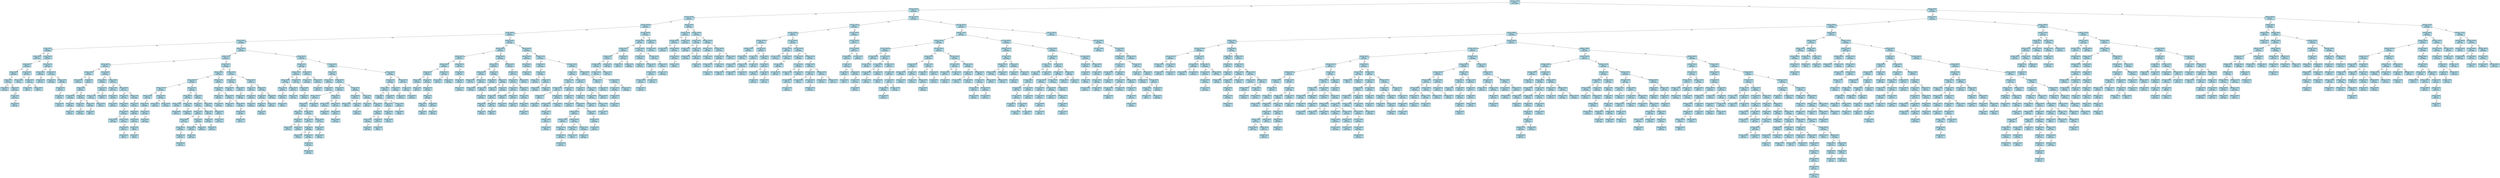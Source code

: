 digraph SmuTreap {
  node [shape=record, style=filled, fillcolor=lightblue];
  "0x4c1a520" [label="(191.33, 114.67)\nHits: 1\nPrio: 10000"];
  "0x4c1a520" -> "0x4bba840" [label="esq"];
  "0x4bba840" [label="(136.33, 204.67)\nHits: 1\nPrio: 9959"];
  "0x4bba840" -> "0x4b78bf0" [label="esq"];
  "0x4b78bf0" [label="(126.33, 234.67)\nHits: 1\nPrio: 9957"];
  "0x4b78bf0" -> "0x4c0b5c0" [label="esq"];
  "0x4c0b5c0" [label="(116.33, 264.67)\nHits: 1\nPrio: 9934"];
  "0x4c0b5c0" -> "0x4bee050" [label="esq"];
  "0x4bee050" [label="(76.33, 164.67)\nHits: 1\nPrio: 9912"];
  "0x4bee050" -> "0x4bebbc0" [label="esq"];
  "0x4bebbc0" [label="(16.33, 254.67)\nHits: 1\nPrio: 9863"];
  "0x4bebbc0" -> "0x4c07770" [label="esq"];
  "0x4c07770" [label="(16.33, 24.67)\nHits: 1\nPrio: 9849"];
  "0x4c07770" -> "0x4b79230" [label="esq"];
  "0x4b79230" [label="(16.33, 14.67)\nHits: 1\nPrio: 1874"];
  "0x4c07770" -> "0x4b9b230" [label="dir"];
  "0x4b9b230" [label="(16.33, 154.67)\nHits: 1\nPrio: 9787"];
  "0x4b9b230" -> "0x4b6e430" [label="esq"];
  "0x4b6e430" [label="(16.33, 94.67)\nHits: 1\nPrio: 9384"];
  "0x4b6e430" -> "0x4b77700" [label="esq"];
  "0x4b77700" [label="(16.33, 34.67)\nHits: 1\nPrio: 8316"];
  "0x4b77700" -> "0x4bdf020" [label="dir"];
  "0x4bdf020" [label="(16.33, 54.67)\nHits: 1\nPrio: 4290"];
  "0x4bdf020" -> "0x4bf5b60" [label="esq"];
  "0x4bf5b60" [label="(16.33, 44.67)\nHits: 1\nPrio: 2920"];
  "0x4bdf020" -> "0x4c2ddc0" [label="dir"];
  "0x4c2ddc0" [label="(16.33, 84.67)\nHits: 1\nPrio: 2440"];
  "0x4c2ddc0" -> "0x4c1bfd0" [label="esq"];
  "0x4c1bfd0" [label="(16.33, 74.67)\nHits: 1\nPrio: 1310"];
  "0x4c1bfd0" -> "0x4c05ac0" [label="esq"];
  "0x4c05ac0" [label="(16.33, 64.67)\nHits: 1\nPrio: 444"];
  "0x4b6e430" -> "0x4bfa7c0" [label="dir"];
  "0x4bfa7c0" [label="(16.33, 114.67)\nHits: 2\nPrio: 8572"];
  "0x4bfa7c0" -> "0x4b82940" [label="esq"];
  "0x4b82940" [label="(16.33, 104.67)\nHits: 1\nPrio: 98"];
  "0x4bfa7c0" -> "0x4be9ee0" [label="dir"];
  "0x4be9ee0" [label="(16.33, 134.67)\nHits: 1\nPrio: 6140"];
  "0x4be9ee0" -> "0x4c02910" [label="esq"];
  "0x4c02910" [label="(16.33, 124.67)\nHits: 1\nPrio: 73"];
  "0x4be9ee0" -> "0x4c09ec0" [label="dir"];
  "0x4c09ec0" [label="(16.33, 144.67)\nHits: 1\nPrio: 270"];
  "0x4b9b230" -> "0x4b76c90" [label="dir"];
  "0x4b76c90" [label="(16.33, 184.67)\nHits: 1\nPrio: 8538"];
  "0x4b76c90" -> "0x4c12f80" [label="esq"];
  "0x4c12f80" [label="(16.33, 174.67)\nHits: 1\nPrio: 6788"];
  "0x4c12f80" -> "0x4c0fa10" [label="esq"];
  "0x4c0fa10" [label="(16.33, 164.67)\nHits: 2\nPrio: 3110"];
  "0x4b76c90" -> "0x4c35120" [label="dir"];
  "0x4c35120" [label="(16.33, 204.67)\nHits: 1\nPrio: 7666"];
  "0x4c35120" -> "0x4becc30" [label="esq"];
  "0x4becc30" [label="(16.33, 194.67)\nHits: 1\nPrio: 2686"];
  "0x4c35120" -> "0x4b84e70" [label="dir"];
  "0x4b84e70" [label="(16.33, 214.67)\nHits: 1\nPrio: 3866"];
  "0x4b84e70" -> "0x4c443a0" [label="dir"];
  "0x4c443a0" [label="(16.33, 224.67)\nHits: 1\nPrio: 1552"];
  "0x4c443a0" -> "0x4c14630" [label="dir"];
  "0x4c14630" [label="(16.33, 244.67)\nHits: 1\nPrio: 180"];
  "0x4c14630" -> "0x4bee690" [label="esq"];
  "0x4bee690" [label="(16.33, 234.67)\nHits: 1\nPrio: 128"];
  "0x4bebbc0" -> "0x4b74840" [label="dir"];
  "0x4b74840" [label="(56.33, 104.67)\nHits: 1\nPrio: 9803"];
  "0x4b74840" -> "0x4bbe450" [label="esq"];
  "0x4bbe450" [label="(36.33, 74.67)\nHits: 1\nPrio: 9530"];
  "0x4bbe450" -> "0x4ba0700" [label="esq"];
  "0x4ba0700" [label="(26.33, 104.67)\nHits: 1\nPrio: 9445"];
  "0x4ba0700" -> "0x4c3f7f0" [label="esq"];
  "0x4c3f7f0" [label="(16.33, 114.67)\nHits: 1\nPrio: 8157"];
  "0x4c3f7f0" -> "0x4c27190" [label="esq"];
  "0x4c27190" [label="(16.33, 264.67)\nHits: 1\nPrio: 4553"];
  "0x4c3f7f0" -> "0x4bf8290" [label="dir"];
  "0x4bf8290" [label="(26.33, 94.67)\nHits: 1\nPrio: 6711"];
  "0x4bf8290" -> "0x4bc2910" [label="esq"];
  "0x4bc2910" [label="(26.33, 34.67)\nHits: 1\nPrio: 5437"];
  "0x4bc2910" -> "0x4c3ac70" [label="esq"];
  "0x4c3ac70" [label="(16.33, 164.67)\nHits: 1\nPrio: 4466"];
  "0x4c3ac70" -> "0x4c0db20" [label="dir"];
  "0x4c0db20" [label="(26.33, 24.67)\nHits: 1\nPrio: 2699"];
  "0x4c0db20" -> "0x4ba57f0" [label="esq"];
  "0x4ba57f0" [label="(26.33, 14.67)\nHits: 1\nPrio: 164"];
  "0x4bc2910" -> "0x4bd44b0" [label="dir"];
  "0x4bd44b0" [label="(26.33, 64.67)\nHits: 1\nPrio: 3530"];
  "0x4bd44b0" -> "0x4c46ea0" [label="esq"];
  "0x4c46ea0" [label="(26.33, 54.67)\nHits: 1\nPrio: 1730"];
  "0x4c46ea0" -> "0x4b91410" [label="esq"];
  "0x4b91410" [label="(26.33, 44.67)\nHits: 1\nPrio: 1433"];
  "0x4bd44b0" -> "0x4ba2860" [label="dir"];
  "0x4ba2860" [label="(26.33, 74.67)\nHits: 1\nPrio: 2063"];
  "0x4ba2860" -> "0x4bb3280" [label="dir"];
  "0x4bb3280" [label="(26.33, 84.67)\nHits: 1\nPrio: 714"];
  "0x4ba0700" -> "0x4bd5730" [label="dir"];
  "0x4bd5730" [label="(26.33, 164.67)\nHits: 2\nPrio: 9052"];
  "0x4bd5730" -> "0x4b78390" [label="esq"];
  "0x4b78390" [label="(26.33, 154.67)\nHits: 1\nPrio: 6092"];
  "0x4b78390" -> "0x4bc8600" [label="esq"];
  "0x4bc8600" [label="(26.33, 134.67)\nHits: 1\nPrio: 1693"];
  "0x4bc8600" -> "0x4ba80e0" [label="esq"];
  "0x4ba80e0" [label="(26.33, 114.67)\nHits: 2\nPrio: 1341"];
  "0x4ba80e0" -> "0x4c20960" [label="dir"];
  "0x4c20960" [label="(26.33, 124.67)\nHits: 1\nPrio: 338"];
  "0x4bc8600" -> "0x4bcd500" [label="dir"];
  "0x4bcd500" [label="(26.33, 144.67)\nHits: 1\nPrio: 570"];
  "0x4bd5730" -> "0x4c4bd00" [label="dir"];
  "0x4c4bd00" [label="(26.33, 204.67)\nHits: 1\nPrio: 8154"];
  "0x4c4bd00" -> "0x4c2b9b0" [label="esq"];
  "0x4c2b9b0" [label="(26.33, 174.67)\nHits: 1\nPrio: 7279"];
  "0x4c2b9b0" -> "0x4bb7080" [label="dir"];
  "0x4bb7080" [label="(26.33, 194.67)\nHits: 1\nPrio: 5885"];
  "0x4bb7080" -> "0x4ba4b60" [label="esq"];
  "0x4ba4b60" [label="(26.33, 184.67)\nHits: 1\nPrio: 4931"];
  "0x4c4bd00" -> "0x4c4e8e0" [label="dir"];
  "0x4c4e8e0" [label="(26.33, 164.67)\nHits: 1\nPrio: 7720"];
  "0x4c4e8e0" -> "0x4bd27c0" [label="esq"];
  "0x4bd27c0" [label="(26.33, 214.67)\nHits: 1\nPrio: 7387"];
  "0x4bd27c0" -> "0x4bc9f10" [label="dir"];
  "0x4bc9f10" [label="(26.33, 224.67)\nHits: 1\nPrio: 6430"];
  "0x4bc9f10" -> "0x4bac180" [label="dir"];
  "0x4bac180" [label="(26.33, 244.67)\nHits: 1\nPrio: 6343"];
  "0x4bac180" -> "0x4b7f990" [label="esq"];
  "0x4b7f990" [label="(26.33, 234.67)\nHits: 1\nPrio: 3369"];
  "0x4bac180" -> "0x4bd7c60" [label="dir"];
  "0x4bd7c60" [label="(26.33, 114.67)\nHits: 1\nPrio: 4413"];
  "0x4bd7c60" -> "0x4bbd7d0" [label="esq"];
  "0x4bbd7d0" [label="(26.33, 254.67)\nHits: 1\nPrio: 1747"];
  "0x4bbd7d0" -> "0x4b801f0" [label="dir"];
  "0x4b801f0" [label="(26.33, 264.67)\nHits: 1\nPrio: 13"];
  "0x4c4e8e0" -> "0x4b92670" [label="dir"];
  "0x4b92670" [label="(36.33, 14.67)\nHits: 1\nPrio: 5408"];
  "0x4b92670" -> "0x4bbcd60" [label="dir"];
  "0x4bbcd60" [label="(36.33, 24.67)\nHits: 1\nPrio: 2891"];
  "0x4bbcd60" -> "0x4c33070" [label="dir"];
  "0x4c33070" [label="(36.33, 64.67)\nHits: 1\nPrio: 2492"];
  "0x4c33070" -> "0x4b907b0" [label="esq"];
  "0x4b907b0" [label="(36.33, 34.67)\nHits: 1\nPrio: 2228"];
  "0x4b907b0" -> "0x4bcf420" [label="dir"];
  "0x4bcf420" [label="(36.33, 54.67)\nHits: 1\nPrio: 82"];
  "0x4bcf420" -> "0x4c22e50" [label="esq"];
  "0x4c22e50" [label="(36.33, 44.67)\nHits: 1\nPrio: 09"];
  "0x4bbe450" -> "0x4bd82a0" [label="dir"];
  "0x4bd82a0" [label="(46.33, 224.67)\nHits: 1\nPrio: 9480"];
  "0x4bd82a0" -> "0x4c2d780" [label="esq"];
  "0x4c2d780" [label="(46.33, 124.67)\nHits: 1\nPrio: 9335"];
  "0x4c2d780" -> "0x4bac7a0" [label="esq"];
  "0x4bac7a0" [label="(36.33, 164.67)\nHits: 2\nPrio: 9302"];
  "0x4bac7a0" -> "0x4bc20b0" [label="esq"];
  "0x4bc20b0" [label="(36.33, 124.67)\nHits: 1\nPrio: 9158"];
  "0x4bc20b0" -> "0x4ba6ec0" [label="esq"];
  "0x4ba6ec0" [label="(36.33, 114.67)\nHits: 2\nPrio: 7191"];
  "0x4ba6ec0" -> "0x4bbfd20" [label="esq"];
  "0x4bbfd20" [label="(36.33, 84.67)\nHits: 1\nPrio: 6991"];
  "0x4bbfd20" -> "0x4be5af0" [label="dir"];
  "0x4be5af0" [label="(36.33, 104.67)\nHits: 1\nPrio: 4293"];
  "0x4be5af0" -> "0x4c256e0" [label="esq"];
  "0x4c256e0" [label="(36.33, 94.67)\nHits: 1\nPrio: 1889"];
  "0x4bc20b0" -> "0x4b93510" [label="dir"];
  "0x4b93510" [label="(36.33, 144.67)\nHits: 1\nPrio: 8859"];
  "0x4b93510" -> "0x4ba3090" [label="esq"];
  "0x4ba3090" [label="(36.33, 134.67)\nHits: 1\nPrio: 3453"];
  "0x4b93510" -> "0x4ba32b0" [label="dir"];
  "0x4ba32b0" [label="(36.33, 154.67)\nHits: 1\nPrio: 1900"];
  "0x4bac7a0" -> "0x4c19250" [label="dir"];
  "0x4c19250" [label="(36.33, 224.67)\nHits: 1\nPrio: 9135"];
  "0x4c19250" -> "0x4bde9e0" [label="esq"];
  "0x4bde9e0" [label="(36.33, 194.67)\nHits: 1\nPrio: 7638"];
  "0x4bde9e0" -> "0x4bd3a80" [label="esq"];
  "0x4bd3a80" [label="(36.33, 174.67)\nHits: 1\nPrio: 4917"];
  "0x4bd3a80" -> "0x4baaec0" [label="dir"];
  "0x4baaec0" [label="(36.33, 184.67)\nHits: 1\nPrio: 2173"];
  "0x4bde9e0" -> "0x4b82f80" [label="dir"];
  "0x4b82f80" [label="(36.33, 214.67)\nHits: 1\nPrio: 2903"];
  "0x4b82f80" -> "0x4c43390" [label="esq"];
  "0x4c43390" [label="(36.33, 204.67)\nHits: 1\nPrio: 2660"];
  "0x4c19250" -> "0x4bff560" [label="dir"];
  "0x4bff560" [label="(46.33, 84.67)\nHits: 1\nPrio: 9037"];
  "0x4bff560" -> "0x4be6b70" [label="esq"];
  "0x4be6b70" [label="(46.33, 44.67)\nHits: 1\nPrio: 8575"];
  "0x4be6b70" -> "0x4bf4f10" [label="esq"];
  "0x4bf4f10" [label="(36.33, 114.67)\nHits: 1\nPrio: 8378"];
  "0x4bf4f10" -> "0x4b9a7b0" [label="esq"];
  "0x4b9a7b0" [label="(36.33, 234.67)\nHits: 1\nPrio: 7506"];
  "0x4b9a7b0" -> "0x4c321e0" [label="dir"];
  "0x4c321e0" [label="(36.33, 244.67)\nHits: 1\nPrio: 6365"];
  "0x4c321e0" -> "0x4bb1180" [label="dir"];
  "0x4bb1180" [label="(36.33, 254.67)\nHits: 1\nPrio: 1973"];
  "0x4bb1180" -> "0x4c27e30" [label="dir"];
  "0x4c27e30" [label="(36.33, 264.67)\nHits: 1\nPrio: 100"];
  "0x4bf4f10" -> "0x4bc98d0" [label="dir"];
  "0x4bc98d0" [label="(46.33, 24.67)\nHits: 1\nPrio: 8286"];
  "0x4bc98d0" -> "0x4c367c0" [label="esq"];
  "0x4c367c0" [label="(36.33, 164.67)\nHits: 1\nPrio: 6507"];
  "0x4c367c0" -> "0x4c0a940" [label="dir"];
  "0x4c0a940" [label="(46.33, 14.67)\nHits: 1\nPrio: 1704"];
  "0x4bc98d0" -> "0x4c47d00" [label="dir"];
  "0x4c47d00" [label="(46.33, 34.67)\nHits: 1\nPrio: 8132"];
  "0x4be6b70" -> "0x4bdaba0" [label="dir"];
  "0x4bdaba0" [label="(46.33, 74.67)\nHits: 1\nPrio: 7285"];
  "0x4bdaba0" -> "0x4c4c770" [label="esq"];
  "0x4c4c770" [label="(46.33, 54.67)\nHits: 1\nPrio: 6981"];
  "0x4c4c770" -> "0x4b953f0" [label="dir"];
  "0x4b953f0" [label="(46.33, 64.67)\nHits: 1\nPrio: 1012"];
  "0x4bff560" -> "0x4c1fcf0" [label="dir"];
  "0x4c1fcf0" [label="(46.33, 94.67)\nHits: 1\nPrio: 7526"];
  "0x4c1fcf0" -> "0x4babb40" [label="dir"];
  "0x4babb40" [label="(46.33, 104.67)\nHits: 1\nPrio: 5211"];
  "0x4babb40" -> "0x4bca990" [label="dir"];
  "0x4bca990" [label="(46.33, 114.67)\nHits: 2\nPrio: 3178"];
  "0x4c2d780" -> "0x4bc4c60" [label="dir"];
  "0x4bc4c60" [label="(46.33, 134.67)\nHits: 1\nPrio: 8903"];
  "0x4bc4c60" -> "0x4bb6830" [label="dir"];
  "0x4bb6830" [label="(46.33, 164.67)\nHits: 2\nPrio: 8143"];
  "0x4bb6830" -> "0x4c3d100" [label="esq"];
  "0x4c3d100" [label="(46.33, 154.67)\nHits: 1\nPrio: 4265"];
  "0x4c3d100" -> "0x4c0eba0" [label="esq"];
  "0x4c0eba0" [label="(46.33, 144.67)\nHits: 1\nPrio: 1560"];
  "0x4bb6830" -> "0x4c0d4e0" [label="dir"];
  "0x4c0d4e0" [label="(46.33, 184.67)\nHits: 1\nPrio: 5335"];
  "0x4c0d4e0" -> "0x4be71b0" [label="esq"];
  "0x4be71b0" [label="(46.33, 174.67)\nHits: 1\nPrio: 1492"];
  "0x4c0d4e0" -> "0x4c41d40" [label="dir"];
  "0x4c41d40" [label="(46.33, 194.67)\nHits: 1\nPrio: 3991"];
  "0x4c41d40" -> "0x4c4fb30" [label="dir"];
  "0x4c4fb30" [label="(46.33, 204.67)\nHits: 1\nPrio: 3481"];
  "0x4c4fb30" -> "0x4b86f60" [label="dir"];
  "0x4b86f60" [label="(46.33, 214.67)\nHits: 1\nPrio: 710"];
  "0x4bd82a0" -> "0x4c16340" [label="dir"];
  "0x4c16340" [label="(46.33, 114.67)\nHits: 1\nPrio: 9182"];
  "0x4c16340" -> "0x4c112b0" [label="esq"];
  "0x4c112b0" [label="(46.33, 244.67)\nHits: 1\nPrio: 5082"];
  "0x4c112b0" -> "0x4c183b0" [label="esq"];
  "0x4c183b0" [label="(46.33, 234.67)\nHits: 1\nPrio: 552"];
  "0x4c112b0" -> "0x4b9e9f0" [label="dir"];
  "0x4b9e9f0" [label="(46.33, 264.67)\nHits: 1\nPrio: 3312"];
  "0x4b9e9f0" -> "0x4bfdc40" [label="esq"];
  "0x4bfdc40" [label="(46.33, 254.67)\nHits: 1\nPrio: 968"];
  "0x4c16340" -> "0x4b71d70" [label="dir"];
  "0x4b71d70" [label="(56.33, 34.67)\nHits: 1\nPrio: 9173"];
  "0x4b71d70" -> "0x4b97ec0" [label="esq"];
  "0x4b97ec0" [label="(56.33, 24.67)\nHits: 1\nPrio: 7370"];
  "0x4b97ec0" -> "0x4be4e60" [label="esq"];
  "0x4be4e60" [label="(46.33, 164.67)\nHits: 1\nPrio: 6432"];
  "0x4be4e60" -> "0x4bce5c0" [label="dir"];
  "0x4bce5c0" [label="(56.33, 14.67)\nHits: 1\nPrio: 6043"];
  "0x4b71d70" -> "0x4bc7390" [label="dir"];
  "0x4bc7390" [label="(56.33, 84.67)\nHits: 1\nPrio: 7648"];
  "0x4bc7390" -> "0x4bec3e0" [label="esq"];
  "0x4bec3e0" [label="(56.33, 64.67)\nHits: 1\nPrio: 5380"];
  "0x4bec3e0" -> "0x4c2ee00" [label="esq"];
  "0x4c2ee00" [label="(56.33, 44.67)\nHits: 1\nPrio: 4986"];
  "0x4c2ee00" -> "0x4c23ea0" [label="dir"];
  "0x4c23ea0" [label="(56.33, 54.67)\nHits: 1\nPrio: 3828"];
  "0x4bec3e0" -> "0x4beecd0" [label="dir"];
  "0x4beecd0" [label="(56.33, 74.67)\nHits: 1\nPrio: 3951"];
  "0x4bc7390" -> "0x4b9b010" [label="dir"];
  "0x4b9b010" [label="(56.33, 94.67)\nHits: 1\nPrio: 2955"];
  "0x4b74840" -> "0x4bbf500" [label="dir"];
  "0x4bbf500" [label="(56.33, 264.67)\nHits: 1\nPrio: 9798"];
  "0x4bbf500" -> "0x4c4de40" [label="esq"];
  "0x4c4de40" [label="(56.33, 214.67)\nHits: 1\nPrio: 9560"];
  "0x4c4de40" -> "0x4be4420" [label="esq"];
  "0x4be4420" [label="(56.33, 174.67)\nHits: 1\nPrio: 8795"];
  "0x4be4420" -> "0x4b9ee20" [label="esq"];
  "0x4b9ee20" [label="(56.33, 144.67)\nHits: 1\nPrio: 7606"];
  "0x4b9ee20" -> "0x4b894c0" [label="esq"];
  "0x4b894c0" [label="(56.33, 134.67)\nHits: 1\nPrio: 6220"];
  "0x4b894c0" -> "0x4c37660" [label="esq"];
  "0x4c37660" [label="(56.33, 124.67)\nHits: 1\nPrio: 1033"];
  "0x4c37660" -> "0x4b702c0" [label="esq"];
  "0x4b702c0" [label="(56.33, 114.67)\nHits: 2\nPrio: 28"];
  "0x4b9ee20" -> "0x4bb2030" [label="dir"];
  "0x4bb2030" [label="(56.33, 164.67)\nHits: 2\nPrio: 1223"];
  "0x4bb2030" -> "0x4c42770" [label="esq"];
  "0x4c42770" [label="(56.33, 154.67)\nHits: 1\nPrio: 1076"];
  "0x4be4420" -> "0x4b84220" [label="dir"];
  "0x4b84220" [label="(56.33, 204.67)\nHits: 1\nPrio: 7302"];
  "0x4b84220" -> "0x4b80830" [label="esq"];
  "0x4b80830" [label="(56.33, 194.67)\nHits: 1\nPrio: 6227"];
  "0x4b80830" -> "0x4b94590" [label="esq"];
  "0x4b94590" [label="(56.33, 184.67)\nHits: 1\nPrio: 5819"];
  "0x4c4de40" -> "0x4bfe490" [label="dir"];
  "0x4bfe490" [label="(56.33, 234.67)\nHits: 1\nPrio: 6764"];
  "0x4bfe490" -> "0x4bd02c0" [label="esq"];
  "0x4bd02c0" [label="(56.33, 224.67)\nHits: 1\nPrio: 6368"];
  "0x4bfe490" -> "0x4c1b1a0" [label="dir"];
  "0x4c1b1a0" [label="(56.33, 254.67)\nHits: 1\nPrio: 2298"];
  "0x4c1b1a0" -> "0x4b92cb0" [label="esq"];
  "0x4b92cb0" [label="(56.33, 244.67)\nHits: 1\nPrio: 1475"];
  "0x4bbf500" -> "0x4b84830" [label="dir"];
  "0x4b84830" [label="(76.33, 124.67)\nHits: 1\nPrio: 9442"];
  "0x4b84830" -> "0x4be0ef0" [label="esq"];
  "0x4be0ef0" [label="(66.33, 14.67)\nHits: 1\nPrio: 9439"];
  "0x4be0ef0" -> "0x4ba1bd0" [label="esq"];
  "0x4ba1bd0" [label="(56.33, 114.67)\nHits: 1\nPrio: 8283"];
  "0x4ba1bd0" -> "0x4c29ad0" [label="dir"];
  "0x4c29ad0" [label="(56.33, 164.67)\nHits: 1\nPrio: 3196"];
  "0x4be0ef0" -> "0x4bdfeb0" [label="dir"];
  "0x4bdfeb0" [label="(66.33, 264.67)\nHits: 1\nPrio: 9315"];
  "0x4bdfeb0" -> "0x4b91e50" [label="esq"];
  "0x4b91e50" [label="(66.33, 194.67)\nHits: 1\nPrio: 9229"];
  "0x4b91e50" -> "0x4c087e0" [label="esq"];
  "0x4c087e0" [label="(66.33, 174.67)\nHits: 1\nPrio: 9123"];
  "0x4c087e0" -> "0x4bde1c0" [label="esq"];
  "0x4bde1c0" [label="(66.33, 64.67)\nHits: 1\nPrio: 8459"];
  "0x4bde1c0" -> "0x4c29490" [label="esq"];
  "0x4c29490" [label="(66.33, 24.67)\nHits: 1\nPrio: 8185"];
  "0x4c29490" -> "0x4c39790" [label="dir"];
  "0x4c39790" [label="(66.33, 44.67)\nHits: 1\nPrio: 6171"];
  "0x4c39790" -> "0x4bd2e00" [label="esq"];
  "0x4bd2e00" [label="(66.33, 34.67)\nHits: 1\nPrio: 5101"];
  "0x4c39790" -> "0x4b8c9a0" [label="dir"];
  "0x4b8c9a0" [label="(66.33, 54.67)\nHits: 1\nPrio: 2847"];
  "0x4bde1c0" -> "0x4bc41f0" [label="dir"];
  "0x4bc41f0" [label="(66.33, 134.67)\nHits: 1\nPrio: 8051"];
  "0x4bc41f0" -> "0x4b7fbb0" [label="esq"];
  "0x4b7fbb0" [label="(66.33, 124.67)\nHits: 1\nPrio: 7740"];
  "0x4b7fbb0" -> "0x4baa440" [label="esq"];
  "0x4baa440" [label="(66.33, 84.67)\nHits: 1\nPrio: 6888"];
  "0x4baa440" -> "0x4bbde10" [label="esq"];
  "0x4bbde10" [label="(66.33, 74.67)\nHits: 1\nPrio: 369"];
  "0x4baa440" -> "0x4b97050" [label="dir"];
  "0x4b97050" [label="(66.33, 114.67)\nHits: 2\nPrio: 6841"];
  "0x4b97050" -> "0x4bb78e0" [label="esq"];
  "0x4bb78e0" [label="(66.33, 94.67)\nHits: 1\nPrio: 3206"];
  "0x4bb78e0" -> "0x4c37440" [label="dir"];
  "0x4c37440" [label="(66.33, 104.67)\nHits: 1\nPrio: 1490"];
  "0x4bc41f0" -> "0x4c1b3c0" [label="dir"];
  "0x4c1b3c0" [label="(66.33, 144.67)\nHits: 1\nPrio: 7484"];
  "0x4c1b3c0" -> "0x4bbbec0" [label="dir"];
  "0x4bbbec0" [label="(66.33, 154.67)\nHits: 1\nPrio: 3334"];
  "0x4bbbec0" -> "0x4bdf240" [label="dir"];
  "0x4bdf240" [label="(66.33, 164.67)\nHits: 2\nPrio: 484"];
  "0x4c087e0" -> "0x4be25b0" [label="dir"];
  "0x4be25b0" [label="(66.33, 184.67)\nHits: 1\nPrio: 3494"];
  "0x4b91e50" -> "0x4bd7010" [label="dir"];
  "0x4bd7010" [label="(66.33, 224.67)\nHits: 1\nPrio: 9215"];
  "0x4bd7010" -> "0x4c12760" [label="esq"];
  "0x4c12760" [label="(66.33, 214.67)\nHits: 1\nPrio: 5148"];
  "0x4c12760" -> "0x4bda340" [label="esq"];
  "0x4bda340" [label="(66.33, 204.67)\nHits: 1\nPrio: 4567"];
  "0x4bd7010" -> "0x4bc52a0" [label="dir"];
  "0x4bc52a0" [label="(66.33, 234.67)\nHits: 1\nPrio: 4795"];
  "0x4bc52a0" -> "0x4c223e0" [label="dir"];
  "0x4c223e0" [label="(66.33, 244.67)\nHits: 1\nPrio: 4571"];
  "0x4c223e0" -> "0x4bbc720" [label="dir"];
  "0x4bbc720" [label="(66.33, 254.67)\nHits: 1\nPrio: 1649"];
  "0x4bdfeb0" -> "0x4b839c0" [label="dir"];
  "0x4b839c0" [label="(76.33, 34.67)\nHits: 1\nPrio: 6653"];
  "0x4b839c0" -> "0x4c0f3f0" [label="esq"];
  "0x4c0f3f0" [label="(66.33, 164.67)\nHits: 1\nPrio: 4011"];
  "0x4c0f3f0" -> "0x4c24c70" [label="esq"];
  "0x4c24c70" [label="(66.33, 114.67)\nHits: 1\nPrio: 529"];
  "0x4c0f3f0" -> "0x4b7e4c0" [label="dir"];
  "0x4b7e4c0" [label="(76.33, 24.67)\nHits: 1\nPrio: 2652"];
  "0x4b7e4c0" -> "0x4c302c0" [label="esq"];
  "0x4c302c0" [label="(76.33, 14.67)\nHits: 1\nPrio: 1853"];
  "0x4b839c0" -> "0x4b90170" [label="dir"];
  "0x4b90170" [label="(76.33, 54.67)\nHits: 1\nPrio: 6492"];
  "0x4b90170" -> "0x4b7ad50" [label="esq"];
  "0x4b7ad50" [label="(76.33, 44.67)\nHits: 1\nPrio: 337"];
  "0x4b90170" -> "0x4beda00" [label="dir"];
  "0x4beda00" [label="(76.33, 114.67)\nHits: 2\nPrio: 4858"];
  "0x4beda00" -> "0x4bf1bc0" [label="esq"];
  "0x4bf1bc0" [label="(76.33, 84.67)\nHits: 1\nPrio: 2806"];
  "0x4bf1bc0" -> "0x4bc09c0" [label="esq"];
  "0x4bc09c0" [label="(76.33, 74.67)\nHits: 1\nPrio: 2498"];
  "0x4bc09c0" -> "0x4c4f100" [label="esq"];
  "0x4c4f100" [label="(76.33, 64.67)\nHits: 1\nPrio: 1642"];
  "0x4bf1bc0" -> "0x4c139b0" [label="dir"];
  "0x4c139b0" [label="(76.33, 94.67)\nHits: 1\nPrio: 2123"];
  "0x4c139b0" -> "0x4c4d5e0" [label="dir"];
  "0x4c4d5e0" [label="(76.33, 104.67)\nHits: 1\nPrio: 31"];
  "0x4b84830" -> "0x4bf1360" [label="dir"];
  "0x4bf1360" [label="(76.33, 244.67)\nHits: 1\nPrio: 8994"];
  "0x4bf1360" -> "0x4b875a0" [label="esq"];
  "0x4b875a0" [label="(76.33, 214.67)\nHits: 1\nPrio: 8928"];
  "0x4b875a0" -> "0x4bc5ac0" [label="esq"];
  "0x4bc5ac0" [label="(76.33, 194.67)\nHits: 1\nPrio: 8700"];
  "0x4bc5ac0" -> "0x4b81090" [label="esq"];
  "0x4b81090" [label="(76.33, 164.67)\nHits: 2\nPrio: 8095"];
  "0x4b81090" -> "0x4b93940" [label="esq"];
  "0x4b93940" [label="(76.33, 154.67)\nHits: 1\nPrio: 6030"];
  "0x4b93940" -> "0x4be02e0" [label="esq"];
  "0x4be02e0" [label="(76.33, 134.67)\nHits: 1\nPrio: 5730"];
  "0x4be02e0" -> "0x4c3b4a0" [label="dir"];
  "0x4c3b4a0" [label="(76.33, 144.67)\nHits: 1\nPrio: 184"];
  "0x4b81090" -> "0x4bd0b20" [label="dir"];
  "0x4bd0b20" [label="(76.33, 174.67)\nHits: 1\nPrio: 4235"];
  "0x4bd0b20" -> "0x4b70ae0" [label="dir"];
  "0x4b70ae0" [label="(76.33, 184.67)\nHits: 1\nPrio: 60"];
  "0x4bc5ac0" -> "0x4b98d60" [label="dir"];
  "0x4b98d60" [label="(76.33, 204.67)\nHits: 1\nPrio: 7744"];
  "0x4b875a0" -> "0x4bb53e0" [label="dir"];
  "0x4bb53e0" [label="(76.33, 234.67)\nHits: 1\nPrio: 8005"];
  "0x4bb53e0" -> "0x4bf4510" [label="esq"];
  "0x4bf4510" [label="(76.33, 224.67)\nHits: 1\nPrio: 7815"];
  "0x4bf1360" -> "0x4c09040" [label="dir"];
  "0x4c09040" [label="(76.33, 254.67)\nHits: 1\nPrio: 7336"];
  "0x4c09040" -> "0x4bfffa0" [label="dir"];
  "0x4bfffa0" [label="(76.33, 114.67)\nHits: 1\nPrio: 3519"];
  "0x4bfffa0" -> "0x4bccaf0" [label="esq"];
  "0x4bccaf0" [label="(76.33, 264.67)\nHits: 1\nPrio: 2830"];
  "0x4bee050" -> "0x4badc00" [label="dir"];
  "0x4badc00" [label="(96.33, 244.67)\nHits: 1\nPrio: 9905"];
  "0x4badc00" -> "0x4bfafe0" [label="esq"];
  "0x4bfafe0" [label="(86.33, 204.67)\nHits: 1\nPrio: 9634"];
  "0x4bfafe0" -> "0x4c35780" [label="esq"];
  "0x4c35780" [label="(86.33, 154.67)\nHits: 1\nPrio: 9518"];
  "0x4c35780" -> "0x4b785b0" [label="esq"];
  "0x4b785b0" [label="(86.33, 114.67)\nHits: 2\nPrio: 8981"];
  "0x4b785b0" -> "0x4bd4af0" [label="esq"];
  "0x4bd4af0" [label="(86.33, 34.67)\nHits: 1\nPrio: 8947"];
  "0x4bd4af0" -> "0x4b9cb00" [label="esq"];
  "0x4b9cb00" [label="(86.33, 24.67)\nHits: 1\nPrio: 8805"];
  "0x4b9cb00" -> "0x4be96a0" [label="esq"];
  "0x4be96a0" [label="(86.33, 14.67)\nHits: 1\nPrio: 7517"];
  "0x4bd4af0" -> "0x4bc6930" [label="dir"];
  "0x4bc6930" [label="(86.33, 44.67)\nHits: 1\nPrio: 6404"];
  "0x4bc6930" -> "0x4b94db0" [label="dir"];
  "0x4b94db0" [label="(86.33, 104.67)\nHits: 1\nPrio: 6144"];
  "0x4b94db0" -> "0x4b99f90" [label="esq"];
  "0x4b99f90" [label="(86.33, 74.67)\nHits: 1\nPrio: 5645"];
  "0x4b99f90" -> "0x4ba6ac0" [label="esq"];
  "0x4ba6ac0" [label="(86.33, 54.67)\nHits: 1\nPrio: 2814"];
  "0x4ba6ac0" -> "0x4b71520" [label="dir"];
  "0x4b71520" [label="(86.33, 64.67)\nHits: 1\nPrio: 541"];
  "0x4b99f90" -> "0x4bcb1f0" [label="dir"];
  "0x4bcb1f0" [label="(86.33, 94.67)\nHits: 1\nPrio: 5239"];
  "0x4bcb1f0" -> "0x4c1a300" [label="esq"];
  "0x4c1a300" [label="(86.33, 84.67)\nHits: 1\nPrio: 596"];
  "0x4b785b0" -> "0x4be6130" [label="dir"];
  "0x4be6130" [label="(86.33, 134.67)\nHits: 1\nPrio: 5116"];
  "0x4be6130" -> "0x4c35d90" [label="esq"];
  "0x4c35d90" [label="(86.33, 124.67)\nHits: 1\nPrio: 1352"];
  "0x4be6130" -> "0x4be8800" [label="dir"];
  "0x4be8800" [label="(86.33, 144.67)\nHits: 1\nPrio: 4099"];
  "0x4c35780" -> "0x4b9db70" [label="dir"];
  "0x4b9db70" [label="(86.33, 194.67)\nHits: 1\nPrio: 7344"];
  "0x4b9db70" -> "0x4c2a510" [label="esq"];
  "0x4c2a510" [label="(86.33, 184.67)\nHits: 1\nPrio: 5267"];
  "0x4c2a510" -> "0x4bbea90" [label="esq"];
  "0x4bbea90" [label="(86.33, 164.67)\nHits: 2\nPrio: 4501"];
  "0x4bbea90" -> "0x4c2af40" [label="dir"];
  "0x4c2af40" [label="(86.33, 174.67)\nHits: 1\nPrio: 2529"];
  "0x4bfafe0" -> "0x4b95c50" [label="dir"];
  "0x4b95c50" [label="(96.33, 104.67)\nHits: 1\nPrio: 9530"];
  "0x4b95c50" -> "0x4b9c2b0" [label="esq"];
  "0x4b9c2b0" [label="(86.33, 254.67)\nHits: 1\nPrio: 9508"];
  "0x4b9c2b0" -> "0x4c46680" [label="esq"];
  "0x4c46680" [label="(86.33, 224.67)\nHits: 1\nPrio: 6913"];
  "0x4c46680" -> "0x4b8b780" [label="esq"];
  "0x4b8b780" [label="(86.33, 214.67)\nHits: 1\nPrio: 6716"];
  "0x4c46680" -> "0x4c4aa50" [label="dir"];
  "0x4c4aa50" [label="(86.33, 234.67)\nHits: 1\nPrio: 5063"];
  "0x4c4aa50" -> "0x4b7ed10" [label="dir"];
  "0x4b7ed10" [label="(86.33, 244.67)\nHits: 1\nPrio: 2400"];
  "0x4b9c2b0" -> "0x4c1d280" [label="dir"];
  "0x4c1d280" [label="(96.33, 14.67)\nHits: 1\nPrio: 8861"];
  "0x4c1d280" -> "0x4b89b00" [label="esq"];
  "0x4b89b00" [label="(86.33, 264.67)\nHits: 1\nPrio: 8625"];
  "0x4b89b00" -> "0x4b8f910" [label="dir"];
  "0x4b8f910" [label="(86.33, 114.67)\nHits: 1\nPrio: 5857"];
  "0x4b8f910" -> "0x4bf1fc0" [label="dir"];
  "0x4bf1fc0" [label="(86.33, 164.67)\nHits: 1\nPrio: 4823"];
  "0x4c1d280" -> "0x4bbb270" [label="dir"];
  "0x4bbb270" [label="(96.33, 34.67)\nHits: 1\nPrio: 8809"];
  "0x4bbb270" -> "0x4c3e180" [label="esq"];
  "0x4c3e180" [label="(96.33, 24.67)\nHits: 1\nPrio: 1878"];
  "0x4bbb270" -> "0x4bdd320" [label="dir"];
  "0x4bdd320" [label="(96.33, 44.67)\nHits: 1\nPrio: 4946"];
  "0x4bdd320" -> "0x4b75280" [label="dir"];
  "0x4b75280" [label="(96.33, 74.67)\nHits: 1\nPrio: 3070"];
  "0x4b75280" -> "0x4c1f070" [label="esq"];
  "0x4c1f070" [label="(96.33, 64.67)\nHits: 1\nPrio: 1893"];
  "0x4c1f070" -> "0x4c474e0" [label="esq"];
  "0x4c474e0" [label="(96.33, 54.67)\nHits: 1\nPrio: 903"];
  "0x4b75280" -> "0x4baee60" [label="dir"];
  "0x4baee60" [label="(96.33, 84.67)\nHits: 1\nPrio: 1706"];
  "0x4baee60" -> "0x4b7a2f0" [label="dir"];
  "0x4b7a2f0" [label="(96.33, 94.67)\nHits: 1\nPrio: 926"];
  "0x4b95c50" -> "0x4c2e5e0" [label="dir"];
  "0x4c2e5e0" [label="(96.33, 234.67)\nHits: 1\nPrio: 8422"];
  "0x4c2e5e0" -> "0x4bf8af0" [label="esq"];
  "0x4bf8af0" [label="(96.33, 214.67)\nHits: 1\nPrio: 7218"];
  "0x4bf8af0" -> "0x4bddb80" [label="esq"];
  "0x4bddb80" [label="(96.33, 164.67)\nHits: 2\nPrio: 6874"];
  "0x4bddb80" -> "0x4bf5fa0" [label="esq"];
  "0x4bf5fa0" [label="(96.33, 134.67)\nHits: 1\nPrio: 6733"];
  "0x4bf5fa0" -> "0x4b89080" [label="esq"];
  "0x4b89080" [label="(96.33, 114.67)\nHits: 2\nPrio: 5307"];
  "0x4b89080" -> "0x4c00a10" [label="dir"];
  "0x4c00a10" [label="(96.33, 124.67)\nHits: 1\nPrio: 2533"];
  "0x4bf5fa0" -> "0x4c40470" [label="dir"];
  "0x4c40470" [label="(96.33, 154.67)\nHits: 1\nPrio: 5359"];
  "0x4c40470" -> "0x4bf6a00" [label="esq"];
  "0x4bf6a00" [label="(96.33, 144.67)\nHits: 1\nPrio: 1138"];
  "0x4bddb80" -> "0x4c03160" [label="dir"];
  "0x4c03160" [label="(96.33, 204.67)\nHits: 1\nPrio: 5831"];
  "0x4c03160" -> "0x4be8e40" [label="esq"];
  "0x4be8e40" [label="(96.33, 174.67)\nHits: 1\nPrio: 5326"];
  "0x4be8e40" -> "0x4c50970" [label="dir"];
  "0x4c50970" [label="(96.33, 184.67)\nHits: 1\nPrio: 3709"];
  "0x4c50970" -> "0x4c50fb0" [label="dir"];
  "0x4c50fb0" [label="(96.33, 194.67)\nHits: 1\nPrio: 2724"];
  "0x4bf8af0" -> "0x4c32820" [label="dir"];
  "0x4c32820" [label="(96.33, 224.67)\nHits: 1\nPrio: 4791"];
  "0x4badc00" -> "0x4c3fe10" [label="dir"];
  "0x4c3fe10" [label="(96.33, 164.67)\nHits: 1\nPrio: 8824"];
  "0x4c3fe10" -> "0x4c06530" [label="esq"];
  "0x4c06530" [label="(96.33, 254.67)\nHits: 1\nPrio: 5641"];
  "0x4c06530" -> "0x4b9fab0" [label="dir"];
  "0x4b9fab0" [label="(96.33, 264.67)\nHits: 1\nPrio: 4879"];
  "0x4b9fab0" -> "0x4c05480" [label="dir"];
  "0x4c05480" [label="(96.33, 114.67)\nHits: 1\nPrio: 2955"];
  "0x4c3fe10" -> "0x4bd65a0" [label="dir"];
  "0x4bd65a0" [label="(106.33, 74.67)\nHits: 1\nPrio: 8628"];
  "0x4bd65a0" -> "0x4b820e0" [label="esq"];
  "0x4b820e0" [label="(106.33, 64.67)\nHits: 1\nPrio: 7468"];
  "0x4b820e0" -> "0x4bf9350" [label="esq"];
  "0x4bf9350" [label="(106.33, 24.67)\nHits: 1\nPrio: 6964"];
  "0x4bf9350" -> "0x4c40ab0" [label="esq"];
  "0x4c40ab0" [label="(106.33, 14.67)\nHits: 1\nPrio: 5678"];
  "0x4bf9350" -> "0x4c38920" [label="dir"];
  "0x4c38920" [label="(106.33, 44.67)\nHits: 1\nPrio: 6142"];
  "0x4c38920" -> "0x4bc1220" [label="esq"];
  "0x4bc1220" [label="(106.33, 34.67)\nHits: 1\nPrio: 4893"];
  "0x4c38920" -> "0x4c3db40" [label="dir"];
  "0x4c3db40" [label="(106.33, 54.67)\nHits: 1\nPrio: 4296"];
  "0x4bd65a0" -> "0x4ba0d40" [label="dir"];
  "0x4ba0d40" [label="(116.33, 174.67)\nHits: 1\nPrio: 8627"];
  "0x4ba0d40" -> "0x4c26120" [label="esq"];
  "0x4c26120" [label="(116.33, 74.67)\nHits: 1\nPrio: 8578"];
  "0x4c26120" -> "0x4c10a50" [label="esq"];
  "0x4c10a50" [label="(106.33, 174.67)\nHits: 1\nPrio: 8110"];
  "0x4c10a50" -> "0x4c49fe0" [label="esq"];
  "0x4c49fe0" [label="(106.33, 104.67)\nHits: 1\nPrio: 7473"];
  "0x4c49fe0" -> "0x4b86530" [label="esq"];
  "0x4b86530" [label="(106.33, 94.67)\nHits: 1\nPrio: 5772"];
  "0x4b86530" -> "0x4be37d0" [label="esq"];
  "0x4be37d0" [label="(106.33, 84.67)\nHits: 1\nPrio: 1840"];
  "0x4c49fe0" -> "0x4c3a630" [label="dir"];
  "0x4c3a630" [label="(106.33, 154.67)\nHits: 1\nPrio: 6815"];
  "0x4c3a630" -> "0x4b892a0" [label="esq"];
  "0x4b892a0" [label="(106.33, 144.67)\nHits: 1\nPrio: 4684"];
  "0x4b892a0" -> "0x4bfeae0" [label="esq"];
  "0x4bfeae0" [label="(106.33, 114.67)\nHits: 2\nPrio: 3982"];
  "0x4bfeae0" -> "0x4c19890" [label="dir"];
  "0x4c19890" [label="(106.33, 124.67)\nHits: 1\nPrio: 416"];
  "0x4c19890" -> "0x4bd1f60" [label="dir"];
  "0x4bd1f60" [label="(106.33, 134.67)\nHits: 1\nPrio: 359"];
  "0x4c3a630" -> "0x4bdbc50" [label="dir"];
  "0x4bdbc50" [label="(106.33, 164.67)\nHits: 2\nPrio: 2261"];
  "0x4c10a50" -> "0x4c15af0" [label="dir"];
  "0x4c15af0" [label="(106.33, 184.67)\nHits: 1\nPrio: 7858"];
  "0x4c15af0" -> "0x4b8ecb0" [label="dir"];
  "0x4b8ecb0" [label="(106.33, 204.67)\nHits: 1\nPrio: 7765"];
  "0x4b8ecb0" -> "0x4bea920" [label="esq"];
  "0x4bea920" [label="(106.33, 194.67)\nHits: 1\nPrio: 2339"];
  "0x4b8ecb0" -> "0x4b6fca0" [label="dir"];
  "0x4b6fca0" [label="(116.33, 34.67)\nHits: 1\nPrio: 6650"];
  "0x4b6fca0" -> "0x4bd8d20" [label="esq"];
  "0x4bd8d20" [label="(106.33, 254.67)\nHits: 1\nPrio: 6190"];
  "0x4bd8d20" -> "0x4c37eb0" [label="esq"];
  "0x4c37eb0" [label="(106.33, 214.67)\nHits: 1\nPrio: 6105"];
  "0x4c37eb0" -> "0x4c499a0" [label="dir"];
  "0x4c499a0" [label="(106.33, 224.67)\nHits: 1\nPrio: 5488"];
  "0x4c499a0" -> "0x4beaf60" [label="dir"];
  "0x4beaf60" [label="(106.33, 244.67)\nHits: 1\nPrio: 4581"];
  "0x4beaf60" -> "0x4bd1590" [label="esq"];
  "0x4bd1590" [label="(106.33, 234.67)\nHits: 1\nPrio: 4525"];
  "0x4bd8d20" -> "0x4c47f20" [label="dir"];
  "0x4c47f20" [label="(106.33, 164.67)\nHits: 1\nPrio: 5003"];
  "0x4c47f20" -> "0x4c1ab60" [label="esq"];
  "0x4c1ab60" [label="(106.33, 264.67)\nHits: 1\nPrio: 1963"];
  "0x4c1ab60" -> "0x4c18c10" [label="dir"];
  "0x4c18c10" [label="(106.33, 114.67)\nHits: 1\nPrio: 33"];
  "0x4c47f20" -> "0x4b87be0" [label="dir"];
  "0x4b87be0" [label="(116.33, 14.67)\nHits: 1\nPrio: 4568"];
  "0x4b87be0" -> "0x4bb19e0" [label="dir"];
  "0x4bb19e0" [label="(116.33, 24.67)\nHits: 1\nPrio: 3851"];
  "0x4b6fca0" -> "0x4c211c0" [label="dir"];
  "0x4c211c0" [label="(116.33, 44.67)\nHits: 1\nPrio: 6583"];
  "0x4c211c0" -> "0x4b8af30" [label="dir"];
  "0x4b8af30" [label="(116.33, 54.67)\nHits: 1\nPrio: 3369"];
  "0x4b8af30" -> "0x4ba76e0" [label="dir"];
  "0x4ba76e0" [label="(116.33, 64.67)\nHits: 1\nPrio: 2927"];
  "0x4c26120" -> "0x4b8e670" [label="dir"];
  "0x4b8e670" [label="(116.33, 114.67)\nHits: 2\nPrio: 7035"];
  "0x4b8e670" -> "0x4bae240" [label="esq"];
  "0x4bae240" [label="(116.33, 84.67)\nHits: 1\nPrio: 5940"];
  "0x4bae240" -> "0x4b88820" [label="dir"];
  "0x4b88820" [label="(116.33, 94.67)\nHits: 1\nPrio: 4587"];
  "0x4b88820" -> "0x4be81c0" [label="dir"];
  "0x4be81c0" [label="(116.33, 104.67)\nHits: 1\nPrio: 3741"];
  "0x4b8e670" -> "0x4c273b0" [label="dir"];
  "0x4c273b0" [label="(116.33, 154.67)\nHits: 1\nPrio: 6932"];
  "0x4c273b0" -> "0x4bd9520" [label="esq"];
  "0x4bd9520" [label="(116.33, 144.67)\nHits: 1\nPrio: 6621"];
  "0x4bd9520" -> "0x4bc5ef0" [label="esq"];
  "0x4bc5ef0" [label="(116.33, 124.67)\nHits: 1\nPrio: 1040"];
  "0x4bc5ef0" -> "0x4b9bc70" [label="dir"];
  "0x4b9bc70" [label="(116.33, 134.67)\nHits: 1\nPrio: 198"];
  "0x4c273b0" -> "0x4c0a0e0" [label="dir"];
  "0x4c0a0e0" [label="(116.33, 164.67)\nHits: 2\nPrio: 5219"];
  "0x4ba0d40" -> "0x4c3f3b0" [label="dir"];
  "0x4c3f3b0" [label="(116.33, 204.67)\nHits: 1\nPrio: 7794"];
  "0x4c3f3b0" -> "0x4c48f60" [label="esq"];
  "0x4c48f60" [label="(116.33, 184.67)\nHits: 1\nPrio: 5217"];
  "0x4c48f60" -> "0x4c459f0" [label="dir"];
  "0x4c459f0" [label="(116.33, 194.67)\nHits: 1\nPrio: 2476"];
  "0x4c3f3b0" -> "0x4c0c860" [label="dir"];
  "0x4c0c860" [label="(116.33, 244.67)\nHits: 1\nPrio: 7085"];
  "0x4c0c860" -> "0x4bfa180" [label="esq"];
  "0x4bfa180" [label="(116.33, 214.67)\nHits: 1\nPrio: 4905"];
  "0x4bfa180" -> "0x4ba8b50" [label="dir"];
  "0x4ba8b50" [label="(116.33, 224.67)\nHits: 1\nPrio: 3377"];
  "0x4ba8b50" -> "0x4c41300" [label="dir"];
  "0x4c41300" [label="(116.33, 234.67)\nHits: 1\nPrio: 3246"];
  "0x4c0c860" -> "0x4bf2600" [label="dir"];
  "0x4bf2600" [label="(116.33, 254.67)\nHits: 1\nPrio: 6983"];
  "0x4c0b5c0" -> "0x4ba95b0" [label="dir"];
  "0x4ba95b0" [label="(126.33, 204.67)\nHits: 1\nPrio: 9108"];
  "0x4ba95b0" -> "0x4c26970" [label="esq"];
  "0x4c26970" [label="(126.33, 84.67)\nHits: 1\nPrio: 8977"];
  "0x4c26970" -> "0x4bbbac0" [label="esq"];
  "0x4bbbac0" [label="(126.33, 44.67)\nHits: 1\nPrio: 6249"];
  "0x4bbbac0" -> "0x4b932f0" [label="esq"];
  "0x4b932f0" [label="(126.33, 24.67)\nHits: 1\nPrio: 6122"];
  "0x4b932f0" -> "0x4c30900" [label="esq"];
  "0x4c30900" [label="(116.33, 164.67)\nHits: 1\nPrio: 1851"];
  "0x4c30900" -> "0x4bf67e0" [label="esq"];
  "0x4bf67e0" [label="(116.33, 114.67)\nHits: 1\nPrio: 236"];
  "0x4c30900" -> "0x4c0cea0" [label="dir"];
  "0x4c0cea0" [label="(126.33, 14.67)\nHits: 1\nPrio: 1309"];
  "0x4b932f0" -> "0x4c39fe0" [label="dir"];
  "0x4c39fe0" [label="(126.33, 34.67)\nHits: 1\nPrio: 2845"];
  "0x4bbbac0" -> "0x4bcdd60" [label="dir"];
  "0x4bcdd60" [label="(126.33, 64.67)\nHits: 1\nPrio: 4233"];
  "0x4bcdd60" -> "0x4bf3aa0" [label="esq"];
  "0x4bf3aa0" [label="(126.33, 54.67)\nHits: 1\nPrio: 254"];
  "0x4bcdd60" -> "0x4be1f70" [label="dir"];
  "0x4be1f70" [label="(126.33, 74.67)\nHits: 1\nPrio: 3682"];
  "0x4c26970" -> "0x4b6f0c0" [label="dir"];
  "0x4b6f0c0" [label="(126.33, 164.67)\nHits: 2\nPrio: 7794"];
  "0x4b6f0c0" -> "0x4c10050" [label="esq"];
  "0x4c10050" [label="(126.33, 104.67)\nHits: 1\nPrio: 6540"];
  "0x4c10050" -> "0x4bfba10" [label="esq"];
  "0x4bfba10" [label="(126.33, 94.67)\nHits: 1\nPrio: 3074"];
  "0x4c10050" -> "0x4b71f90" [label="dir"];
  "0x4b71f90" [label="(126.33, 114.67)\nHits: 2\nPrio: 5737"];
  "0x4b71f90" -> "0x4b8f0b0" [label="dir"];
  "0x4b8f0b0" [label="(126.33, 144.67)\nHits: 1\nPrio: 4915"];
  "0x4b8f0b0" -> "0x4bd3020" [label="esq"];
  "0x4bd3020" [label="(126.33, 134.67)\nHits: 1\nPrio: 4347"];
  "0x4bd3020" -> "0x4bf0930" [label="esq"];
  "0x4bf0930" [label="(126.33, 124.67)\nHits: 1\nPrio: 3615"];
  "0x4b8f0b0" -> "0x4b8fb30" [label="dir"];
  "0x4b8fb30" [label="(126.33, 154.67)\nHits: 1\nPrio: 3744"];
  "0x4b6f0c0" -> "0x4c022f0" [label="dir"];
  "0x4c022f0" [label="(126.33, 194.67)\nHits: 1\nPrio: 4235"];
  "0x4c022f0" -> "0x4bd7830" [label="esq"];
  "0x4bd7830" [label="(126.33, 184.67)\nHits: 1\nPrio: 3513"];
  "0x4bd7830" -> "0x4b7c800" [label="esq"];
  "0x4b7c800" [label="(126.33, 174.67)\nHits: 1\nPrio: 3368"];
  "0x4ba95b0" -> "0x4bfca50" [label="dir"];
  "0x4bfca50" [label="(126.33, 214.67)\nHits: 1\nPrio: 6504"];
  "0x4bfca50" -> "0x4c01aa0" [label="dir"];
  "0x4c01aa0" [label="(126.33, 224.67)\nHits: 1\nPrio: 4173"];
  "0x4b78bf0" -> "0x4c3ccd0" [label="dir"];
  "0x4c3ccd0" [label="(136.33, 34.67)\nHits: 1\nPrio: 9632"];
  "0x4c3ccd0" -> "0x4bc4a40" [label="esq"];
  "0x4bc4a40" [label="(136.33, 14.67)\nHits: 1\nPrio: 7557"];
  "0x4bc4a40" -> "0x4bb6430" [label="esq"];
  "0x4bb6430" [label="(126.33, 254.67)\nHits: 1\nPrio: 7256"];
  "0x4bb6430" -> "0x4bc3170" [label="esq"];
  "0x4bc3170" [label="(126.33, 244.67)\nHits: 1\nPrio: 3415"];
  "0x4bb6430" -> "0x4bb3ad0" [label="dir"];
  "0x4bb3ad0" [label="(126.33, 264.67)\nHits: 1\nPrio: 6191"];
  "0x4bb3ad0" -> "0x4bede30" [label="dir"];
  "0x4bede30" [label="(126.33, 164.67)\nHits: 1\nPrio: 3500"];
  "0x4bede30" -> "0x4bf7a30" [label="esq"];
  "0x4bf7a30" [label="(126.33, 114.67)\nHits: 1\nPrio: 926"];
  "0x4bc4a40" -> "0x4b77f60" [label="dir"];
  "0x4b77f60" [label="(136.33, 24.67)\nHits: 1\nPrio: 6414"];
  "0x4c3ccd0" -> "0x4bb2670" [label="dir"];
  "0x4bb2670" [label="(136.33, 104.67)\nHits: 1\nPrio: 9300"];
  "0x4bb2670" -> "0x4c007f0" [label="esq"];
  "0x4c007f0" [label="(136.33, 54.67)\nHits: 1\nPrio: 6343"];
  "0x4c007f0" -> "0x4b73e10" [label="esq"];
  "0x4b73e10" [label="(136.33, 44.67)\nHits: 1\nPrio: 4068"];
  "0x4c007f0" -> "0x4bdc290" [label="dir"];
  "0x4bdc290" [label="(136.33, 74.67)\nHits: 1\nPrio: 5850"];
  "0x4bdc290" -> "0x4c047d0" [label="esq"];
  "0x4c047d0" [label="(136.33, 64.67)\nHits: 1\nPrio: 4048"];
  "0x4bdc290" -> "0x4c0af80" [label="dir"];
  "0x4c0af80" [label="(136.33, 94.67)\nHits: 1\nPrio: 4654"];
  "0x4c0af80" -> "0x4ba4130" [label="esq"];
  "0x4ba4130" [label="(136.33, 84.67)\nHits: 1\nPrio: 974"];
  "0x4bb2670" -> "0x4bb4340" [label="dir"];
  "0x4bb4340" [label="(136.33, 134.67)\nHits: 1\nPrio: 8582"];
  "0x4bb4340" -> "0x4bf1580" [label="esq"];
  "0x4bf1580" [label="(136.33, 124.67)\nHits: 1\nPrio: 4919"];
  "0x4bf1580" -> "0x4be3190" [label="esq"];
  "0x4be3190" [label="(136.33, 114.67)\nHits: 2\nPrio: 3418"];
  "0x4bb4340" -> "0x4bca550" [label="dir"];
  "0x4bca550" [label="(136.33, 184.67)\nHits: 1\nPrio: 5344"];
  "0x4bca550" -> "0x4c16770" [label="esq"];
  "0x4c16770" [label="(136.33, 164.67)\nHits: 2\nPrio: 4604"];
  "0x4c16770" -> "0x4b8dc40" [label="esq"];
  "0x4b8dc40" [label="(136.33, 144.67)\nHits: 1\nPrio: 2351"];
  "0x4b8dc40" -> "0x4bdb610" [label="dir"];
  "0x4bdb610" [label="(136.33, 154.67)\nHits: 1\nPrio: 607"];
  "0x4c16770" -> "0x4bc83e0" [label="dir"];
  "0x4bc83e0" [label="(136.33, 174.67)\nHits: 1\nPrio: 4340"];
  "0x4bca550" -> "0x4c07db0" [label="dir"];
  "0x4c07db0" [label="(136.33, 194.67)\nHits: 1\nPrio: 1724"];
  "0x4bba840" -> "0x4b7ef30" [label="dir"];
  "0x4b7ef30" [label="(151.33, 134.67)\nHits: 1\nPrio: 9933"];
  "0x4b7ef30" -> "0x4b8da20" [label="esq"];
  "0x4b8da20" [label="(151.33, 14.67)\nHits: 1\nPrio: 9842"];
  "0x4b8da20" -> "0x4bbcf80" [label="esq"];
  "0x4bbcf80" [label="(141.33, 104.67)\nHits: 1\nPrio: 9755"];
  "0x4bbcf80" -> "0x4c118f0" [label="esq"];
  "0x4c118f0" [label="(136.33, 254.67)\nHits: 1\nPrio: 9115"];
  "0x4c118f0" -> "0x4bc3fd0" [label="esq"];
  "0x4bc3fd0" [label="(136.33, 214.67)\nHits: 1\nPrio: 8028"];
  "0x4bc3fd0" -> "0x4b725d0" [label="dir"];
  "0x4b725d0" [label="(136.33, 244.67)\nHits: 1\nPrio: 5212"];
  "0x4b725d0" -> "0x4c14e90" [label="esq"];
  "0x4c14e90" [label="(136.33, 224.67)\nHits: 1\nPrio: 2255"];
  "0x4c14e90" -> "0x4bdb3f0" [label="dir"];
  "0x4bdb3f0" [label="(136.33, 234.67)\nHits: 1\nPrio: 418"];
  "0x4c118f0" -> "0x4bb9ff0" [label="dir"];
  "0x4bb9ff0" [label="(141.33, 34.67)\nHits: 1\nPrio: 8873"];
  "0x4bb9ff0" -> "0x4befd50" [label="esq"];
  "0x4befd50" [label="(141.33, 14.67)\nHits: 1\nPrio: 8712"];
  "0x4befd50" -> "0x4c08a00" [label="esq"];
  "0x4c08a00" [label="(136.33, 114.67)\nHits: 1\nPrio: 4155"];
  "0x4c08a00" -> "0x4b73410" [label="esq"];
  "0x4b73410" [label="(136.33, 264.67)\nHits: 1\nPrio: 1531"];
  "0x4c08a00" -> "0x4c48560" [label="dir"];
  "0x4c48560" [label="(136.33, 164.67)\nHits: 1\nPrio: 3175"];
  "0x4befd50" -> "0x4b90dd0" [label="dir"];
  "0x4b90dd0" [label="(141.33, 24.67)\nHits: 1\nPrio: 1937"];
  "0x4bb9ff0" -> "0x4b9d320" [label="dir"];
  "0x4b9d320" [label="(141.33, 94.67)\nHits: 1\nPrio: 7829"];
  "0x4b9d320" -> "0x4bb1c00" [label="esq"];
  "0x4bb1c00" [label="(141.33, 64.67)\nHits: 1\nPrio: 7626"];
  "0x4bb1c00" -> "0x4c3c0c0" [label="esq"];
  "0x4c3c0c0" [label="(141.33, 44.67)\nHits: 1\nPrio: 4394"];
  "0x4c3c0c0" -> "0x4c38d20" [label="dir"];
  "0x4c38d20" [label="(141.33, 54.67)\nHits: 1\nPrio: 2539"];
  "0x4bb1c00" -> "0x4bcd720" [label="dir"];
  "0x4bcd720" [label="(141.33, 84.67)\nHits: 1\nPrio: 3827"];
  "0x4bcd720" -> "0x4b6fec0" [label="esq"];
  "0x4b6fec0" [label="(141.33, 74.67)\nHits: 1\nPrio: 1422"];
  "0x4bbcf80" -> "0x4bd84c0" [label="dir"];
  "0x4bd84c0" [label="(141.33, 164.67)\nHits: 1\nPrio: 9611"];
  "0x4bd84c0" -> "0x4c4ff70" [label="esq"];
  "0x4c4ff70" [label="(141.33, 124.67)\nHits: 1\nPrio: 7584"];
  "0x4c4ff70" -> "0x4c4ac70" [label="esq"];
  "0x4c4ac70" [label="(141.33, 114.67)\nHits: 1\nPrio: 6126"];
  "0x4c4ff70" -> "0x4c10c70" [label="dir"];
  "0x4c10c70" [label="(141.33, 154.67)\nHits: 1\nPrio: 5054"];
  "0x4c10c70" -> "0x4c348c0" [label="esq"];
  "0x4c348c0" [label="(141.33, 144.67)\nHits: 1\nPrio: 3971"];
  "0x4c348c0" -> "0x4be7b80" [label="esq"];
  "0x4be7b80" [label="(141.33, 134.67)\nHits: 1\nPrio: 538"];
  "0x4bd84c0" -> "0x4c36e00" [label="dir"];
  "0x4c36e00" [label="(141.33, 234.67)\nHits: 1\nPrio: 9365"];
  "0x4c36e00" -> "0x4b8f2d0" [label="esq"];
  "0x4b8f2d0" [label="(141.33, 224.67)\nHits: 1\nPrio: 6988"];
  "0x4b8f2d0" -> "0x4b85490" [label="esq"];
  "0x4b85490" [label="(141.33, 184.67)\nHits: 1\nPrio: 6620"];
  "0x4b85490" -> "0x4bb0920" [label="esq"];
  "0x4bb0920" [label="(141.33, 174.67)\nHits: 1\nPrio: 85"];
  "0x4b85490" -> "0x4b8cdd0" [label="dir"];
  "0x4b8cdd0" [label="(141.33, 194.67)\nHits: 1\nPrio: 2922"];
  "0x4b8cdd0" -> "0x4b93b60" [label="dir"];
  "0x4b93b60" [label="(141.33, 204.67)\nHits: 1\nPrio: 1238"];
  "0x4b93b60" -> "0x4bc0be0" [label="dir"];
  "0x4bc0be0" [label="(141.33, 214.67)\nHits: 1\nPrio: 254"];
  "0x4c36e00" -> "0x4c14850" [label="dir"];
  "0x4c14850" [label="(146.33, 164.67)\nHits: 1\nPrio: 6591"];
  "0x4c14850" -> "0x4b976a0" [label="esq"];
  "0x4b976a0" [label="(146.33, 124.67)\nHits: 1\nPrio: 5129"];
  "0x4b976a0" -> "0x4b8c360" [label="esq"];
  "0x4b8c360" [label="(141.33, 254.67)\nHits: 1\nPrio: 2246"];
  "0x4b8c360" -> "0x4c449f0" [label="esq"];
  "0x4c449f0" [label="(141.33, 244.67)\nHits: 1\nPrio: 20"];
  "0x4b8c360" -> "0x4c4e280" [label="dir"];
  "0x4c4e280" [label="(141.33, 264.67)\nHits: 1\nPrio: 2161"];
  "0x4c4e280" -> "0x4be9060" [label="dir"];
  "0x4be9060" [label="(146.33, 114.67)\nHits: 1\nPrio: 1082"];
  "0x4b976a0" -> "0x4bb7f20" [label="dir"];
  "0x4bb7f20" [label="(146.33, 144.67)\nHits: 1\nPrio: 2505"];
  "0x4bb7f20" -> "0x4bab2f0" [label="esq"];
  "0x4bab2f0" [label="(146.33, 134.67)\nHits: 1\nPrio: 2010"];
  "0x4bb7f20" -> "0x4be6350" [label="dir"];
  "0x4be6350" [label="(146.33, 154.67)\nHits: 1\nPrio: 1522"];
  "0x4b8da20" -> "0x4b99370" [label="dir"];
  "0x4b99370" [label="(151.33, 24.67)\nHits: 1\nPrio: 8491"];
  "0x4b99370" -> "0x4bda560" [label="dir"];
  "0x4bda560" [label="(151.33, 124.67)\nHits: 1\nPrio: 7771"];
  "0x4bda560" -> "0x4b7d830" [label="esq"];
  "0x4b7d830" [label="(151.33, 104.67)\nHits: 1\nPrio: 7179"];
  "0x4b7d830" -> "0x4c3d320" [label="esq"];
  "0x4c3d320" [label="(151.33, 94.67)\nHits: 1\nPrio: 5736"];
  "0x4c3d320" -> "0x4b7ca20" [label="esq"];
  "0x4b7ca20" [label="(151.33, 54.67)\nHits: 1\nPrio: 5435"];
  "0x4b7ca20" -> "0x4bae640" [label="esq"];
  "0x4bae640" [label="(151.33, 34.67)\nHits: 1\nPrio: 3941"];
  "0x4bae640" -> "0x4bf3070" [label="dir"];
  "0x4bf3070" [label="(151.33, 44.67)\nHits: 1\nPrio: 127"];
  "0x4b7ca20" -> "0x4bb72a0" [label="dir"];
  "0x4bb72a0" [label="(151.33, 84.67)\nHits: 1\nPrio: 1994"];
  "0x4bb72a0" -> "0x4c23290" [label="esq"];
  "0x4c23290" [label="(151.33, 74.67)\nHits: 1\nPrio: 1784"];
  "0x4c23290" -> "0x4b81aa0" [label="esq"];
  "0x4b81aa0" [label="(151.33, 64.67)\nHits: 1\nPrio: 379"];
  "0x4b7d830" -> "0x4bc77d0" [label="dir"];
  "0x4bc77d0" [label="(151.33, 114.67)\nHits: 1\nPrio: 6160"];
  "0x4b7ef30" -> "0x4c380d0" [label="dir"];
  "0x4c380d0" [label="(181.33, 154.67)\nHits: 1\nPrio: 9876"];
  "0x4c380d0" -> "0x4c31ba0" [label="esq"];
  "0x4c31ba0" [label="(166.33, 114.67)\nHits: 1\nPrio: 9852"];
  "0x4c31ba0" -> "0x4bfcc70" [label="esq"];
  "0x4bfcc70" [label="(156.33, 134.67)\nHits: 1\nPrio: 9486"];
  "0x4bfcc70" -> "0x4c1f6b0" [label="esq"];
  "0x4c1f6b0" [label="(151.33, 164.67)\nHits: 1\nPrio: 8840"];
  "0x4c1f6b0" -> "0x4c09480" [label="esq"];
  "0x4c09480" [label="(151.33, 144.67)\nHits: 1\nPrio: 7458"];
  "0x4c09480" -> "0x4bb5600" [label="dir"];
  "0x4bb5600" [label="(151.33, 154.67)\nHits: 1\nPrio: 380"];
  "0x4c1f6b0" -> "0x4b9b840" [label="dir"];
  "0x4b9b840" [label="(151.33, 224.67)\nHits: 1\nPrio: 8543"];
  "0x4b9b840" -> "0x4c0df20" [label="esq"];
  "0x4c0df20" [label="(151.33, 194.67)\nHits: 1\nPrio: 6377"];
  "0x4c0df20" -> "0x4c154b0" [label="esq"];
  "0x4c154b0" [label="(151.33, 184.67)\nHits: 1\nPrio: 3814"];
  "0x4c154b0" -> "0x4ba2010" [label="esq"];
  "0x4ba2010" [label="(151.33, 174.67)\nHits: 1\nPrio: 2925"];
  "0x4c0df20" -> "0x4c3ae90" [label="dir"];
  "0x4c3ae90" [label="(151.33, 214.67)\nHits: 1\nPrio: 4315"];
  "0x4c3ae90" -> "0x4bf65c0" [label="esq"];
  "0x4bf65c0" [label="(151.33, 204.67)\nHits: 1\nPrio: 347"];
  "0x4b9b840" -> "0x4c04190" [label="dir"];
  "0x4c04190" [label="(156.33, 124.67)\nHits: 1\nPrio: 7523"];
  "0x4c04190" -> "0x4c01460" [label="esq"];
  "0x4c01460" [label="(151.33, 234.67)\nHits: 1\nPrio: 4985"];
  "0x4c01460" -> "0x4be4640" [label="dir"];
  "0x4be4640" [label="(151.33, 264.67)\nHits: 1\nPrio: 3174"];
  "0x4be4640" -> "0x4b74c40" [label="esq"];
  "0x4b74c40" [label="(151.33, 254.67)\nHits: 1\nPrio: 3059"];
  "0x4b74c40" -> "0x4c2f850" [label="esq"];
  "0x4c2f850" [label="(151.33, 244.67)\nHits: 1\nPrio: 2973"];
  "0x4be4640" -> "0x4bcb840" [label="dir"];
  "0x4bcb840" [label="(156.33, 114.67)\nHits: 1\nPrio: 290"];
  "0x4bfcc70" -> "0x4c11f10" [label="dir"];
  "0x4c11f10" [label="(161.33, 104.67)\nHits: 1\nPrio: 9427"];
  "0x4c11f10" -> "0x4c05260" [label="esq"];
  "0x4c05260" [label="(161.33, 54.67)\nHits: 1\nPrio: 9205"];
  "0x4c05260" -> "0x4bcfc80" [label="esq"];
  "0x4bcfc80" [label="(156.33, 164.67)\nHits: 1\nPrio: 8997"];
  "0x4bcfc80" -> "0x4bca770" [label="esq"];
  "0x4bca770" [label="(156.33, 144.67)\nHits: 1\nPrio: 6336"];
  "0x4bca770" -> "0x4c45c10" [label="dir"];
  "0x4c45c10" [label="(156.33, 154.67)\nHits: 1\nPrio: 3667"];
  "0x4bcfc80" -> "0x4ba36f0" [label="dir"];
  "0x4ba36f0" [label="(161.33, 24.67)\nHits: 1\nPrio: 5551"];
  "0x4ba36f0" -> "0x4c02510" [label="esq"];
  "0x4c02510" [label="(161.33, 14.67)\nHits: 1\nPrio: 2041"];
  "0x4ba36f0" -> "0x4bb3f10" [label="dir"];
  "0x4bb3f10" [label="(161.33, 44.67)\nHits: 1\nPrio: 2591"];
  "0x4bb3f10" -> "0x4bd5f60" [label="esq"];
  "0x4bd5f60" [label="(161.33, 34.67)\nHits: 1\nPrio: 858"];
  "0x4c05260" -> "0x4bf84b0" [label="dir"];
  "0x4bf84b0" [label="(161.33, 74.67)\nHits: 1\nPrio: 4019"];
  "0x4bf84b0" -> "0x4b83380" [label="esq"];
  "0x4b83380" [label="(161.33, 64.67)\nHits: 1\nPrio: 493"];
  "0x4bf84b0" -> "0x4ba6480" [label="dir"];
  "0x4ba6480" [label="(161.33, 84.67)\nHits: 1\nPrio: 3774"];
  "0x4ba6480" -> "0x4ba1df0" [label="dir"];
  "0x4ba1df0" [label="(161.33, 94.67)\nHits: 1\nPrio: 3259"];
  "0x4c11f10" -> "0x4c175b0" [label="dir"];
  "0x4c175b0" [label="(161.33, 154.67)\nHits: 1\nPrio: 9297"];
  "0x4c175b0" -> "0x4c0a300" [label="esq"];
  "0x4c0a300" [label="(161.33, 134.67)\nHits: 1\nPrio: 8702"];
  "0x4c0a300" -> "0x4bcb410" [label="esq"];
  "0x4bcb410" [label="(161.33, 114.67)\nHits: 1\nPrio: 7972"];
  "0x4bcb410" -> "0x4bb9990" [label="dir"];
  "0x4bb9990" [label="(161.33, 124.67)\nHits: 1\nPrio: 869"];
  "0x4c0a300" -> "0x4bfef20" [label="dir"];
  "0x4bfef20" [label="(161.33, 144.67)\nHits: 1\nPrio: 7561"];
  "0x4c175b0" -> "0x4bd5950" [label="dir"];
  "0x4bd5950" [label="(161.33, 194.67)\nHits: 1\nPrio: 9081"];
  "0x4bd5950" -> "0x4c2f630" [label="esq"];
  "0x4c2f630" [label="(161.33, 174.67)\nHits: 1\nPrio: 8763"];
  "0x4c2f630" -> "0x4be9cc0" [label="esq"];
  "0x4be9cc0" [label="(161.33, 164.67)\nHits: 1\nPrio: 2232"];
  "0x4c2f630" -> "0x4ba8300" [label="dir"];
  "0x4ba8300" [label="(161.33, 184.67)\nHits: 1\nPrio: 2091"];
  "0x4bd5950" -> "0x4c28230" [label="dir"];
  "0x4c28230" [label="(161.33, 254.67)\nHits: 1\nPrio: 8567"];
  "0x4c28230" -> "0x4b9a9d0" [label="esq"];
  "0x4b9a9d0" [label="(161.33, 224.67)\nHits: 1\nPrio: 8140"];
  "0x4b9a9d0" -> "0x4bcc0b0" [label="esq"];
  "0x4bcc0b0" [label="(161.33, 204.67)\nHits: 1\nPrio: 5796"];
  "0x4bcc0b0" -> "0x4c1c800" [label="dir"];
  "0x4c1c800" [label="(161.33, 214.67)\nHits: 1\nPrio: 5022"];
  "0x4b9a9d0" -> "0x4ba1380" [label="dir"];
  "0x4ba1380" [label="(161.33, 244.67)\nHits: 1\nPrio: 6709"];
  "0x4ba1380" -> "0x4bbc0e0" [label="esq"];
  "0x4bbc0e0" [label="(161.33, 234.67)\nHits: 1\nPrio: 2134"];
  "0x4c28230" -> "0x4b75890" [label="dir"];
  "0x4b75890" [label="(161.33, 264.67)\nHits: 1\nPrio: 8457"];
  "0x4c31ba0" -> "0x4c04e30" [label="dir"];
  "0x4c04e30" [label="(171.33, 64.67)\nHits: 1\nPrio: 9436"];
  "0x4c04e30" -> "0x4c4a410" [label="esq"];
  "0x4c4a410" [label="(166.33, 124.67)\nHits: 1\nPrio: 8958"];
  "0x4c4a410" -> "0x4c3f5d0" [label="dir"];
  "0x4c3f5d0" [label="(171.33, 14.67)\nHits: 1\nPrio: 8469"];
  "0x4c3f5d0" -> "0x4bac580" [label="esq"];
  "0x4bac580" [label="(166.33, 154.67)\nHits: 1\nPrio: 8207"];
  "0x4bac580" -> "0x4b7bb70" [label="esq"];
  "0x4b7bb70" [label="(166.33, 134.67)\nHits: 1\nPrio: 3896"];
  "0x4b7bb70" -> "0x4c40030" [label="dir"];
  "0x4c40030" [label="(166.33, 144.67)\nHits: 1\nPrio: 3287"];
  "0x4bac580" -> "0x4c4d800" [label="dir"];
  "0x4c4d800" [label="(166.33, 164.67)\nHits: 1\nPrio: 4030"];
  "0x4c3f5d0" -> "0x4c340d0" [label="dir"];
  "0x4c340d0" [label="(171.33, 44.67)\nHits: 1\nPrio: 6988"];
  "0x4c340d0" -> "0x4c1ca20" [label="esq"];
  "0x4c1ca20" [label="(171.33, 34.67)\nHits: 1\nPrio: 4267"];
  "0x4c1ca20" -> "0x4bb8930" [label="esq"];
  "0x4bb8930" [label="(171.33, 24.67)\nHits: 1\nPrio: 4260"];
  "0x4c340d0" -> "0x4c4e6c0" [label="dir"];
  "0x4c4e6c0" [label="(171.33, 54.67)\nHits: 1\nPrio: 6425"];
  "0x4c04e30" -> "0x4c096a0" [label="dir"];
  "0x4c096a0" [label="(181.33, 54.67)\nHits: 1\nPrio: 9366"];
  "0x4c096a0" -> "0x4c0f610" [label="esq"];
  "0x4c0f610" [label="(171.33, 194.67)\nHits: 1\nPrio: 9017"];
  "0x4c0f610" -> "0x4b7c1c0" [label="esq"];
  "0x4b7c1c0" [label="(171.33, 174.67)\nHits: 1\nPrio: 8815"];
  "0x4b7c1c0" -> "0x4c2d170" [label="esq"];
  "0x4c2d170" [label="(171.33, 74.67)\nHits: 1\nPrio: 8383"];
  "0x4c2d170" -> "0x4bff780" [label="dir"];
  "0x4bff780" [label="(171.33, 144.67)\nHits: 1\nPrio: 7956"];
  "0x4bff780" -> "0x4bfe6b0" [label="esq"];
  "0x4bfe6b0" [label="(171.33, 84.67)\nHits: 1\nPrio: 7678"];
  "0x4bfe6b0" -> "0x4bf3ed0" [label="dir"];
  "0x4bf3ed0" [label="(171.33, 104.67)\nHits: 1\nPrio: 3075"];
  "0x4bf3ed0" -> "0x4b89d20" [label="esq"];
  "0x4b89d20" [label="(171.33, 94.67)\nHits: 1\nPrio: 1529"];
  "0x4bf3ed0" -> "0x4c0bdf0" [label="dir"];
  "0x4c0bdf0" [label="(171.33, 124.67)\nHits: 1\nPrio: 2807"];
  "0x4c0bdf0" -> "0x4c511d0" [label="esq"];
  "0x4c511d0" [label="(171.33, 114.67)\nHits: 1\nPrio: 939"];
  "0x4c0bdf0" -> "0x4b83be0" [label="dir"];
  "0x4b83be0" [label="(171.33, 134.67)\nHits: 1\nPrio: 757"];
  "0x4bff780" -> "0x4c17180" [label="dir"];
  "0x4c17180" [label="(171.33, 164.67)\nHits: 1\nPrio: 7488"];
  "0x4c17180" -> "0x4bcbe90" [label="esq"];
  "0x4bcbe90" [label="(171.33, 154.67)\nHits: 1\nPrio: 2293"];
  "0x4b7c1c0" -> "0x4c07130" [label="dir"];
  "0x4c07130" [label="(171.33, 184.67)\nHits: 1\nPrio: 1042"];
  "0x4c0f610" -> "0x4bc75b0" [label="dir"];
  "0x4bc75b0" [label="(181.33, 14.67)\nHits: 1\nPrio: 8539"];
  "0x4bc75b0" -> "0x4c250a0" [label="esq"];
  "0x4c250a0" [label="(176.33, 144.67)\nHits: 1\nPrio: 8399"];
  "0x4c250a0" -> "0x4be3bd0" [label="esq"];
  "0x4be3bd0" [label="(171.33, 244.67)\nHits: 1\nPrio: 8364"];
  "0x4be3bd0" -> "0x4b9f260" [label="esq"];
  "0x4b9f260" [label="(171.33, 204.67)\nHits: 1\nPrio: 5662"];
  "0x4b9f260" -> "0x4b77920" [label="dir"];
  "0x4b77920" [label="(171.33, 214.67)\nHits: 1\nPrio: 4371"];
  "0x4b77920" -> "0x4b7b370" [label="dir"];
  "0x4b7b370" [label="(171.33, 234.67)\nHits: 1\nPrio: 1730"];
  "0x4b7b370" -> "0x4c20130" [label="esq"];
  "0x4c20130" [label="(171.33, 224.67)\nHits: 1\nPrio: 1137"];
  "0x4be3bd0" -> "0x4c4e060" [label="dir"];
  "0x4c4e060" [label="(171.33, 264.67)\nHits: 1\nPrio: 6899"];
  "0x4c4e060" -> "0x4bcd100" [label="esq"];
  "0x4bcd100" [label="(171.33, 254.67)\nHits: 1\nPrio: 5341"];
  "0x4c4e060" -> "0x4b7de80" [label="dir"];
  "0x4b7de80" [label="(176.33, 114.67)\nHits: 1\nPrio: 5404"];
  "0x4b7de80" -> "0x4c435b0" [label="dir"];
  "0x4c435b0" [label="(176.33, 134.67)\nHits: 1\nPrio: 3920"];
  "0x4c435b0" -> "0x4c4bf20" [label="esq"];
  "0x4c4bf20" [label="(176.33, 124.67)\nHits: 1\nPrio: 1727"];
  "0x4c250a0" -> "0x4bd9120" [label="dir"];
  "0x4bd9120" [label="(176.33, 154.67)\nHits: 1\nPrio: 6356"];
  "0x4bd9120" -> "0x4bc0380" [label="dir"];
  "0x4bc0380" [label="(176.33, 164.67)\nHits: 1\nPrio: 5364"];
  "0x4bc75b0" -> "0x4b97480" [label="dir"];
  "0x4b97480" [label="(181.33, 34.67)\nHits: 1\nPrio: 4819"];
  "0x4b97480" -> "0x4c41520" [label="esq"];
  "0x4c41520" [label="(181.33, 24.67)\nHits: 1\nPrio: 2182"];
  "0x4b97480" -> "0x4bcdf80" [label="dir"];
  "0x4bcdf80" [label="(181.33, 44.67)\nHits: 1\nPrio: 2262"];
  "0x4c096a0" -> "0x4bf7c50" [label="dir"];
  "0x4bf7c50" [label="(181.33, 94.67)\nHits: 1\nPrio: 9292"];
  "0x4bf7c50" -> "0x4c049f0" [label="esq"];
  "0x4c049f0" [label="(181.33, 64.67)\nHits: 1\nPrio: 6925"];
  "0x4c049f0" -> "0x4b6e870" [label="dir"];
  "0x4b6e870" [label="(181.33, 84.67)\nHits: 1\nPrio: 2778"];
  "0x4b6e870" -> "0x4b7cc40" [label="esq"];
  "0x4b7cc40" [label="(181.33, 74.67)\nHits: 1\nPrio: 365"];
  "0x4bf7c50" -> "0x4b76eb0" [label="dir"];
  "0x4b76eb0" [label="(181.33, 144.67)\nHits: 1\nPrio: 5199"];
  "0x4b76eb0" -> "0x4c1e280" [label="esq"];
  "0x4c1e280" [label="(181.33, 104.67)\nHits: 1\nPrio: 4584"];
  "0x4c1e280" -> "0x4c4e4a0" [label="dir"];
  "0x4c4e4a0" [label="(181.33, 124.67)\nHits: 1\nPrio: 4563"];
  "0x4c4e4a0" -> "0x4c40250" [label="esq"];
  "0x4c40250" [label="(181.33, 114.67)\nHits: 1\nPrio: 3172"];
  "0x4c4e4a0" -> "0x4c2b160" [label="dir"];
  "0x4c2b160" [label="(181.33, 134.67)\nHits: 1\nPrio: 309"];
  "0x4c380d0" -> "0x4c06970" [label="dir"];
  "0x4c06970" [label="(181.33, 164.67)\nHits: 1\nPrio: 9160"];
  "0x4c06970" -> "0x4ba4d80" [label="dir"];
  "0x4ba4d80" [label="(181.33, 184.67)\nHits: 1\nPrio: 8934"];
  "0x4ba4d80" -> "0x4b7bfa0" [label="esq"];
  "0x4b7bfa0" [label="(181.33, 174.67)\nHits: 1\nPrio: 546"];
  "0x4ba4d80" -> "0x4c17b90" [label="dir"];
  "0x4c17b90" [label="(191.33, 94.67)\nHits: 1\nPrio: 8723"];
  "0x4c17b90" -> "0x4bb8d60" [label="esq"];
  "0x4bb8d60" [label="(186.33, 154.67)\nHits: 1\nPrio: 8203"];
  "0x4bb8d60" -> "0x4bb13a0" [label="esq"];
  "0x4bb13a0" [label="(181.33, 214.67)\nHits: 1\nPrio: 7673"];
  "0x4bb13a0" -> "0x4c445c0" [label="esq"];
  "0x4c445c0" [label="(181.33, 194.67)\nHits: 1\nPrio: 4977"];
  "0x4c445c0" -> "0x4bc0160" [label="dir"];
  "0x4bc0160" [label="(181.33, 204.67)\nHits: 1\nPrio: 3034"];
  "0x4bb13a0" -> "0x4b7af70" [label="dir"];
  "0x4b7af70" [label="(181.33, 264.67)\nHits: 1\nPrio: 6506"];
  "0x4b7af70" -> "0x4c04c10" [label="esq"];
  "0x4c04c10" [label="(181.33, 244.67)\nHits: 1\nPrio: 5083"];
  "0x4c04c10" -> "0x4bb04f0" [label="esq"];
  "0x4bb04f0" [label="(181.33, 234.67)\nHits: 1\nPrio: 4082"];
  "0x4bb04f0" -> "0x4c1de40" [label="esq"];
  "0x4c1de40" [label="(181.33, 224.67)\nHits: 1\nPrio: 931"];
  "0x4c04c10" -> "0x4c33680" [label="dir"];
  "0x4c33680" [label="(181.33, 254.67)\nHits: 1\nPrio: 3538"];
  "0x4b7af70" -> "0x4c275d0" [label="dir"];
  "0x4c275d0" [label="(186.33, 144.67)\nHits: 1\nPrio: 6088"];
  "0x4c275d0" -> "0x4bf5d80" [label="esq"];
  "0x4bf5d80" [label="(186.33, 114.67)\nHits: 1\nPrio: 5711"];
  "0x4bf5d80" -> "0x4c3a200" [label="dir"];
  "0x4c3a200" [label="(186.33, 134.67)\nHits: 1\nPrio: 2761"];
  "0x4c3a200" -> "0x4c2c950" [label="esq"];
  "0x4c2c950" [label="(186.33, 124.67)\nHits: 1\nPrio: 998"];
  "0x4bb8d60" -> "0x4bb49a0" [label="dir"];
  "0x4bb49a0" [label="(191.33, 74.67)\nHits: 1\nPrio: 7733"];
  "0x4bb49a0" -> "0x4b79aa0" [label="esq"];
  "0x4b79aa0" [label="(191.33, 14.67)\nHits: 1\nPrio: 7282"];
  "0x4b79aa0" -> "0x4b79450" [label="esq"];
  "0x4b79450" [label="(186.33, 164.67)\nHits: 1\nPrio: 6863"];
  "0x4b79aa0" -> "0x4b99950" [label="dir"];
  "0x4b99950" [label="(191.33, 54.67)\nHits: 1\nPrio: 6726"];
  "0x4b99950" -> "0x4c1cc40" [label="esq"];
  "0x4c1cc40" [label="(191.33, 34.67)\nHits: 1\nPrio: 3564"];
  "0x4c1cc40" -> "0x4ba3af0" [label="esq"];
  "0x4ba3af0" [label="(191.33, 24.67)\nHits: 1\nPrio: 72"];
  "0x4c1cc40" -> "0x4bed3f0" [label="dir"];
  "0x4bed3f0" [label="(191.33, 44.67)\nHits: 1\nPrio: 3484"];
  "0x4b99950" -> "0x4c2fa70" [label="dir"];
  "0x4c2fa70" [label="(191.33, 64.67)\nHits: 1\nPrio: 1542"];
  "0x4bb49a0" -> "0x4c35560" [label="dir"];
  "0x4c35560" [label="(191.33, 84.67)\nHits: 1\nPrio: 3070"];
  "0x4c17b90" -> "0x4bf8d10" [label="dir"];
  "0x4bf8d10" [label="(191.33, 104.67)\nHits: 1\nPrio: 6837"];
  "0x4c1a520" -> "0x4c42550" [label="dir"];
  "0x4c42550" [label="(386.33, 39.67)\nHits: 1\nPrio: 9955"];
  "0x4c42550" -> "0x4b982e0" [label="esq"];
  "0x4b982e0" [label="(356.33, 29.67)\nHits: 1\nPrio: 9918"];
  "0x4b982e0" -> "0x4b90bb0" [label="esq"];
  "0x4b90bb0" [label="(296.33, 239.67)\nHits: 1\nPrio: 9860"];
  "0x4b90bb0" -> "0x4be4820" [label="esq"];
  "0x4be4820" [label="(196.33, 209.67)\nHits: 1\nPrio: 9848"];
  "0x4be4820" -> "0x4bfc020" [label="esq"];
  "0x4bfc020" [label="(196.33, 19.67)\nHits: 1\nPrio: 9806"];
  "0x4bfc020" -> "0x4bb4560" [label="esq"];
  "0x4bb4560" [label="(191.33, 174.67)\nHits: 1\nPrio: 8820"];
  "0x4bb4560" -> "0x4ba51b0" [label="esq"];
  "0x4ba51b0" [label="(191.33, 134.67)\nHits: 1\nPrio: 8661"];
  "0x4ba51b0" -> "0x4c25900" [label="esq"];
  "0x4c25900" [label="(191.33, 124.67)\nHits: 1\nPrio: 6611"];
  "0x4ba51b0" -> "0x4c0e980" [label="dir"];
  "0x4c0e980" [label="(191.33, 154.67)\nHits: 1\nPrio: 8190"];
  "0x4c0e980" -> "0x4ba5a10" [label="esq"];
  "0x4ba5a10" [label="(191.33, 144.67)\nHits: 1\nPrio: 7200"];
  "0x4c0e980" -> "0x4c15290" [label="dir"];
  "0x4c15290" [label="(191.33, 164.67)\nHits: 1\nPrio: 1132"];
  "0x4bb4560" -> "0x4b85cd0" [label="dir"];
  "0x4b85cd0" [label="(191.33, 214.67)\nHits: 1\nPrio: 8118"];
  "0x4b85cd0" -> "0x4b85ef0" [label="esq"];
  "0x4b85ef0" [label="(191.33, 194.67)\nHits: 1\nPrio: 8098"];
  "0x4b85ef0" -> "0x4b8d200" [label="esq"];
  "0x4b8d200" [label="(191.33, 184.67)\nHits: 1\nPrio: 2380"];
  "0x4b85ef0" -> "0x4bd0d40" [label="dir"];
  "0x4bd0d40" [label="(191.33, 204.67)\nHits: 1\nPrio: 691"];
  "0x4b85cd0" -> "0x4baf880" [label="dir"];
  "0x4baf880" [label="(191.33, 254.67)\nHits: 1\nPrio: 6659"];
  "0x4baf880" -> "0x4c31180" [label="esq"];
  "0x4c31180" [label="(191.33, 244.67)\nHits: 1\nPrio: 6218"];
  "0x4c31180" -> "0x4bb9770" [label="esq"];
  "0x4bb9770" [label="(191.33, 234.67)\nHits: 1\nPrio: 2843"];
  "0x4bb9770" -> "0x4be1320" [label="esq"];
  "0x4be1320" [label="(191.33, 224.67)\nHits: 1\nPrio: 1389"];
  "0x4baf880" -> "0x4c09260" [label="dir"];
  "0x4c09260" [label="(191.33, 264.67)\nHits: 1\nPrio: 5822"];
  "0x4bfc020" -> "0x4b9fea0" [label="dir"];
  "0x4b9fea0" [label="(196.33, 69.67)\nHits: 1\nPrio: 9321"];
  "0x4b9fea0" -> "0x4bbac30" [label="esq"];
  "0x4bbac30" [label="(196.33, 29.67)\nHits: 1\nPrio: 8037"];
  "0x4bbac30" -> "0x4bf0530" [label="dir"];
  "0x4bf0530" [label="(196.33, 39.67)\nHits: 1\nPrio: 7376"];
  "0x4bf0530" -> "0x4c0c000" [label="dir"];
  "0x4c0c000" [label="(196.33, 49.67)\nHits: 1\nPrio: 5798"];
  "0x4c0c000" -> "0x4c0b7d0" [label="dir"];
  "0x4c0b7d0" [label="(196.33, 59.67)\nHits: 1\nPrio: 908"];
  "0x4b9fea0" -> "0x4c001b0" [label="dir"];
  "0x4c001b0" [label="(196.33, 79.67)\nHits: 1\nPrio: 9212"];
  "0x4c001b0" -> "0x4beb360" [label="dir"];
  "0x4beb360" [label="(196.33, 134.67)\nHits: 1\nPrio: 9022"];
  "0x4beb360" -> "0x4b96a10" [label="esq"];
  "0x4b96a10" [label="(196.33, 119.67)\nHits: 1\nPrio: 8607"];
  "0x4b96a10" -> "0x4bb0700" [label="esq"];
  "0x4bb0700" [label="(196.33, 89.67)\nHits: 1\nPrio: 5631"];
  "0x4bb0700" -> "0x4c03d90" [label="dir"];
  "0x4c03d90" [label="(196.33, 99.67)\nHits: 1\nPrio: 3715"];
  "0x4c03d90" -> "0x4c2f020" [label="dir"];
  "0x4c2f020" [label="(196.33, 114.67)\nHits: 1\nPrio: 2958"];
  "0x4c2f020" -> "0x4c219e0" [label="esq"];
  "0x4c219e0" [label="(196.33, 109.67)\nHits: 1\nPrio: 889"];
  "0x4b96a10" -> "0x4c22810" [label="dir"];
  "0x4c22810" [label="(196.33, 124.67)\nHits: 1\nPrio: 854"];
  "0x4beb360" -> "0x4b80a50" [label="dir"];
  "0x4b80a50" [label="(196.33, 154.67)\nHits: 1\nPrio: 8587"];
  "0x4b80a50" -> "0x4bd04e0" [label="esq"];
  "0x4bd04e0" [label="(196.33, 144.67)\nHits: 1\nPrio: 4678"];
  "0x4b80a50" -> "0x4c3c4b0" [label="dir"];
  "0x4c3c4b0" [label="(196.33, 179.67)\nHits: 1\nPrio: 7290"];
  "0x4c3c4b0" -> "0x4bc3770" [label="esq"];
  "0x4bc3770" [label="(196.33, 169.67)\nHits: 1\nPrio: 6305"];
  "0x4bc3770" -> "0x4b9e3b0" [label="esq"];
  "0x4b9e3b0" [label="(196.33, 164.67)\nHits: 1\nPrio: 5423"];
  "0x4c3c4b0" -> "0x4c3ed70" [label="dir"];
  "0x4c3ed70" [label="(196.33, 189.67)\nHits: 1\nPrio: 5156"];
  "0x4c3ed70" -> "0x4bf46f0" [label="dir"];
  "0x4bf46f0" [label="(196.33, 199.67)\nHits: 1\nPrio: 4714"];
  "0x4be4820" -> "0x4b99730" [label="dir"];
  "0x4b99730" [label="(236.33, 229.67)\nHits: 1\nPrio: 9773"];
  "0x4b99730" -> "0x4bb4780" [label="esq"];
  "0x4bb4780" [label="(226.33, 144.67)\nHits: 1\nPrio: 9337"];
  "0x4bb4780" -> "0x4c36180" [label="esq"];
  "0x4c36180" [label="(216.33, 59.67)\nHits: 1\nPrio: 9301"];
  "0x4c36180" -> "0x4c240c0" [label="esq"];
  "0x4c240c0" [label="(206.33, 154.67)\nHits: 1\nPrio: 9127"];
  "0x4c240c0" -> "0x4b75460" [label="esq"];
  "0x4b75460" [label="(196.33, 259.67)\nHits: 1\nPrio: 8168"];
  "0x4b75460" -> "0x4c44db0" [label="esq"];
  "0x4c44db0" [label="(196.33, 249.67)\nHits: 1\nPrio: 6344"];
  "0x4c44db0" -> "0x4c41700" [label="esq"];
  "0x4c41700" [label="(196.33, 239.67)\nHits: 1\nPrio: 2762"];
  "0x4c41700" -> "0x4b8e030" [label="esq"];
  "0x4b8e030" [label="(196.33, 229.67)\nHits: 1\nPrio: 1501"];
  "0x4b8e030" -> "0x4c20310" [label="esq"];
  "0x4c20310" [label="(196.33, 219.67)\nHits: 1\nPrio: 1361"];
  "0x4b75460" -> "0x4bc1440" [label="dir"];
  "0x4bc1440" [label="(206.33, 144.67)\nHits: 1\nPrio: 7687"];
  "0x4bc1440" -> "0x4bbd190" [label="esq"];
  "0x4bbd190" [label="(206.33, 119.67)\nHits: 1\nPrio: 7568"];
  "0x4bbd190" -> "0x4b7a710" [label="esq"];
  "0x4b7a710" [label="(206.33, 79.67)\nHits: 1\nPrio: 6328"];
  "0x4b7a710" -> "0x4b78170" [label="esq"];
  "0x4b78170" [label="(206.33, 69.67)\nHits: 1\nPrio: 3527"];
  "0x4b78170" -> "0x4ba1160" [label="esq"];
  "0x4ba1160" [label="(206.33, 49.67)\nHits: 1\nPrio: 3466"];
  "0x4ba1160" -> "0x4c3b0a0" [label="esq"];
  "0x4c3b0a0" [label="(206.33, 19.67)\nHits: 1\nPrio: 2327"];
  "0x4c3b0a0" -> "0x4c2f410" [label="esq"];
  "0x4c2f410" [label="(196.33, 269.67)\nHits: 1\nPrio: 1762"];
  "0x4c3b0a0" -> "0x4c3c2d0" [label="dir"];
  "0x4c3c2d0" [label="(206.33, 39.67)\nHits: 1\nPrio: 1791"];
  "0x4c3c2d0" -> "0x4c05040" [label="esq"];
  "0x4c05040" [label="(206.33, 29.67)\nHits: 1\nPrio: 1233"];
  "0x4ba1160" -> "0x4b84430" [label="dir"];
  "0x4b84430" [label="(206.33, 59.67)\nHits: 1\nPrio: 281"];
  "0x4b7a710" -> "0x4b7da50" [label="dir"];
  "0x4b7da50" [label="(206.33, 114.67)\nHits: 1\nPrio: 5789"];
  "0x4b7da50" -> "0x4c2c550" [label="esq"];
  "0x4c2c550" [label="(206.33, 109.67)\nHits: 1\nPrio: 5001"];
  "0x4c2c550" -> "0x4c4ae80" [label="esq"];
  "0x4c4ae80" [label="(206.33, 89.67)\nHits: 1\nPrio: 3934"];
  "0x4c4ae80" -> "0x4c4b2a0" [label="dir"];
  "0x4c4b2a0" [label="(206.33, 99.67)\nHits: 1\nPrio: 2497"];
  "0x4bbd190" -> "0x4b79880" [label="dir"];
  "0x4b79880" [label="(206.33, 134.67)\nHits: 1\nPrio: 6997"];
  "0x4b79880" -> "0x4c20b80" [label="esq"];
  "0x4c20b80" [label="(206.33, 124.67)\nHits: 1\nPrio: 929"];
  "0x4c240c0" -> "0x4c2cd40" [label="dir"];
  "0x4c2cd40" [label="(216.33, 29.67)\nHits: 1\nPrio: 8413"];
  "0x4c2cd40" -> "0x4b8bd80" [label="esq"];
  "0x4b8bd80" [label="(206.33, 219.67)\nHits: 1\nPrio: 7797"];
  "0x4b8bd80" -> "0x4c0bbd0" [label="esq"];
  "0x4c0bbd0" [label="(206.33, 179.67)\nHits: 1\nPrio: 6729"];
  "0x4c0bbd0" -> "0x4c0b9f0" [label="esq"];
  "0x4c0b9f0" [label="(206.33, 164.67)\nHits: 1\nPrio: 3960"];
  "0x4c0b9f0" -> "0x4ba70a0" [label="dir"];
  "0x4ba70a0" [label="(206.33, 169.67)\nHits: 1\nPrio: 1096"];
  "0x4c0bbd0" -> "0x4bfbbf0" [label="dir"];
  "0x4bfbbf0" [label="(206.33, 209.67)\nHits: 1\nPrio: 2605"];
  "0x4bfbbf0" -> "0x4bd8f00" [label="esq"];
  "0x4bd8f00" [label="(206.33, 199.67)\nHits: 1\nPrio: 2275"];
  "0x4bd8f00" -> "0x4bf3460" [label="esq"];
  "0x4bf3460" [label="(206.33, 189.67)\nHits: 1\nPrio: 1487"];
  "0x4b8bd80" -> "0x4b760b0" [label="dir"];
  "0x4b760b0" [label="(206.33, 239.67)\nHits: 1\nPrio: 7374"];
  "0x4b760b0" -> "0x4c03970" [label="esq"];
  "0x4c03970" [label="(206.33, 229.67)\nHits: 1\nPrio: 2031"];
  "0x4b760b0" -> "0x4bf3280" [label="dir"];
  "0x4bf3280" [label="(216.33, 19.67)\nHits: 1\nPrio: 6594"];
  "0x4bf3280" -> "0x4bb4da0" [label="esq"];
  "0x4bb4da0" [label="(206.33, 259.67)\nHits: 1\nPrio: 5995"];
  "0x4bb4da0" -> "0x4bea0c0" [label="esq"];
  "0x4bea0c0" [label="(206.33, 249.67)\nHits: 1\nPrio: 1797"];
  "0x4bb4da0" -> "0x4bfb3d0" [label="dir"];
  "0x4bfb3d0" [label="(206.33, 269.67)\nHits: 1\nPrio: 4790"];
  "0x4c2cd40" -> "0x4c12120" [label="dir"];
  "0x4c12120" [label="(216.33, 49.67)\nHits: 1\nPrio: 8068"];
  "0x4c12120" -> "0x4c2d380" [label="esq"];
  "0x4c2d380" [label="(216.33, 39.67)\nHits: 1\nPrio: 5422"];
  "0x4c36180" -> "0x4bafcb0" [label="dir"];
  "0x4bafcb0" [label="(216.33, 99.67)\nHits: 1\nPrio: 9225"];
  "0x4bafcb0" -> "0x4b7a500" [label="esq"];
  "0x4b7a500" [label="(216.33, 79.67)\nHits: 1\nPrio: 7085"];
  "0x4b7a500" -> "0x4bef920" [label="esq"];
  "0x4bef920" [label="(216.33, 69.67)\nHits: 1\nPrio: 50"];
  "0x4b7a500" -> "0x4c38f30" [label="dir"];
  "0x4c38f30" [label="(216.33, 89.67)\nHits: 1\nPrio: 4970"];
  "0x4bafcb0" -> "0x4bfce80" [label="dir"];
  "0x4bfce80" [label="(226.33, 39.67)\nHits: 1\nPrio: 9007"];
  "0x4bfce80" -> "0x4c2a900" [label="esq"];
  "0x4c2a900" [label="(216.33, 259.67)\nHits: 1\nPrio: 8955"];
  "0x4c2a900" -> "0x4b95e30" [label="esq"];
  "0x4b95e30" [label="(216.33, 169.67)\nHits: 1\nPrio: 8777"];
  "0x4b95e30" -> "0x4bad5c0" [label="esq"];
  "0x4bad5c0" [label="(216.33, 164.67)\nHits: 1\nPrio: 7722"];
  "0x4bad5c0" -> "0x4c01060" [label="esq"];
  "0x4c01060" [label="(216.33, 124.67)\nHits: 1\nPrio: 7322"];
  "0x4c01060" -> "0x4bb2880" [label="esq"];
  "0x4bb2880" [label="(216.33, 109.67)\nHits: 1\nPrio: 6641"];
  "0x4bb2880" -> "0x4bdcac0" [label="dir"];
  "0x4bdcac0" [label="(216.33, 114.67)\nHits: 1\nPrio: 5218"];
  "0x4bdcac0" -> "0x4b881e0" [label="dir"];
  "0x4b881e0" [label="(216.33, 119.67)\nHits: 1\nPrio: 2354"];
  "0x4c01060" -> "0x4beeef0" [label="dir"];
  "0x4beeef0" [label="(216.33, 134.67)\nHits: 1\nPrio: 5237"];
  "0x4beeef0" -> "0x4bc22d0" [label="dir"];
  "0x4bc22d0" [label="(216.33, 154.67)\nHits: 1\nPrio: 3730"];
  "0x4bc22d0" -> "0x4bbff40" [label="esq"];
  "0x4bbff40" [label="(216.33, 144.67)\nHits: 1\nPrio: 3304"];
  "0x4b95e30" -> "0x4c42950" [label="dir"];
  "0x4c42950" [label="(216.33, 229.67)\nHits: 1\nPrio: 8365"];
  "0x4c42950" -> "0x4c346a0" [label="esq"];
  "0x4c346a0" [label="(216.33, 219.67)\nHits: 1\nPrio: 8342"];
  "0x4c346a0" -> "0x4bf9b40" [label="esq"];
  "0x4bf9b40" [label="(216.33, 209.67)\nHits: 1\nPrio: 8131"];
  "0x4bf9b40" -> "0x4c3b680" [label="esq"];
  "0x4c3b680" [label="(216.33, 179.67)\nHits: 1\nPrio: 6040"];
  "0x4c3b680" -> "0x4b735f0" [label="dir"];
  "0x4b735f0" [label="(216.33, 189.67)\nHits: 1\nPrio: 2863"];
  "0x4b735f0" -> "0x4b700a0" [label="dir"];
  "0x4b700a0" [label="(216.33, 199.67)\nHits: 1\nPrio: 2363"];
  "0x4c42950" -> "0x4bd1770" [label="dir"];
  "0x4bd1770" [label="(216.33, 239.67)\nHits: 1\nPrio: 6058"];
  "0x4bd1770" -> "0x4c11ad0" [label="dir"];
  "0x4c11ad0" [label="(216.33, 249.67)\nHits: 1\nPrio: 1339"];
  "0x4c2a900" -> "0x4bebda0" [label="dir"];
  "0x4bebda0" [label="(216.33, 269.67)\nHits: 1\nPrio: 4813"];
  "0x4bebda0" -> "0x4bf0b40" [label="dir"];
  "0x4bf0b40" [label="(226.33, 19.67)\nHits: 1\nPrio: 3590"];
  "0x4bf0b40" -> "0x4c33280" [label="dir"];
  "0x4c33280" [label="(226.33, 29.67)\nHits: 1\nPrio: 3173"];
  "0x4bfce80" -> "0x4bd9d00" [label="dir"];
  "0x4bd9d00" [label="(226.33, 109.67)\nHits: 1\nPrio: 8339"];
  "0x4bd9d00" -> "0x4b7d430" [label="esq"];
  "0x4b7d430" [label="(226.33, 89.67)\nHits: 1\nPrio: 6809"];
  "0x4b7d430" -> "0x4ba8f70" [label="esq"];
  "0x4ba8f70" [label="(226.33, 59.67)\nHits: 1\nPrio: 5937"];
  "0x4ba8f70" -> "0x4bc5cd0" [label="esq"];
  "0x4bc5cd0" [label="(226.33, 49.67)\nHits: 1\nPrio: 1044"];
  "0x4ba8f70" -> "0x4c2a720" [label="dir"];
  "0x4c2a720" [label="(226.33, 79.67)\nHits: 1\nPrio: 3429"];
  "0x4c2a720" -> "0x4bd69d0" [label="esq"];
  "0x4bd69d0" [label="(226.33, 69.67)\nHits: 1\nPrio: 1887"];
  "0x4b7d430" -> "0x4c453b0" [label="dir"];
  "0x4c453b0" [label="(226.33, 99.67)\nHits: 1\nPrio: 5982"];
  "0x4bd9d00" -> "0x4c23070" [label="dir"];
  "0x4c23070" [label="(226.33, 134.67)\nHits: 1\nPrio: 7723"];
  "0x4c23070" -> "0x4bb9dd0" [label="esq"];
  "0x4bb9dd0" [label="(226.33, 114.67)\nHits: 1\nPrio: 5190"];
  "0x4bb9dd0" -> "0x4b98720" [label="dir"];
  "0x4b98720" [label="(226.33, 124.67)\nHits: 1\nPrio: 3325"];
  "0x4b98720" -> "0x4c03370" [label="esq"];
  "0x4c03370" [label="(226.33, 119.67)\nHits: 1\nPrio: 1064"];
  "0x4bb4780" -> "0x4bb8b40" [label="dir"];
  "0x4bb8b40" [label="(236.33, 119.67)\nHits: 1\nPrio: 8945"];
  "0x4bb8b40" -> "0x4c33860" [label="esq"];
  "0x4c33860" [label="(226.33, 269.67)\nHits: 1\nPrio: 8860"];
  "0x4c33860" -> "0x4bf48d0" [label="esq"];
  "0x4bf48d0" [label="(226.33, 229.67)\nHits: 1\nPrio: 8180"];
  "0x4bf48d0" -> "0x4b70cc0" [label="esq"];
  "0x4b70cc0" [label="(226.33, 199.67)\nHits: 1\nPrio: 7764"];
  "0x4b70cc0" -> "0x4c3e580" [label="esq"];
  "0x4c3e580" [label="(226.33, 169.67)\nHits: 1\nPrio: 6834"];
  "0x4c3e580" -> "0x4b96230" [label="esq"];
  "0x4b96230" [label="(226.33, 164.67)\nHits: 1\nPrio: 4444"];
  "0x4b96230" -> "0x4baa880" [label="esq"];
  "0x4baa880" [label="(226.33, 154.67)\nHits: 1\nPrio: 3349"];
  "0x4c3e580" -> "0x4c42d50" [label="dir"];
  "0x4c42d50" [label="(226.33, 179.67)\nHits: 1\nPrio: 5625"];
  "0x4c42d50" -> "0x4bc62f0" [label="dir"];
  "0x4bc62f0" [label="(226.33, 189.67)\nHits: 1\nPrio: 429"];
  "0x4b70cc0" -> "0x4be1500" [label="dir"];
  "0x4be1500" [label="(226.33, 209.67)\nHits: 1\nPrio: 3075"];
  "0x4be1500" -> "0x4b7b550" [label="dir"];
  "0x4b7b550" [label="(226.33, 219.67)\nHits: 1\nPrio: 1314"];
  "0x4bf48d0" -> "0x4bac360" [label="dir"];
  "0x4bac360" [label="(226.33, 259.67)\nHits: 1\nPrio: 7588"];
  "0x4bac360" -> "0x4c1e850" [label="esq"];
  "0x4c1e850" [label="(226.33, 249.67)\nHits: 1\nPrio: 4117"];
  "0x4c1e850" -> "0x4b6f660" [label="esq"];
  "0x4b6f660" [label="(226.33, 239.67)\nHits: 1\nPrio: 493"];
  "0x4c33860" -> "0x4ba0f50" [label="dir"];
  "0x4ba0f50" [label="(236.33, 79.67)\nHits: 1\nPrio: 8523"];
  "0x4ba0f50" -> "0x4b87df0" [label="esq"];
  "0x4b87df0" [label="(236.33, 29.67)\nHits: 1\nPrio: 7857"];
  "0x4b87df0" -> "0x4be5070" [label="esq"];
  "0x4be5070" [label="(236.33, 19.67)\nHits: 1\nPrio: 7463"];
  "0x4b87df0" -> "0x4c33eb0" [label="dir"];
  "0x4c33eb0" [label="(236.33, 69.67)\nHits: 1\nPrio: 7281"];
  "0x4c33eb0" -> "0x4b75ed0" [label="esq"];
  "0x4b75ed0" [label="(236.33, 59.67)\nHits: 1\nPrio: 6230"];
  "0x4b75ed0" -> "0x4c28a20" [label="esq"];
  "0x4c28a20" [label="(236.33, 49.67)\nHits: 1\nPrio: 2736"];
  "0x4c28a20" -> "0x4c09ca0" [label="esq"];
  "0x4c09ca0" [label="(236.33, 39.67)\nHits: 1\nPrio: 1777"];
  "0x4ba0f50" -> "0x4be1930" [label="dir"];
  "0x4be1930" [label="(236.33, 114.67)\nHits: 1\nPrio: 8158"];
  "0x4be1930" -> "0x4c2fc80" [label="esq"];
  "0x4c2fc80" [label="(236.33, 89.67)\nHits: 1\nPrio: 7717"];
  "0x4c2fc80" -> "0x4c4a1f0" [label="dir"];
  "0x4c4a1f0" [label="(236.33, 99.67)\nHits: 1\nPrio: 4574"];
  "0x4c4a1f0" -> "0x4bc3590" [label="dir"];
  "0x4bc3590" [label="(236.33, 109.67)\nHits: 1\nPrio: 461"];
  "0x4bb8b40" -> "0x4c33a80" [label="dir"];
  "0x4c33a80" [label="(236.33, 124.67)\nHits: 1\nPrio: 8829"];
  "0x4c33a80" -> "0x4ba4310" [label="dir"];
  "0x4ba4310" [label="(236.33, 179.67)\nHits: 1\nPrio: 7132"];
  "0x4ba4310" -> "0x4bcfa60" [label="esq"];
  "0x4bcfa60" [label="(236.33, 144.67)\nHits: 1\nPrio: 5426"];
  "0x4bcfa60" -> "0x4bd67c0" [label="esq"];
  "0x4bd67c0" [label="(236.33, 134.67)\nHits: 1\nPrio: 1313"];
  "0x4bcfa60" -> "0x4bef500" [label="dir"];
  "0x4bef500" [label="(236.33, 154.67)\nHits: 1\nPrio: 5106"];
  "0x4bef500" -> "0x4b94770" [label="dir"];
  "0x4b94770" [label="(236.33, 169.67)\nHits: 1\nPrio: 4429"];
  "0x4b94770" -> "0x4bc1aa0" [label="esq"];
  "0x4bc1aa0" [label="(236.33, 164.67)\nHits: 1\nPrio: 3997"];
  "0x4ba4310" -> "0x4c31980" [label="dir"];
  "0x4c31980" [label="(236.33, 199.67)\nHits: 1\nPrio: 6507"];
  "0x4c31980" -> "0x4c3d500" [label="esq"];
  "0x4c3d500" [label="(236.33, 189.67)\nHits: 1\nPrio: 4549"];
  "0x4c31980" -> "0x4c10410" [label="dir"];
  "0x4c10410" [label="(236.33, 219.67)\nHits: 1\nPrio: 3379"];
  "0x4c10410" -> "0x4c28810" [label="esq"];
  "0x4c28810" [label="(236.33, 209.67)\nHits: 1\nPrio: 2642"];
  "0x4b99730" -> "0x4bed7e0" [label="dir"];
  "0x4bed7e0" [label="(266.33, 109.67)\nHits: 1\nPrio: 9760"];
  "0x4bed7e0" -> "0x4c48920" [label="esq"];
  "0x4c48920" [label="(246.33, 209.67)\nHits: 1\nPrio: 9719"];
  "0x4c48920" -> "0x4bd5b30" [label="esq"];
  "0x4bd5b30" [label="(236.33, 259.67)\nHits: 1\nPrio: 9632"];
  "0x4bd5b30" -> "0x4bf50f0" [label="esq"];
  "0x4bf50f0" [label="(236.33, 239.67)\nHits: 1\nPrio: 4763"];
  "0x4bf50f0" -> "0x4beff30" [label="dir"];
  "0x4beff30" [label="(236.33, 249.67)\nHits: 1\nPrio: 1806"];
  "0x4bd5b30" -> "0x4c28c40" [label="dir"];
  "0x4c28c40" [label="(246.33, 144.67)\nHits: 1\nPrio: 9369"];
  "0x4c28c40" -> "0x4ba5e30" [label="esq"];
  "0x4ba5e30" [label="(246.33, 39.67)\nHits: 1\nPrio: 8900"];
  "0x4ba5e30" -> "0x4c0e100" [label="esq"];
  "0x4c0e100" [label="(236.33, 269.67)\nHits: 1\nPrio: 8899"];
  "0x4c0e100" -> "0x4c16550" [label="dir"];
  "0x4c16550" [label="(246.33, 19.67)\nHits: 1\nPrio: 6082"];
  "0x4c16550" -> "0x4bc1cb0" [label="dir"];
  "0x4bc1cb0" [label="(246.33, 29.67)\nHits: 1\nPrio: 5976"];
  "0x4ba5e30" -> "0x4bb00b0" [label="dir"];
  "0x4bb00b0" [label="(246.33, 114.67)\nHits: 1\nPrio: 7270"];
  "0x4bb00b0" -> "0x4c437c0" [label="esq"];
  "0x4c437c0" [label="(246.33, 109.67)\nHits: 1\nPrio: 6290"];
  "0x4c437c0" -> "0x4c1f490" [label="esq"];
  "0x4c1f490" [label="(246.33, 99.67)\nHits: 1\nPrio: 5529"];
  "0x4c1f490" -> "0x4c05ef0" [label="esq"];
  "0x4c05ef0" [label="(246.33, 49.67)\nHits: 1\nPrio: 5487"];
  "0x4c05ef0" -> "0x4c4c130" [label="dir"];
  "0x4c4c130" [label="(246.33, 79.67)\nHits: 1\nPrio: 5475"];
  "0x4c4c130" -> "0x4be3de0" [label="esq"];
  "0x4be3de0" [label="(246.33, 59.67)\nHits: 1\nPrio: 2623"];
  "0x4be3de0" -> "0x4c399a0" [label="dir"];
  "0x4c399a0" [label="(246.33, 69.67)\nHits: 1\nPrio: 1957"];
  "0x4c4c130" -> "0x4bcf840" [label="dir"];
  "0x4bcf840" [label="(246.33, 89.67)\nHits: 1\nPrio: 3191"];
  "0x4bb00b0" -> "0x4c313a0" [label="dir"];
  "0x4c313a0" [label="(246.33, 134.67)\nHits: 1\nPrio: 5155"];
  "0x4c313a0" -> "0x4c05ce0" [label="esq"];
  "0x4c05ce0" [label="(246.33, 124.67)\nHits: 1\nPrio: 1899"];
  "0x4c05ce0" -> "0x4c2f230" [label="esq"];
  "0x4c2f230" [label="(246.33, 119.67)\nHits: 1\nPrio: 1355"];
  "0x4c28c40" -> "0x4c17790" [label="dir"];
  "0x4c17790" [label="(246.33, 169.67)\nHits: 1\nPrio: 8826"];
  "0x4c17790" -> "0x4b98500" [label="esq"];
  "0x4b98500" [label="(246.33, 154.67)\nHits: 1\nPrio: 6997"];
  "0x4b98500" -> "0x4b9dd90" [label="dir"];
  "0x4b9dd90" [label="(246.33, 164.67)\nHits: 1\nPrio: 5747"];
  "0x4c17790" -> "0x4bd9700" [label="dir"];
  "0x4bd9700" [label="(246.33, 189.67)\nHits: 1\nPrio: 5434"];
  "0x4bd9700" -> "0x4bfa9a0" [label="esq"];
  "0x4bfa9a0" [label="(246.33, 179.67)\nHits: 1\nPrio: 2662"];
  "0x4bd9700" -> "0x4c1d460" [label="dir"];
  "0x4c1d460" [label="(246.33, 199.67)\nHits: 1\nPrio: 3683"];
  "0x4c48920" -> "0x4be54b0" [label="dir"];
  "0x4be54b0" [label="(256.33, 114.67)\nHits: 1\nPrio: 9391"];
  "0x4be54b0" -> "0x4bd5d40" [label="esq"];
  "0x4bd5d40" [label="(256.33, 29.67)\nHits: 1\nPrio: 8594"];
  "0x4bd5d40" -> "0x4bff960" [label="esq"];
  "0x4bff960" [label="(246.33, 269.67)\nHits: 1\nPrio: 7771"];
  "0x4bff960" -> "0x4c24660" [label="esq"];
  "0x4c24660" [label="(246.33, 229.67)\nHits: 1\nPrio: 6652"];
  "0x4c24660" -> "0x4c42340" [label="esq"];
  "0x4c42340" [label="(246.33, 219.67)\nHits: 1\nPrio: 4101"];
  "0x4c24660" -> "0x4c16b70" [label="dir"];
  "0x4c16b70" [label="(246.33, 239.67)\nHits: 1\nPrio: 2434"];
  "0x4c16b70" -> "0x4bb8320" [label="dir"];
  "0x4bb8320" [label="(246.33, 259.67)\nHits: 1\nPrio: 1962"];
  "0x4bb8320" -> "0x4c451a0" [label="esq"];
  "0x4c451a0" [label="(246.33, 249.67)\nHits: 1\nPrio: 1957"];
  "0x4bff960" -> "0x4c2bda0" [label="dir"];
  "0x4c2bda0" [label="(256.33, 19.67)\nHits: 1\nPrio: 2556"];
  "0x4bd5d40" -> "0x4b8d410" [label="dir"];
  "0x4b8d410" [label="(256.33, 109.67)\nHits: 1\nPrio: 7489"];
  "0x4b8d410" -> "0x4c447d0" [label="esq"];
  "0x4c447d0" [label="(256.33, 39.67)\nHits: 1\nPrio: 5384"];
  "0x4c447d0" -> "0x4bad3a0" [label="dir"];
  "0x4bad3a0" [label="(256.33, 49.67)\nHits: 1\nPrio: 4600"];
  "0x4bad3a0" -> "0x4bb8f70" [label="dir"];
  "0x4bb8f70" [label="(256.33, 79.67)\nHits: 1\nPrio: 3203"];
  "0x4bb8f70" -> "0x4bd4ee0" [label="esq"];
  "0x4bd4ee0" [label="(256.33, 69.67)\nHits: 1\nPrio: 2648"];
  "0x4bd4ee0" -> "0x4b75670" [label="esq"];
  "0x4b75670" [label="(256.33, 59.67)\nHits: 1\nPrio: 1394"];
  "0x4bb8f70" -> "0x4c15d00" [label="dir"];
  "0x4c15d00" [label="(256.33, 99.67)\nHits: 1\nPrio: 1495"];
  "0x4c15d00" -> "0x4befb30" [label="esq"];
  "0x4befb30" [label="(256.33, 89.67)\nHits: 1\nPrio: 1245"];
  "0x4be54b0" -> "0x4c23680" [label="dir"];
  "0x4c23680" [label="(266.33, 39.67)\nHits: 1\nPrio: 8658"];
  "0x4c23680" -> "0x4c1ff10" [label="esq"];
  "0x4c1ff10" [label="(256.33, 134.67)\nHits: 1\nPrio: 7491"];
  "0x4c1ff10" -> "0x4c0e320" [label="esq"];
  "0x4c0e320" [label="(256.33, 124.67)\nHits: 1\nPrio: 2716"];
  "0x4c0e320" -> "0x4bef710" [label="esq"];
  "0x4bef710" [label="(256.33, 119.67)\nHits: 1\nPrio: 564"];
  "0x4c1ff10" -> "0x4c29cb0" [label="dir"];
  "0x4c29cb0" [label="(256.33, 189.67)\nHits: 1\nPrio: 6777"];
  "0x4c29cb0" -> "0x4c2bb90" [label="esq"];
  "0x4c2bb90" [label="(256.33, 169.67)\nHits: 1\nPrio: 2198"];
  "0x4c2bb90" -> "0x4c315c0" [label="esq"];
  "0x4c315c0" [label="(256.33, 164.67)\nHits: 1\nPrio: 1174"];
  "0x4c315c0" -> "0x4bc1880" [label="esq"];
  "0x4bc1880" [label="(256.33, 154.67)\nHits: 1\nPrio: 1153"];
  "0x4bc1880" -> "0x4bc9080" [label="esq"];
  "0x4bc9080" [label="(256.33, 144.67)\nHits: 1\nPrio: 50"];
  "0x4c2bb90" -> "0x4c28410" [label="dir"];
  "0x4c28410" [label="(256.33, 179.67)\nHits: 1\nPrio: 953"];
  "0x4c29cb0" -> "0x4b91810" [label="dir"];
  "0x4b91810" [label="(256.33, 209.67)\nHits: 1\nPrio: 6438"];
  "0x4b91810" -> "0x4b7b950" [label="esq"];
  "0x4b7b950" [label="(256.33, 199.67)\nHits: 1\nPrio: 6125"];
  "0x4b91810" -> "0x4c35f70" [label="dir"];
  "0x4c35f70" [label="(256.33, 259.67)\nHits: 1\nPrio: 4113"];
  "0x4c35f70" -> "0x4b93f50" [label="esq"];
  "0x4b93f50" [label="(256.33, 239.67)\nHits: 1\nPrio: 3794"];
  "0x4b93f50" -> "0x4bcd2e0" [label="esq"];
  "0x4bcd2e0" [label="(256.33, 219.67)\nHits: 1\nPrio: 3542"];
  "0x4bcd2e0" -> "0x4bf6180" [label="dir"];
  "0x4bf6180" [label="(256.33, 229.67)\nHits: 1\nPrio: 295"];
  "0x4b93f50" -> "0x4b99150" [label="dir"];
  "0x4b99150" [label="(256.33, 249.67)\nHits: 1\nPrio: 2184"];
  "0x4c35f70" -> "0x4b8cbb0" [label="dir"];
  "0x4b8cbb0" [label="(266.33, 29.67)\nHits: 1\nPrio: 3452"];
  "0x4b8cbb0" -> "0x4c4b6c0" [label="esq"];
  "0x4c4b6c0" [label="(266.33, 19.67)\nHits: 1\nPrio: 3142"];
  "0x4c4b6c0" -> "0x4b81480" [label="esq"];
  "0x4b81480" [label="(256.33, 269.67)\nHits: 1\nPrio: 796"];
  "0x4c23680" -> "0x4ba5c20" [label="dir"];
  "0x4ba5c20" [label="(266.33, 69.67)\nHits: 1\nPrio: 7982"];
  "0x4ba5c20" -> "0x4ba2220" [label="esq"];
  "0x4ba2220" [label="(266.33, 49.67)\nHits: 1\nPrio: 7638"];
  "0x4ba2220" -> "0x4be7960" [label="dir"];
  "0x4be7960" [label="(266.33, 59.67)\nHits: 1\nPrio: 5022"];
  "0x4ba5c20" -> "0x4c1f280" [label="dir"];
  "0x4c1f280" [label="(266.33, 79.67)\nHits: 1\nPrio: 7526"];
  "0x4c1f280" -> "0x4bd3230" [label="dir"];
  "0x4bd3230" [label="(266.33, 89.67)\nHits: 1\nPrio: 2727"];
  "0x4bd3230" -> "0x4bf3cb0" [label="dir"];
  "0x4bf3cb0" [label="(266.33, 99.67)\nHits: 1\nPrio: 544"];
  "0x4bed7e0" -> "0x4ba6ca0" [label="dir"];
  "0x4ba6ca0" [label="(266.33, 189.67)\nHits: 1\nPrio: 9669"];
  "0x4ba6ca0" -> "0x4baa660" [label="esq"];
  "0x4baa660" [label="(266.33, 114.67)\nHits: 1\nPrio: 9413"];
  "0x4baa660" -> "0x4b856b0" [label="dir"];
  "0x4b856b0" [label="(266.33, 164.67)\nHits: 1\nPrio: 8441"];
  "0x4b856b0" -> "0x4c16990" [label="esq"];
  "0x4c16990" [label="(266.33, 134.67)\nHits: 1\nPrio: 5721"];
  "0x4c16990" -> "0x4b7f140" [label="esq"];
  "0x4b7f140" [label="(266.33, 119.67)\nHits: 1\nPrio: 5061"];
  "0x4b7f140" -> "0x4b7ce60" [label="dir"];
  "0x4b7ce60" [label="(266.33, 124.67)\nHits: 1\nPrio: 4044"];
  "0x4c16990" -> "0x4bea2e0" [label="dir"];
  "0x4bea2e0" [label="(266.33, 154.67)\nHits: 1\nPrio: 5405"];
  "0x4bea2e0" -> "0x4bc2b30" [label="esq"];
  "0x4bc2b30" [label="(266.33, 144.67)\nHits: 1\nPrio: 2461"];
  "0x4b856b0" -> "0x4bb6610" [label="dir"];
  "0x4bb6610" [label="(266.33, 179.67)\nHits: 1\nPrio: 1861"];
  "0x4bb6610" -> "0x4c2c160" [label="esq"];
  "0x4c2c160" [label="(266.33, 169.67)\nHits: 1\nPrio: 775"];
  "0x4ba6ca0" -> "0x4c20520" [label="dir"];
  "0x4c20520" [label="(276.33, 79.67)\nHits: 1\nPrio: 9619"];
  "0x4c20520" -> "0x4c48740" [label="esq"];
  "0x4c48740" [label="(266.33, 199.67)\nHits: 1\nPrio: 9208"];
  "0x4c48740" -> "0x4b8bba0" [label="dir"];
  "0x4b8bba0" [label="(276.33, 39.67)\nHits: 1\nPrio: 8150"];
  "0x4b8bba0" -> "0x4b99550" [label="esq"];
  "0x4b99550" [label="(266.33, 209.67)\nHits: 1\nPrio: 5500"];
  "0x4b99550" -> "0x4c17970" [label="dir"];
  "0x4c17970" [label="(266.33, 269.67)\nHits: 1\nPrio: 5405"];
  "0x4c17970" -> "0x4bb2c40" [label="esq"];
  "0x4bb2c40" [label="(266.33, 259.67)\nHits: 1\nPrio: 3899"];
  "0x4bb2c40" -> "0x4be04c0" [label="esq"];
  "0x4be04c0" [label="(266.33, 239.67)\nHits: 1\nPrio: 1101"];
  "0x4be04c0" -> "0x4c28010" [label="esq"];
  "0x4c28010" [label="(266.33, 219.67)\nHits: 1\nPrio: 658"];
  "0x4c28010" -> "0x4b8ee90" [label="dir"];
  "0x4b8ee90" [label="(266.33, 229.67)\nHits: 1\nPrio: 125"];
  "0x4be04c0" -> "0x4be2b50" [label="dir"];
  "0x4be2b50" [label="(266.33, 249.67)\nHits: 1\nPrio: 700"];
  "0x4c17970" -> "0x4bf0320" [label="dir"];
  "0x4bf0320" [label="(276.33, 29.67)\nHits: 1\nPrio: 3292"];
  "0x4bf0320" -> "0x4c1b7b0" [label="esq"];
  "0x4c1b7b0" [label="(276.33, 19.67)\nHits: 1\nPrio: 155"];
  "0x4b8bba0" -> "0x4c24870" [label="dir"];
  "0x4c24870" [label="(276.33, 59.67)\nHits: 1\nPrio: 3150"];
  "0x4c24870" -> "0x4c0edb0" [label="esq"];
  "0x4c0edb0" [label="(276.33, 49.67)\nHits: 1\nPrio: 2507"];
  "0x4c24870" -> "0x4bc6d50" [label="dir"];
  "0x4bc6d50" [label="(276.33, 69.67)\nHits: 1\nPrio: 682"];
  "0x4c20520" -> "0x4bd1980" [label="dir"];
  "0x4bd1980" [label="(296.33, 89.67)\nHits: 1\nPrio: 9615"];
  "0x4bd1980" -> "0x4bb9bb0" [label="esq"];
  "0x4bb9bb0" [label="(276.33, 164.67)\nHits: 1\nPrio: 9529"];
  "0x4bb9bb0" -> "0x4bb0b40" [label="esq"];
  "0x4bb0b40" [label="(276.33, 124.67)\nHits: 1\nPrio: 9293"];
  "0x4bb0b40" -> "0x4ba6260" [label="esq"];
  "0x4ba6260" [label="(276.33, 114.67)\nHits: 1\nPrio: 2960"];
  "0x4ba6260" -> "0x4bdf870" [label="esq"];
  "0x4bdf870" [label="(276.33, 99.67)\nHits: 1\nPrio: 2758"];
  "0x4bdf870" -> "0x4bccee0" [label="esq"];
  "0x4bccee0" [label="(276.33, 89.67)\nHits: 1\nPrio: 1683"];
  "0x4bdf870" -> "0x4c41f50" [label="dir"];
  "0x4c41f50" [label="(276.33, 109.67)\nHits: 1\nPrio: 324"];
  "0x4ba6260" -> "0x4c28e50" [label="dir"];
  "0x4c28e50" [label="(276.33, 119.67)\nHits: 1\nPrio: 1299"];
  "0x4bb0b40" -> "0x4bb02d0" [label="dir"];
  "0x4bb02d0" [label="(276.33, 144.67)\nHits: 1\nPrio: 1397"];
  "0x4bb02d0" -> "0x4c3bc90" [label="esq"];
  "0x4c3bc90" [label="(276.33, 134.67)\nHits: 1\nPrio: 153"];
  "0x4bb02d0" -> "0x4bc3990" [label="dir"];
  "0x4bc3990" [label="(276.33, 154.67)\nHits: 1\nPrio: 29"];
  "0x4bb9bb0" -> "0x4c06d30" [label="dir"];
  "0x4c06d30" [label="(276.33, 229.67)\nHits: 1\nPrio: 9263"];
  "0x4c06d30" -> "0x4baf440" [label="esq"];
  "0x4baf440" [label="(276.33, 219.67)\nHits: 1\nPrio: 9151"];
  "0x4baf440" -> "0x4c1b990" [label="esq"];
  "0x4c1b990" [label="(276.33, 179.67)\nHits: 1\nPrio: 8978"];
  "0x4c1b990" -> "0x4bc79b0" [label="esq"];
  "0x4bc79b0" [label="(276.33, 169.67)\nHits: 1\nPrio: 5152"];
  "0x4c1b990" -> "0x4c07f90" [label="dir"];
  "0x4c07f90" [label="(276.33, 199.67)\nHits: 1\nPrio: 8325"];
  "0x4c07f90" -> "0x4c13160" [label="esq"];
  "0x4c13160" [label="(276.33, 189.67)\nHits: 1\nPrio: 2232"];
  "0x4c07f90" -> "0x4b84610" [label="dir"];
  "0x4b84610" [label="(276.33, 209.67)\nHits: 1\nPrio: 4287"];
  "0x4c06d30" -> "0x4c19670" [label="dir"];
  "0x4c19670" [label="(286.33, 39.67)\nHits: 1\nPrio: 8507"];
  "0x4c19670" -> "0x4c19aa0" [label="esq"];
  "0x4c19aa0" [label="(286.33, 29.67)\nHits: 1\nPrio: 7058"];
  "0x4c19aa0" -> "0x4bd50f0" [label="esq"];
  "0x4bd50f0" [label="(286.33, 19.67)\nHits: 1\nPrio: 6971"];
  "0x4bd50f0" -> "0x4b76650" [label="esq"];
  "0x4b76650" [label="(276.33, 239.67)\nHits: 1\nPrio: 3785"];
  "0x4b76650" -> "0x4c1c1b0" [label="dir"];
  "0x4c1c1b0" [label="(276.33, 259.67)\nHits: 1\nPrio: 2588"];
  "0x4c1c1b0" -> "0x4be2790" [label="esq"];
  "0x4be2790" [label="(276.33, 249.67)\nHits: 1\nPrio: 359"];
  "0x4c1c1b0" -> "0x4bafe90" [label="dir"];
  "0x4bafe90" [label="(276.33, 269.67)\nHits: 1\nPrio: 2423"];
  "0x4c19670" -> "0x4b9ba50" [label="dir"];
  "0x4b9ba50" [label="(286.33, 69.67)\nHits: 1\nPrio: 8465"];
  "0x4b9ba50" -> "0x4c16d80" [label="esq"];
  "0x4c16d80" [label="(286.33, 49.67)\nHits: 1\nPrio: 7983"];
  "0x4c16d80" -> "0x4c382e0" [label="dir"];
  "0x4c382e0" [label="(286.33, 59.67)\nHits: 1\nPrio: 3680"];
  "0x4b9ba50" -> "0x4ba9e00" [label="dir"];
  "0x4ba9e00" [label="(286.33, 144.67)\nHits: 1\nPrio: 8419"];
  "0x4ba9e00" -> "0x4b7b770" [label="esq"];
  "0x4b7b770" [label="(286.33, 114.67)\nHits: 1\nPrio: 5858"];
  "0x4b7b770" -> "0x4bec5f0" [label="esq"];
  "0x4bec5f0" [label="(286.33, 99.67)\nHits: 1\nPrio: 4978"];
  "0x4bec5f0" -> "0x4c225f0" [label="esq"];
  "0x4c225f0" [label="(286.33, 89.67)\nHits: 1\nPrio: 3438"];
  "0x4c225f0" -> "0x4c098b0" [label="esq"];
  "0x4c098b0" [label="(286.33, 79.67)\nHits: 1\nPrio: 2748"];
  "0x4bec5f0" -> "0x4b79cb0" [label="dir"];
  "0x4b79cb0" [label="(286.33, 109.67)\nHits: 1\nPrio: 2306"];
  "0x4b7b770" -> "0x4c29ed0" [label="dir"];
  "0x4c29ed0" [label="(286.33, 134.67)\nHits: 1\nPrio: 5806"];
  "0x4c29ed0" -> "0x4c3e3a0" [label="esq"];
  "0x4c3e3a0" [label="(286.33, 124.67)\nHits: 1\nPrio: 4314"];
  "0x4c3e3a0" -> "0x4be06d0" [label="esq"];
  "0x4be06d0" [label="(286.33, 119.67)\nHits: 1\nPrio: 3460"];
  "0x4ba9e00" -> "0x4bcccd0" [label="dir"];
  "0x4bcccd0" [label="(286.33, 249.67)\nHits: 1\nPrio: 8391"];
  "0x4bcccd0" -> "0x4c01240" [label="esq"];
  "0x4c01240" [label="(286.33, 179.67)\nHits: 1\nPrio: 8271"];
  "0x4c01240" -> "0x4bf5520" [label="esq"];
  "0x4bf5520" [label="(286.33, 164.67)\nHits: 1\nPrio: 7089"];
  "0x4bf5520" -> "0x4bcc2d0" [label="esq"];
  "0x4bcc2d0" [label="(286.33, 154.67)\nHits: 1\nPrio: 744"];
  "0x4bf5520" -> "0x4b8a0e0" [label="dir"];
  "0x4b8a0e0" [label="(286.33, 169.67)\nHits: 1\nPrio: 5733"];
  "0x4c01240" -> "0x4bc5480" [label="dir"];
  "0x4bc5480" [label="(286.33, 189.67)\nHits: 1\nPrio: 7698"];
  "0x4bc5480" -> "0x4c2dfa0" [label="dir"];
  "0x4c2dfa0" [label="(286.33, 239.67)\nHits: 1\nPrio: 7335"];
  "0x4c2dfa0" -> "0x4be7570" [label="esq"];
  "0x4be7570" [label="(286.33, 229.67)\nHits: 1\nPrio: 2952"];
  "0x4be7570" -> "0x4bd4cd0" [label="esq"];
  "0x4bd4cd0" [label="(286.33, 199.67)\nHits: 1\nPrio: 2291"];
  "0x4bd4cd0" -> "0x4c24480" [label="dir"];
  "0x4c24480" [label="(286.33, 209.67)\nHits: 1\nPrio: 2072"];
  "0x4c24480" -> "0x4b9fc90" [label="dir"];
  "0x4b9fc90" [label="(286.33, 219.67)\nHits: 1\nPrio: 1306"];
  "0x4bcccd0" -> "0x4c1ea30" [label="dir"];
  "0x4c1ea30" [label="(286.33, 269.67)\nHits: 1\nPrio: 5821"];
  "0x4c1ea30" -> "0x4c33460" [label="esq"];
  "0x4c33460" [label="(286.33, 259.67)\nHits: 1\nPrio: 38"];
  "0x4c1ea30" -> "0x4c36be0" [label="dir"];
  "0x4c36be0" [label="(296.33, 49.67)\nHits: 1\nPrio: 4668"];
  "0x4c36be0" -> "0x4bf2e50" [label="esq"];
  "0x4bf2e50" [label="(296.33, 39.67)\nHits: 1\nPrio: 1575"];
  "0x4bf2e50" -> "0x4c3ba70" [label="esq"];
  "0x4c3ba70" [label="(296.33, 29.67)\nHits: 1\nPrio: 1536"];
  "0x4c3ba70" -> "0x4c03580" [label="esq"];
  "0x4c03580" [label="(296.33, 19.67)\nHits: 1\nPrio: 348"];
  "0x4c36be0" -> "0x4ba6040" [label="dir"];
  "0x4ba6040" [label="(296.33, 59.67)\nHits: 1\nPrio: 2997"];
  "0x4ba6040" -> "0x4c3bea0" [label="dir"];
  "0x4c3bea0" [label="(296.33, 69.67)\nHits: 1\nPrio: 2622"];
  "0x4c3bea0" -> "0x4c00e40" [label="dir"];
  "0x4c00e40" [label="(296.33, 79.67)\nHits: 1\nPrio: 2380"];
  "0x4bd1980" -> "0x4b8a500" [label="dir"];
  "0x4b8a500" [label="(296.33, 119.67)\nHits: 1\nPrio: 9504"];
  "0x4b8a500" -> "0x4b9d530" [label="esq"];
  "0x4b9d530" [label="(296.33, 109.67)\nHits: 1\nPrio: 9300"];
  "0x4b9d530" -> "0x4c24e80" [label="esq"];
  "0x4c24e80" [label="(296.33, 99.67)\nHits: 1\nPrio: 640"];
  "0x4b9d530" -> "0x4b909d0" [label="dir"];
  "0x4b909d0" [label="(296.33, 114.67)\nHits: 1\nPrio: 8366"];
  "0x4b8a500" -> "0x4c277f0" [label="dir"];
  "0x4c277f0" [label="(296.33, 164.67)\nHits: 1\nPrio: 8778"];
  "0x4c277f0" -> "0x4baf660" [label="esq"];
  "0x4baf660" [label="(296.33, 124.67)\nHits: 1\nPrio: 5985"];
  "0x4baf660" -> "0x4bb5820" [label="dir"];
  "0x4bb5820" [label="(296.33, 154.67)\nHits: 1\nPrio: 4770"];
  "0x4bb5820" -> "0x4beb580" [label="esq"];
  "0x4beb580" [label="(296.33, 134.67)\nHits: 1\nPrio: 3971"];
  "0x4beb580" -> "0x4c42b70" [label="dir"];
  "0x4c42b70" [label="(296.33, 144.67)\nHits: 1\nPrio: 2043"];
  "0x4c277f0" -> "0x4bef2e0" [label="dir"];
  "0x4bef2e0" [label="(296.33, 209.67)\nHits: 1\nPrio: 7819"];
  "0x4bef2e0" -> "0x4c2d560" [label="esq"];
  "0x4c2d560" [label="(296.33, 179.67)\nHits: 1\nPrio: 4694"];
  "0x4c2d560" -> "0x4c10230" [label="esq"];
  "0x4c10230" [label="(296.33, 169.67)\nHits: 1\nPrio: 01"];
  "0x4c2d560" -> "0x4c43b80" [label="dir"];
  "0x4c43b80" [label="(296.33, 189.67)\nHits: 1\nPrio: 3470"];
  "0x4c43b80" -> "0x4c242a0" [label="dir"];
  "0x4c242a0" [label="(296.33, 199.67)\nHits: 1\nPrio: 1270"];
  "0x4bef2e0" -> "0x4b7d040" [label="dir"];
  "0x4b7d040" [label="(296.33, 219.67)\nHits: 1\nPrio: 3751"];
  "0x4b7d040" -> "0x4b7b150" [label="dir"];
  "0x4b7b150" [label="(296.33, 229.67)\nHits: 1\nPrio: 847"];
  "0x4b90bb0" -> "0x4bedc10" [label="dir"];
  "0x4bedc10" [label="(306.33, 89.67)\nHits: 1\nPrio: 9745"];
  "0x4bedc10" -> "0x4ba9be0" [label="esq"];
  "0x4ba9be0" [label="(306.33, 29.67)\nHits: 1\nPrio: 9180"];
  "0x4ba9be0" -> "0x4bc4400" [label="esq"];
  "0x4bc4400" [label="(306.33, 19.67)\nHits: 1\nPrio: 6749"];
  "0x4bc4400" -> "0x4bb2a60" [label="esq"];
  "0x4bb2a60" [label="(296.33, 249.67)\nHits: 1\nPrio: 6043"];
  "0x4bb2a60" -> "0x4c23470" [label="dir"];
  "0x4c23470" [label="(296.33, 259.67)\nHits: 1\nPrio: 2351"];
  "0x4c23470" -> "0x4b97880" [label="dir"];
  "0x4b97880" [label="(296.33, 269.67)\nHits: 1\nPrio: 689"];
  "0x4ba9be0" -> "0x4b8a2f0" [label="dir"];
  "0x4b8a2f0" [label="(306.33, 59.67)\nHits: 1\nPrio: 8830"];
  "0x4b8a2f0" -> "0x4bd0f50" [label="esq"];
  "0x4bd0f50" [label="(306.33, 49.67)\nHits: 1\nPrio: 1627"];
  "0x4bd0f50" -> "0x4b8a710" [label="esq"];
  "0x4b8a710" [label="(306.33, 39.67)\nHits: 1\nPrio: 20"];
  "0x4b8a2f0" -> "0x4c4c980" [label="dir"];
  "0x4c4c980" [label="(306.33, 79.67)\nHits: 1\nPrio: 5394"];
  "0x4c4c980" -> "0x4be1710" [label="esq"];
  "0x4be1710" [label="(306.33, 69.67)\nHits: 1\nPrio: 1234"];
  "0x4bedc10" -> "0x4c06f10" [label="dir"];
  "0x4c06f10" [label="(306.33, 179.67)\nHits: 1\nPrio: 9684"];
  "0x4c06f10" -> "0x4b812a0" [label="esq"];
  "0x4b812a0" [label="(306.33, 119.67)\nHits: 1\nPrio: 7540"];
  "0x4b812a0" -> "0x4bcede0" [label="esq"];
  "0x4bcede0" [label="(306.33, 109.67)\nHits: 1\nPrio: 6762"];
  "0x4bcede0" -> "0x4c1c5e0" [label="esq"];
  "0x4c1c5e0" [label="(306.33, 99.67)\nHits: 1\nPrio: 3383"];
  "0x4bcede0" -> "0x4c34ae0" [label="dir"];
  "0x4c34ae0" [label="(306.33, 114.67)\nHits: 1\nPrio: 5353"];
  "0x4b812a0" -> "0x4be5290" [label="dir"];
  "0x4be5290" [label="(306.33, 124.67)\nHits: 1\nPrio: 6683"];
  "0x4be5290" -> "0x4b72dd0" [label="dir"];
  "0x4b72dd0" [label="(306.33, 144.67)\nHits: 1\nPrio: 5783"];
  "0x4b72dd0" -> "0x4c35340" [label="esq"];
  "0x4c35340" [label="(306.33, 134.67)\nHits: 1\nPrio: 5512"];
  "0x4b72dd0" -> "0x4b9e190" [label="dir"];
  "0x4b9e190" [label="(306.33, 169.67)\nHits: 1\nPrio: 4341"];
  "0x4b9e190" -> "0x4c4fd50" [label="esq"];
  "0x4c4fd50" [label="(306.33, 154.67)\nHits: 1\nPrio: 2727"];
  "0x4c4fd50" -> "0x4c185d0" [label="dir"];
  "0x4c185d0" [label="(306.33, 164.67)\nHits: 1\nPrio: 298"];
  "0x4c06f10" -> "0x4c2b370" [label="dir"];
  "0x4c2b370" [label="(326.33, 99.67)\nHits: 1\nPrio: 9594"];
  "0x4c2b370" -> "0x4bb7d00" [label="esq"];
  "0x4bb7d00" [label="(316.33, 99.67)\nHits: 1\nPrio: 9568"];
  "0x4bb7d00" -> "0x4b79660" [label="esq"];
  "0x4b79660" [label="(316.33, 69.67)\nHits: 1\nPrio: 9171"];
  "0x4b79660" -> "0x4b8d800" [label="esq"];
  "0x4b8d800" [label="(306.33, 249.67)\nHits: 1\nPrio: 8229"];
  "0x4b8d800" -> "0x4c2e7c0" [label="esq"];
  "0x4c2e7c0" [label="(306.33, 239.67)\nHits: 1\nPrio: 8160"];
  "0x4c2e7c0" -> "0x4c476c0" [label="esq"];
  "0x4c476c0" [label="(306.33, 229.67)\nHits: 1\nPrio: 6869"];
  "0x4c476c0" -> "0x4bf9530" [label="esq"];
  "0x4bf9530" [label="(306.33, 199.67)\nHits: 1\nPrio: 5056"];
  "0x4bf9530" -> "0x4c21bc0" [label="esq"];
  "0x4c21bc0" [label="(306.33, 189.67)\nHits: 1\nPrio: 4226"];
  "0x4bf9530" -> "0x4b74a20" [label="dir"];
  "0x4b74a20" [label="(306.33, 209.67)\nHits: 1\nPrio: 4023"];
  "0x4b74a20" -> "0x4bfd600" [label="dir"];
  "0x4bfd600" [label="(306.33, 219.67)\nHits: 1\nPrio: 1121"];
  "0x4b8d800" -> "0x4bbeca0" [label="dir"];
  "0x4bbeca0" [label="(316.33, 49.67)\nHits: 1\nPrio: 8047"];
  "0x4bbeca0" -> "0x4c026f0" [label="esq"];
  "0x4c026f0" [label="(306.33, 269.67)\nHits: 1\nPrio: 7284"];
  "0x4c026f0" -> "0x4c2c730" [label="esq"];
  "0x4c2c730" [label="(306.33, 259.67)\nHits: 1\nPrio: 2326"];
  "0x4c026f0" -> "0x4b93720" [label="dir"];
  "0x4b93720" [label="(316.33, 19.67)\nHits: 1\nPrio: 4396"];
  "0x4b93720" -> "0x4b8cfe0" [label="dir"];
  "0x4b8cfe0" [label="(316.33, 39.67)\nHits: 1\nPrio: 3556"];
  "0x4b8cfe0" -> "0x4bdf660" [label="esq"];
  "0x4bdf660" [label="(316.33, 29.67)\nHits: 1\nPrio: 479"];
  "0x4bbeca0" -> "0x4b8de50" [label="dir"];
  "0x4b8de50" [label="(316.33, 59.67)\nHits: 1\nPrio: 5194"];
  "0x4b79660" -> "0x4ba8510" [label="dir"];
  "0x4ba8510" [label="(316.33, 79.67)\nHits: 1\nPrio: 7685"];
  "0x4ba8510" -> "0x4c02b20" [label="dir"];
  "0x4c02b20" [label="(316.33, 89.67)\nHits: 1\nPrio: 7399"];
  "0x4bb7d00" -> "0x4b87fd0" [label="dir"];
  "0x4b87fd0" [label="(316.33, 219.67)\nHits: 1\nPrio: 9498"];
  "0x4b87fd0" -> "0x4b8a8f0" [label="esq"];
  "0x4b8a8f0" [label="(316.33, 189.67)\nHits: 1\nPrio: 8271"];
  "0x4b8a8f0" -> "0x4bcebd0" [label="esq"];
  "0x4bcebd0" [label="(316.33, 114.67)\nHits: 1\nPrio: 8024"];
  "0x4bcebd0" -> "0x4bb1e10" [label="esq"];
  "0x4bb1e10" [label="(316.33, 109.67)\nHits: 1\nPrio: 5386"];
  "0x4bcebd0" -> "0x4c20740" [label="dir"];
  "0x4c20740" [label="(316.33, 164.67)\nHits: 1\nPrio: 7644"];
  "0x4c20740" -> "0x4bcba60" [label="esq"];
  "0x4bcba60" [label="(316.33, 144.67)\nHits: 1\nPrio: 5368"];
  "0x4bcba60" -> "0x4bc6b40" [label="esq"];
  "0x4bc6b40" [label="(316.33, 119.67)\nHits: 1\nPrio: 4501"];
  "0x4bc6b40" -> "0x4bf9960" [label="dir"];
  "0x4bf9960" [label="(316.33, 134.67)\nHits: 1\nPrio: 3859"];
  "0x4bf9960" -> "0x4bf2c40" [label="esq"];
  "0x4bf2c40" [label="(316.33, 124.67)\nHits: 1\nPrio: 3094"];
  "0x4bcba60" -> "0x4bc8820" [label="dir"];
  "0x4bc8820" [label="(316.33, 154.67)\nHits: 1\nPrio: 2216"];
  "0x4c20740" -> "0x4b7d610" [label="dir"];
  "0x4b7d610" [label="(316.33, 179.67)\nHits: 1\nPrio: 7277"];
  "0x4b7d610" -> "0x4bcc4b0" [label="esq"];
  "0x4bcc4b0" [label="(316.33, 169.67)\nHits: 1\nPrio: 3145"];
  "0x4b8a8f0" -> "0x4bb5a00" [label="dir"];
  "0x4bb5a00" [label="(316.33, 199.67)\nHits: 1\nPrio: 5274"];
  "0x4bb5a00" -> "0x4bb9550" [label="dir"];
  "0x4bb9550" [label="(316.33, 209.67)\nHits: 1\nPrio: 2022"];
  "0x4b87fd0" -> "0x4c50150" [label="dir"];
  "0x4c50150" [label="(316.33, 229.67)\nHits: 1\nPrio: 8790"];
  "0x4c50150" -> "0x4c32a30" [label="dir"];
  "0x4c32a30" [label="(326.33, 79.67)\nHits: 1\nPrio: 8264"];
  "0x4c32a30" -> "0x4c45e20" [label="esq"];
  "0x4c45e20" [label="(326.33, 39.67)\nHits: 1\nPrio: 8012"];
  "0x4c45e20" -> "0x4bacb90" [label="esq"];
  "0x4bacb90" [label="(316.33, 249.67)\nHits: 1\nPrio: 7373"];
  "0x4bacb90" -> "0x4c17d70" [label="esq"];
  "0x4c17d70" [label="(316.33, 239.67)\nHits: 1\nPrio: 6893"];
  "0x4bacb90" -> "0x4b96410" [label="dir"];
  "0x4b96410" [label="(316.33, 269.67)\nHits: 1\nPrio: 5764"];
  "0x4b96410" -> "0x4b96010" [label="esq"];
  "0x4b96010" [label="(316.33, 259.67)\nHits: 1\nPrio: 2405"];
  "0x4b96410" -> "0x4ba1590" [label="dir"];
  "0x4ba1590" [label="(326.33, 29.67)\nHits: 1\nPrio: 3417"];
  "0x4ba1590" -> "0x4c513e0" [label="esq"];
  "0x4c513e0" [label="(326.33, 19.67)\nHits: 1\nPrio: 2558"];
  "0x4c45e20" -> "0x4bd3e70" [label="dir"];
  "0x4bd3e70" [label="(326.33, 49.67)\nHits: 1\nPrio: 5579"];
  "0x4bd3e70" -> "0x4b96800" [label="dir"];
  "0x4b96800" [label="(326.33, 69.67)\nHits: 1\nPrio: 4539"];
  "0x4b96800" -> "0x4b71730" [label="esq"];
  "0x4b71730" [label="(326.33, 59.67)\nHits: 1\nPrio: 3427"];
  "0x4c32a30" -> "0x4b8d620" [label="dir"];
  "0x4b8d620" [label="(326.33, 89.67)\nHits: 1\nPrio: 7765"];
  "0x4c2b370" -> "0x4b7bd80" [label="dir"];
  "0x4b7bd80" [label="(326.33, 109.67)\nHits: 1\nPrio: 9583"];
  "0x4b7bd80" -> "0x4b9c4c0" [label="dir"];
  "0x4b9c4c0" [label="(336.33, 89.67)\nHits: 1\nPrio: 9356"];
  "0x4b9c4c0" -> "0x4c317a0" [label="esq"];
  "0x4c317a0" [label="(326.33, 239.67)\nHits: 1\nPrio: 9016"];
  "0x4c317a0" -> "0x4c1e490" [label="esq"];
  "0x4c1e490" [label="(326.33, 119.67)\nHits: 1\nPrio: 7315"];
  "0x4c1e490" -> "0x4bd2180" [label="esq"];
  "0x4bd2180" [label="(326.33, 114.67)\nHits: 1\nPrio: 6313"];
  "0x4c1e490" -> "0x4c11cf0" [label="dir"];
  "0x4c11cf0" [label="(326.33, 154.67)\nHits: 1\nPrio: 5990"];
  "0x4c11cf0" -> "0x4c1dc20" [label="esq"];
  "0x4c1dc20" [label="(326.33, 144.67)\nHits: 1\nPrio: 4286"];
  "0x4c1dc20" -> "0x4bc6110" [label="esq"];
  "0x4bc6110" [label="(326.33, 124.67)\nHits: 1\nPrio: 2003"];
  "0x4bc6110" -> "0x4c49180" [label="dir"];
  "0x4c49180" [label="(326.33, 134.67)\nHits: 1\nPrio: 1184"];
  "0x4c11cf0" -> "0x4b76290" [label="dir"];
  "0x4b76290" [label="(326.33, 219.67)\nHits: 1\nPrio: 4422"];
  "0x4b76290" -> "0x4bed1d0" [label="esq"];
  "0x4bed1d0" [label="(326.33, 209.67)\nHits: 1\nPrio: 4177"];
  "0x4bed1d0" -> "0x4b9d100" [label="esq"];
  "0x4b9d100" [label="(326.33, 189.67)\nHits: 1\nPrio: 3623"];
  "0x4b9d100" -> "0x4c3fbf0" [label="esq"];
  "0x4c3fbf0" [label="(326.33, 179.67)\nHits: 1\nPrio: 2934"];
  "0x4c3fbf0" -> "0x4bb4bc0" [label="esq"];
  "0x4bb4bc0" [label="(326.33, 164.67)\nHits: 1\nPrio: 1156"];
  "0x4bb4bc0" -> "0x4c3c690" [label="dir"];
  "0x4c3c690" [label="(326.33, 169.67)\nHits: 1\nPrio: 110"];
  "0x4b9d100" -> "0x4c1e670" [label="dir"];
  "0x4c1e670" [label="(326.33, 199.67)\nHits: 1\nPrio: 1477"];
  "0x4b76290" -> "0x4be08b0" [label="dir"];
  "0x4be08b0" [label="(326.33, 229.67)\nHits: 1\nPrio: 3619"];
  "0x4c317a0" -> "0x4bf0710" [label="dir"];
  "0x4bf0710" [label="(326.33, 259.67)\nHits: 1\nPrio: 8956"];
  "0x4bf0710" -> "0x4b83160" [label="esq"];
  "0x4b83160" [label="(326.33, 249.67)\nHits: 1\nPrio: 3318"];
  "0x4bf0710" -> "0x4bdc680" [label="dir"];
  "0x4bdc680" [label="(336.33, 29.67)\nHits: 1\nPrio: 7206"];
  "0x4bdc680" -> "0x4bacda0" [label="esq"];
  "0x4bacda0" [label="(336.33, 19.67)\nHits: 1\nPrio: 5322"];
  "0x4bacda0" -> "0x4baf260" [label="esq"];
  "0x4baf260" [label="(326.33, 269.67)\nHits: 1\nPrio: 1128"];
  "0x4bdc680" -> "0x4c03790" [label="dir"];
  "0x4c03790" [label="(336.33, 59.67)\nHits: 1\nPrio: 6951"];
  "0x4c03790" -> "0x4bf2810" [label="esq"];
  "0x4bf2810" [label="(336.33, 49.67)\nHits: 1\nPrio: 6718"];
  "0x4bf2810" -> "0x4c369d0" [label="esq"];
  "0x4c369d0" [label="(336.33, 39.67)\nHits: 1\nPrio: 1639"];
  "0x4c03790" -> "0x4c2cf50" [label="dir"];
  "0x4c2cf50" [label="(336.33, 69.67)\nHits: 1\nPrio: 6128"];
  "0x4c2cf50" -> "0x4bc9290" [label="dir"];
  "0x4bc9290" [label="(336.33, 79.67)\nHits: 1\nPrio: 965"];
  "0x4b9c4c0" -> "0x4bc1660" [label="dir"];
  "0x4bc1660" [label="(336.33, 164.67)\nHits: 1\nPrio: 9126"];
  "0x4bc1660" -> "0x4c28630" [label="esq"];
  "0x4c28630" [label="(336.33, 144.67)\nHits: 1\nPrio: 7018"];
  "0x4c28630" -> "0x4c06750" [label="esq"];
  "0x4c06750" [label="(336.33, 114.67)\nHits: 1\nPrio: 4279"];
  "0x4c06750" -> "0x4bb3490" [label="esq"];
  "0x4bb3490" [label="(336.33, 99.67)\nHits: 1\nPrio: 2299"];
  "0x4bb3490" -> "0x4bd7a40" [label="dir"];
  "0x4bd7a40" [label="(336.33, 109.67)\nHits: 1\nPrio: 91"];
  "0x4c06750" -> "0x4c30b20" [label="dir"];
  "0x4c30b20" [label="(336.33, 134.67)\nHits: 1\nPrio: 3663"];
  "0x4c30b20" -> "0x4c35b70" [label="esq"];
  "0x4c35b70" [label="(336.33, 119.67)\nHits: 1\nPrio: 3084"];
  "0x4c35b70" -> "0x4ba2c90" [label="dir"];
  "0x4ba2c90" [label="(336.33, 124.67)\nHits: 1\nPrio: 2601"];
  "0x4c28630" -> "0x4bfbe10" [label="dir"];
  "0x4bfbe10" [label="(336.33, 154.67)\nHits: 1\nPrio: 6852"];
  "0x4bc1660" -> "0x4c1da00" [label="dir"];
  "0x4c1da00" [label="(346.33, 209.67)\nHits: 1\nPrio: 9087"];
  "0x4c1da00" -> "0x4ba00c0" [label="esq"];
  "0x4ba00c0" [label="(346.33, 124.67)\nHits: 1\nPrio: 8737"];
  "0x4ba00c0" -> "0x4bd71f0" [label="esq"];
  "0x4bd71f0" [label="(336.33, 179.67)\nHits: 1\nPrio: 8356"];
  "0x4bd71f0" -> "0x4c0f7f0" [label="esq"];
  "0x4c0f7f0" [label="(336.33, 169.67)\nHits: 1\nPrio: 8225"];
  "0x4bd71f0" -> "0x4c2cb30" [label="dir"];
  "0x4c2cb30" [label="(336.33, 239.67)\nHits: 1\nPrio: 8284"];
  "0x4c2cb30" -> "0x4bd9300" [label="esq"];
  "0x4bd9300" [label="(336.33, 189.67)\nHits: 1\nPrio: 7642"];
  "0x4bd9300" -> "0x4ba78c0" [label="dir"];
  "0x4ba78c0" [label="(336.33, 199.67)\nHits: 1\nPrio: 6467"];
  "0x4ba78c0" -> "0x4be39b0" [label="dir"];
  "0x4be39b0" [label="(336.33, 209.67)\nHits: 1\nPrio: 5570"];
  "0x4be39b0" -> "0x4c3b280" [label="dir"];
  "0x4c3b280" [label="(336.33, 219.67)\nHits: 1\nPrio: 3887"];
  "0x4c3b280" -> "0x4b86920" [label="dir"];
  "0x4b86920" [label="(336.33, 229.67)\nHits: 1\nPrio: 676"];
  "0x4c2cb30" -> "0x4b93d70" [label="dir"];
  "0x4b93d70" [label="(346.33, 39.67)\nHits: 1\nPrio: 8236"];
  "0x4b93d70" -> "0x4bf6e20" [label="esq"];
  "0x4bf6e20" [label="(346.33, 19.67)\nHits: 1\nPrio: 5154"];
  "0x4bf6e20" -> "0x4c3e970" [label="esq"];
  "0x4c3e970" [label="(336.33, 249.67)\nHits: 1\nPrio: 4950"];
  "0x4c3e970" -> "0x4c4eac0" [label="dir"];
  "0x4c4eac0" [label="(336.33, 269.67)\nHits: 1\nPrio: 4281"];
  "0x4c4eac0" -> "0x4c0dd00" [label="esq"];
  "0x4c0dd00" [label="(336.33, 259.67)\nHits: 1\nPrio: 992"];
  "0x4bf6e20" -> "0x4c42160" [label="dir"];
  "0x4c42160" [label="(346.33, 29.67)\nHits: 1\nPrio: 51"];
  "0x4b93d70" -> "0x4be1100" [label="dir"];
  "0x4be1100" [label="(346.33, 99.67)\nHits: 1\nPrio: 8026"];
  "0x4be1100" -> "0x4b980d0" [label="esq"];
  "0x4b980d0" [label="(346.33, 89.67)\nHits: 1\nPrio: 7918"];
  "0x4b980d0" -> "0x4bbb480" [label="esq"];
  "0x4bbb480" [label="(346.33, 79.67)\nHits: 1\nPrio: 7754"];
  "0x4bbb480" -> "0x4be85e0" [label="esq"];
  "0x4be85e0" [label="(346.33, 69.67)\nHits: 1\nPrio: 4031"];
  "0x4be85e0" -> "0x4b74200" [label="esq"];
  "0x4b74200" [label="(346.33, 49.67)\nHits: 1\nPrio: 3930"];
  "0x4b74200" -> "0x4c40cc0" [label="dir"];
  "0x4c40cc0" [label="(346.33, 59.67)\nHits: 1\nPrio: 141"];
  "0x4be1100" -> "0x4bef100" [label="dir"];
  "0x4bef100" [label="(346.33, 119.67)\nHits: 1\nPrio: 7561"];
  "0x4bef100" -> "0x4bcf630" [label="esq"];
  "0x4bcf630" [label="(346.33, 109.67)\nHits: 1\nPrio: 6310"];
  "0x4bcf630" -> "0x4b95610" [label="dir"];
  "0x4b95610" [label="(346.33, 114.67)\nHits: 1\nPrio: 5929"];
  "0x4ba00c0" -> "0x4c0c220" [label="dir"];
  "0x4c0c220" [label="(346.33, 134.67)\nHits: 1\nPrio: 8721"];
  "0x4c0c220" -> "0x4c342b0" [label="dir"];
  "0x4c342b0" [label="(346.33, 169.67)\nHits: 1\nPrio: 5857"];
  "0x4c342b0" -> "0x4bdc8a0" [label="esq"];
  "0x4bdc8a0" [label="(346.33, 154.67)\nHits: 1\nPrio: 3060"];
  "0x4bdc8a0" -> "0x4c33ca0" [label="esq"];
  "0x4c33ca0" [label="(346.33, 144.67)\nHits: 1\nPrio: 872"];
  "0x4bdc8a0" -> "0x4bb8140" [label="dir"];
  "0x4bb8140" [label="(346.33, 164.67)\nHits: 1\nPrio: 614"];
  "0x4c342b0" -> "0x4bf0d20" [label="dir"];
  "0x4bf0d20" [label="(346.33, 179.67)\nHits: 1\nPrio: 3769"];
  "0x4bf0d20" -> "0x4ba2e70" [label="dir"];
  "0x4ba2e70" [label="(346.33, 199.67)\nHits: 1\nPrio: 2037"];
  "0x4ba2e70" -> "0x4bece10" [label="esq"];
  "0x4bece10" [label="(346.33, 189.67)\nHits: 1\nPrio: 1537"];
  "0x4c1da00" -> "0x4c21da0" [label="dir"];
  "0x4c21da0" [label="(346.33, 249.67)\nHits: 1\nPrio: 6816"];
  "0x4c21da0" -> "0x4bf73f0" [label="esq"];
  "0x4bf73f0" [label="(346.33, 239.67)\nHits: 1\nPrio: 6329"];
  "0x4bf73f0" -> "0x4bde3a0" [label="esq"];
  "0x4bde3a0" [label="(346.33, 219.67)\nHits: 1\nPrio: 874"];
  "0x4bde3a0" -> "0x4c06b50" [label="dir"];
  "0x4c06b50" [label="(346.33, 229.67)\nHits: 1\nPrio: 263"];
  "0x4c21da0" -> "0x4c215b0" [label="dir"];
  "0x4c215b0" [label="(356.33, 19.67)\nHits: 1\nPrio: 4311"];
  "0x4c215b0" -> "0x4bbbca0" [label="esq"];
  "0x4bbbca0" [label="(346.33, 269.67)\nHits: 1\nPrio: 3304"];
  "0x4bbbca0" -> "0x4b8bf60" [label="esq"];
  "0x4b8bf60" [label="(346.33, 259.67)\nHits: 1\nPrio: 724"];
  "0x4b982e0" -> "0x4becff0" [label="dir"];
  "0x4becff0" [label="(356.33, 169.67)\nHits: 1\nPrio: 9905"];
  "0x4becff0" -> "0x4b8b140" [label="esq"];
  "0x4b8b140" [label="(356.33, 119.67)\nHits: 1\nPrio: 9709"];
  "0x4b8b140" -> "0x4bce9b0" [label="esq"];
  "0x4bce9b0" [label="(356.33, 99.67)\nHits: 1\nPrio: 9118"];
  "0x4bce9b0" -> "0x4ba97c0" [label="esq"];
  "0x4ba97c0" [label="(356.33, 49.67)\nHits: 1\nPrio: 7446"];
  "0x4ba97c0" -> "0x4ba2a70" [label="esq"];
  "0x4ba2a70" [label="(356.33, 39.67)\nHits: 1\nPrio: 5625"];
  "0x4ba97c0" -> "0x4bad190" [label="dir"];
  "0x4bad190" [label="(356.33, 79.67)\nHits: 1\nPrio: 4820"];
  "0x4bad190" -> "0x4b86740" [label="esq"];
  "0x4b86740" [label="(356.33, 59.67)\nHits: 1\nPrio: 4482"];
  "0x4b86740" -> "0x4bc8c40" [label="dir"];
  "0x4bc8c40" [label="(356.33, 69.67)\nHits: 1\nPrio: 505"];
  "0x4bad190" -> "0x4b97260" [label="dir"];
  "0x4b97260" [label="(356.33, 89.67)\nHits: 1\nPrio: 2905"];
  "0x4bce9b0" -> "0x4bd9910" [label="dir"];
  "0x4bd9910" [label="(356.33, 109.67)\nHits: 1\nPrio: 8988"];
  "0x4bd9910" -> "0x4b82300" [label="dir"];
  "0x4b82300" [label="(356.33, 114.67)\nHits: 1\nPrio: 6602"];
  "0x4b8b140" -> "0x4bd86e0" [label="dir"];
  "0x4bd86e0" [label="(356.33, 154.67)\nHits: 1\nPrio: 8970"];
  "0x4bd86e0" -> "0x4b72bb0" [label="esq"];
  "0x4b72bb0" [label="(356.33, 124.67)\nHits: 1\nPrio: 6430"];
  "0x4b72bb0" -> "0x4b9dfb0" [label="dir"];
  "0x4b9dfb0" [label="(356.33, 144.67)\nHits: 1\nPrio: 5569"];
  "0x4b9dfb0" -> "0x4be9aa0" [label="esq"];
  "0x4be9aa0" [label="(356.33, 134.67)\nHits: 1\nPrio: 3003"];
  "0x4bd86e0" -> "0x4b70ee0" [label="dir"];
  "0x4b70ee0" [label="(356.33, 164.67)\nHits: 1\nPrio: 3927"];
  "0x4becff0" -> "0x4bae420" [label="dir"];
  "0x4bae420" [label="(356.33, 219.67)\nHits: 1\nPrio: 9812"];
  "0x4bae420" -> "0x4bfc410" [label="esq"];
  "0x4bfc410" [label="(356.33, 199.67)\nHits: 1\nPrio: 7869"];
  "0x4bfc410" -> "0x4c1b5a0" [label="esq"];
  "0x4c1b5a0" [label="(356.33, 179.67)\nHits: 1\nPrio: 5777"];
  "0x4c1b5a0" -> "0x4bbaa20" [label="dir"];
  "0x4bbaa20" [label="(356.33, 189.67)\nHits: 1\nPrio: 499"];
  "0x4bfc410" -> "0x4bae820" [label="dir"];
  "0x4bae820" [label="(356.33, 209.67)\nHits: 1\nPrio: 5668"];
  "0x4bae420" -> "0x4ba99d0" [label="dir"];
  "0x4ba99d0" [label="(376.33, 29.67)\nHits: 1\nPrio: 9757"];
  "0x4ba99d0" -> "0x4bfc230" [label="esq"];
  "0x4bfc230" [label="(366.33, 109.67)\nHits: 1\nPrio: 9251"];
  "0x4bfc230" -> "0x4bb5df0" [label="esq"];
  "0x4bb5df0" [label="(366.33, 39.67)\nHits: 1\nPrio: 8851"];
  "0x4bb5df0" -> "0x4bd1d40" [label="esq"];
  "0x4bd1d40" [label="(356.33, 229.67)\nHits: 1\nPrio: 8206"];
  "0x4bd1d40" -> "0x4c3b860" [label="dir"];
  "0x4c3b860" [label="(356.33, 249.67)\nHits: 1\nPrio: 6970"];
  "0x4c3b860" -> "0x4bd3c60" [label="esq"];
  "0x4bd3c60" [label="(356.33, 239.67)\nHits: 1\nPrio: 6553"];
  "0x4c3b860" -> "0x4b9a170" [label="dir"];
  "0x4b9a170" [label="(356.33, 269.67)\nHits: 1\nPrio: 5591"];
  "0x4b9a170" -> "0x4ba7aa0" [label="esq"];
  "0x4ba7aa0" [label="(356.33, 259.67)\nHits: 1\nPrio: 5085"];
  "0x4b9a170" -> "0x4b770c0" [label="dir"];
  "0x4b770c0" [label="(366.33, 29.67)\nHits: 1\nPrio: 4325"];
  "0x4b770c0" -> "0x4b9f470" [label="esq"];
  "0x4b9f470" [label="(366.33, 19.67)\nHits: 1\nPrio: 3731"];
  "0x4bb5df0" -> "0x4b6ea80" [label="dir"];
  "0x4b6ea80" [label="(366.33, 99.67)\nHits: 1\nPrio: 6916"];
  "0x4b6ea80" -> "0x4c081a0" [label="esq"];
  "0x4c081a0" [label="(366.33, 89.67)\nHits: 1\nPrio: 6273"];
  "0x4c081a0" -> "0x4be5f10" [label="esq"];
  "0x4be5f10" [label="(366.33, 49.67)\nHits: 1\nPrio: 5058"];
  "0x4be5f10" -> "0x4bf7030" [label="dir"];
  "0x4bf7030" [label="(366.33, 59.67)\nHits: 1\nPrio: 3944"];
  "0x4bf7030" -> "0x4b7e6d0" [label="dir"];
  "0x4b7e6d0" [label="(366.33, 69.67)\nHits: 1\nPrio: 2755"];
  "0x4b7e6d0" -> "0x4bb8710" [label="dir"];
  "0x4bb8710" [label="(366.33, 79.67)\nHits: 1\nPrio: 1327"];
  "0x4bfc230" -> "0x4c1d640" [label="dir"];
  "0x4c1d640" [label="(366.33, 269.67)\nHits: 1\nPrio: 9212"];
  "0x4c1d640" -> "0x4bed5d0" [label="esq"];
  "0x4bed5d0" [label="(366.33, 209.67)\nHits: 1\nPrio: 9208"];
  "0x4bed5d0" -> "0x4c30d40" [label="esq"];
  "0x4c30d40" [label="(366.33, 164.67)\nHits: 1\nPrio: 5483"];
  "0x4c30d40" -> "0x4c00c30" [label="esq"];
  "0x4c00c30" [label="(366.33, 144.67)\nHits: 1\nPrio: 5197"];
  "0x4c00c30" -> "0x4b75ab0" [label="esq"];
  "0x4b75ab0" [label="(366.33, 114.67)\nHits: 1\nPrio: 5012"];
  "0x4b75ab0" -> "0x4bab0d0" [label="dir"];
  "0x4bab0d0" [label="(366.33, 119.67)\nHits: 1\nPrio: 1660"];
  "0x4bab0d0" -> "0x4c13bd0" [label="dir"];
  "0x4c13bd0" [label="(366.33, 124.67)\nHits: 1\nPrio: 1282"];
  "0x4c13bd0" -> "0x4bfed00" [label="dir"];
  "0x4bfed00" [label="(366.33, 134.67)\nHits: 1\nPrio: 866"];
  "0x4c00c30" -> "0x4c39150" [label="dir"];
  "0x4c39150" [label="(366.33, 154.67)\nHits: 1\nPrio: 637"];
  "0x4c30d40" -> "0x4b737d0" [label="dir"];
  "0x4b737d0" [label="(366.33, 169.67)\nHits: 1\nPrio: 5124"];
  "0x4b737d0" -> "0x4bd1b60" [label="dir"];
  "0x4bd1b60" [label="(366.33, 189.67)\nHits: 1\nPrio: 3169"];
  "0x4bd1b60" -> "0x4bce7a0" [label="esq"];
  "0x4bce7a0" [label="(366.33, 179.67)\nHits: 1\nPrio: 361"];
  "0x4bd1b60" -> "0x4b81660" [label="dir"];
  "0x4b81660" [label="(366.33, 199.67)\nHits: 1\nPrio: 571"];
  "0x4bed5d0" -> "0x4c03f70" [label="dir"];
  "0x4c03f70" [label="(366.33, 239.67)\nHits: 1\nPrio: 6060"];
  "0x4c03f70" -> "0x4c26b50" [label="esq"];
  "0x4c26b50" [label="(366.33, 229.67)\nHits: 1\nPrio: 5200"];
  "0x4c26b50" -> "0x4c38b00" [label="esq"];
  "0x4c38b00" [label="(366.33, 219.67)\nHits: 1\nPrio: 3413"];
  "0x4c03f70" -> "0x4b8c140" [label="dir"];
  "0x4b8c140" [label="(366.33, 249.67)\nHits: 1\nPrio: 2619"];
  "0x4b8c140" -> "0x4c09a90" [label="dir"];
  "0x4c09a90" [label="(366.33, 259.67)\nHits: 1\nPrio: 1172"];
  "0x4c1d640" -> "0x4c3a410" [label="dir"];
  "0x4c3a410" [label="(376.33, 19.67)\nHits: 1\nPrio: 6650"];
  "0x4ba99d0" -> "0x4c19cc0" [label="dir"];
  "0x4c19cc0" [label="(376.33, 164.67)\nHits: 1\nPrio: 9709"];
  "0x4c19cc0" -> "0x4c17390" [label="esq"];
  "0x4c17390" [label="(376.33, 99.67)\nHits: 1\nPrio: 9416"];
  "0x4c17390" -> "0x4b75cc0" [label="esq"];
  "0x4b75cc0" [label="(376.33, 49.67)\nHits: 1\nPrio: 8043"];
  "0x4b75cc0" -> "0x4bc3380" [label="esq"];
  "0x4bc3380" [label="(376.33, 39.67)\nHits: 1\nPrio: 3922"];
  "0x4b75cc0" -> "0x4bac9b0" [label="dir"];
  "0x4bac9b0" [label="(376.33, 59.67)\nHits: 1\nPrio: 7714"];
  "0x4bac9b0" -> "0x4bcb620" [label="dir"];
  "0x4bcb620" [label="(376.33, 69.67)\nHits: 1\nPrio: 6950"];
  "0x4bcb620" -> "0x4bf2a20" [label="dir"];
  "0x4bf2a20" [label="(376.33, 79.67)\nHits: 1\nPrio: 4031"];
  "0x4bf2a20" -> "0x4c13de0" [label="dir"];
  "0x4c13de0" [label="(376.33, 89.67)\nHits: 1\nPrio: 3876"];
  "0x4c17390" -> "0x4c3eb90" [label="dir"];
  "0x4c3eb90" [label="(376.33, 114.67)\nHits: 1\nPrio: 9356"];
  "0x4c3eb90" -> "0x4bdf450" [label="esq"];
  "0x4bdf450" [label="(376.33, 109.67)\nHits: 1\nPrio: 6608"];
  "0x4c3eb90" -> "0x4c0e760" [label="dir"];
  "0x4c0e760" [label="(376.33, 144.67)\nHits: 1\nPrio: 5172"];
  "0x4c0e760" -> "0x4bc7da0" [label="esq"];
  "0x4bc7da0" [label="(376.33, 119.67)\nHits: 1\nPrio: 2135"];
  "0x4bc7da0" -> "0x4b6e650" [label="dir"];
  "0x4b6e650" [label="(376.33, 134.67)\nHits: 1\nPrio: 887"];
  "0x4b6e650" -> "0x4bb3cf0" [label="esq"];
  "0x4bb3cf0" [label="(376.33, 124.67)\nHits: 1\nPrio: 525"];
  "0x4c0e760" -> "0x4b81880" [label="dir"];
  "0x4b81880" [label="(376.33, 154.67)\nHits: 1\nPrio: 1435"];
  "0x4c19cc0" -> "0x4bd9af0" [label="dir"];
  "0x4bd9af0" [label="(376.33, 189.67)\nHits: 1\nPrio: 7889"];
  "0x4bd9af0" -> "0x4b727b0" [label="esq"];
  "0x4b727b0" [label="(376.33, 179.67)\nHits: 1\nPrio: 5369"];
  "0x4b727b0" -> "0x4bfd060" [label="esq"];
  "0x4bfd060" [label="(376.33, 169.67)\nHits: 1\nPrio: 2196"];
  "0x4bd9af0" -> "0x4ba38d0" [label="dir"];
  "0x4ba38d0" [label="(376.33, 239.67)\nHits: 1\nPrio: 7469"];
  "0x4ba38d0" -> "0x4b92030" [label="esq"];
  "0x4b92030" [label="(376.33, 209.67)\nHits: 1\nPrio: 3276"];
  "0x4b92030" -> "0x4c46860" [label="esq"];
  "0x4c46860" [label="(376.33, 199.67)\nHits: 1\nPrio: 193"];
  "0x4b92030" -> "0x4b73ff0" [label="dir"];
  "0x4b73ff0" [label="(376.33, 219.67)\nHits: 1\nPrio: 3136"];
  "0x4b73ff0" -> "0x4b72990" [label="dir"];
  "0x4b72990" [label="(376.33, 229.67)\nHits: 1\nPrio: 2568"];
  "0x4ba38d0" -> "0x4be5d00" [label="dir"];
  "0x4be5d00" [label="(386.33, 29.67)\nHits: 1\nPrio: 5792"];
  "0x4be5d00" -> "0x4bf6c10" [label="esq"];
  "0x4bf6c10" [label="(386.33, 19.67)\nHits: 1\nPrio: 5692"];
  "0x4bf6c10" -> "0x4bfd420" [label="esq"];
  "0x4bfd420" [label="(376.33, 259.67)\nHits: 1\nPrio: 2950"];
  "0x4bfd420" -> "0x4b7d220" [label="esq"];
  "0x4b7d220" [label="(376.33, 249.67)\nHits: 1\nPrio: 1088"];
  "0x4bfd420" -> "0x4bb8500" [label="dir"];
  "0x4bb8500" [label="(376.33, 269.67)\nHits: 1\nPrio: 2755"];
  "0x4c42550" -> "0x4bf0110" [label="dir"];
  "0x4bf0110" [label="(396.33, 189.67)\nHits: 1\nPrio: 9935"];
  "0x4bf0110" -> "0x4bfb1f0" [label="esq"];
  "0x4bfb1f0" [label="(386.33, 69.67)\nHits: 1\nPrio: 9686"];
  "0x4bfb1f0" -> "0x4bf9740" [label="esq"];
  "0x4bf9740" [label="(386.33, 49.67)\nHits: 1\nPrio: 7091"];
  "0x4bf9740" -> "0x4bf5300" [label="dir"];
  "0x4bf5300" [label="(386.33, 59.67)\nHits: 1\nPrio: 5776"];
  "0x4bfb1f0" -> "0x4b7f350" [label="dir"];
  "0x4b7f350" [label="(396.33, 39.67)\nHits: 1\nPrio: 9677"];
  "0x4b7f350" -> "0x4c2bf80" [label="esq"];
  "0x4c2bf80" [label="(386.33, 219.67)\nHits: 1\nPrio: 9673"];
  "0x4c2bf80" -> "0x4bc1e90" [label="esq"];
  "0x4bc1e90" [label="(386.33, 179.67)\nHits: 1\nPrio: 9189"];
  "0x4bc1e90" -> "0x4c217d0" [label="esq"];
  "0x4c217d0" [label="(386.33, 144.67)\nHits: 1\nPrio: 7956"];
  "0x4c217d0" -> "0x4b9cd10" [label="esq"];
  "0x4b9cd10" [label="(386.33, 79.67)\nHits: 1\nPrio: 6349"];
  "0x4b9cd10" -> "0x4c4cd80" [label="dir"];
  "0x4c4cd80" [label="(386.33, 124.67)\nHits: 1\nPrio: 5949"];
  "0x4c4cd80" -> "0x4be83d0" [label="esq"];
  "0x4be83d0" [label="(386.33, 109.67)\nHits: 1\nPrio: 5055"];
  "0x4be83d0" -> "0x4c3cee0" [label="esq"];
  "0x4c3cee0" [label="(386.33, 99.67)\nHits: 1\nPrio: 4674"];
  "0x4c3cee0" -> "0x4c26330" [label="esq"];
  "0x4c26330" [label="(386.33, 89.67)\nHits: 1\nPrio: 3891"];
  "0x4be83d0" -> "0x4c4cfa0" [label="dir"];
  "0x4c4cfa0" [label="(386.33, 114.67)\nHits: 1\nPrio: 2306"];
  "0x4c4cfa0" -> "0x4c03b80" [label="dir"];
  "0x4c03b80" [label="(386.33, 119.67)\nHits: 1\nPrio: 574"];
  "0x4c4cd80" -> "0x4c0e540" [label="dir"];
  "0x4c0e540" [label="(386.33, 134.67)\nHits: 1\nPrio: 1053"];
  "0x4c217d0" -> "0x4bfd240" [label="dir"];
  "0x4bfd240" [label="(386.33, 169.67)\nHits: 1\nPrio: 4640"];
  "0x4bfd240" -> "0x4bcabb0" [label="esq"];
  "0x4bcabb0" [label="(386.33, 164.67)\nHits: 1\nPrio: 2901"];
  "0x4bcabb0" -> "0x4b91630" [label="esq"];
  "0x4b91630" [label="(386.33, 154.67)\nHits: 1\nPrio: 2552"];
  "0x4bc1e90" -> "0x4b9b620" [label="dir"];
  "0x4b9b620" [label="(386.33, 199.67)\nHits: 1\nPrio: 8083"];
  "0x4b9b620" -> "0x4be7390" [label="esq"];
  "0x4be7390" [label="(386.33, 189.67)\nHits: 1\nPrio: 1948"];
  "0x4b9b620" -> "0x4c43d60" [label="dir"];
  "0x4c43d60" [label="(386.33, 209.67)\nHits: 1\nPrio: 1239"];
  "0x4c2bf80" -> "0x4c4f2e0" [label="dir"];
  "0x4c4f2e0" [label="(386.33, 259.67)\nHits: 1\nPrio: 8903"];
  "0x4c4f2e0" -> "0x4b85890" [label="esq"];
  "0x4b85890" [label="(386.33, 249.67)\nHits: 1\nPrio: 4730"];
  "0x4b85890" -> "0x4c24a50" [label="esq"];
  "0x4c24a50" [label="(386.33, 239.67)\nHits: 1\nPrio: 911"];
  "0x4c24a50" -> "0x4bdc470" [label="esq"];
  "0x4bdc470" [label="(386.33, 229.67)\nHits: 1\nPrio: 238"];
  "0x4c4f2e0" -> "0x4bb4120" [label="dir"];
  "0x4bb4120" [label="(396.33, 19.67)\nHits: 1\nPrio: 8210"];
  "0x4bb4120" -> "0x4c12940" [label="esq"];
  "0x4c12940" [label="(386.33, 269.67)\nHits: 1\nPrio: 5224"];
  "0x4bb4120" -> "0x4b9b440" [label="dir"];
  "0x4b9b440" [label="(396.33, 29.67)\nHits: 1\nPrio: 7670"];
  "0x4b7f350" -> "0x4ba34d0" [label="dir"];
  "0x4ba34d0" [label="(396.33, 124.67)\nHits: 1\nPrio: 9380"];
  "0x4ba34d0" -> "0x4c44fc0" [label="esq"];
  "0x4c44fc0" [label="(396.33, 119.67)\nHits: 1\nPrio: 9305"];
  "0x4c44fc0" -> "0x4bb7af0" [label="esq"];
  "0x4bb7af0" [label="(396.33, 59.67)\nHits: 1\nPrio: 7622"];
  "0x4bb7af0" -> "0x4b7dc60" [label="esq"];
  "0x4b7dc60" [label="(396.33, 49.67)\nHits: 1\nPrio: 3585"];
  "0x4bb7af0" -> "0x4bdadb0" [label="dir"];
  "0x4bdadb0" [label="(396.33, 99.67)\nHits: 1\nPrio: 6857"];
  "0x4bdadb0" -> "0x4c4b090" [label="esq"];
  "0x4c4b090" [label="(396.33, 69.67)\nHits: 1\nPrio: 6798"];
  "0x4c4b090" -> "0x4c13ff0" [label="dir"];
  "0x4c13ff0" [label="(396.33, 79.67)\nHits: 1\nPrio: 4851"];
  "0x4c13ff0" -> "0x4c01cb0" [label="dir"];
  "0x4c01cb0" [label="(396.33, 89.67)\nHits: 1\nPrio: 4428"];
  "0x4bdadb0" -> "0x4c1e060" [label="dir"];
  "0x4c1e060" [label="(396.33, 114.67)\nHits: 1\nPrio: 5991"];
  "0x4c1e060" -> "0x4ba4f90" [label="esq"];
  "0x4ba4f90" [label="(396.33, 109.67)\nHits: 1\nPrio: 5895"];
  "0x4ba34d0" -> "0x4c46040" [label="dir"];
  "0x4c46040" [label="(396.33, 164.67)\nHits: 1\nPrio: 8968"];
  "0x4c46040" -> "0x4b85270" [label="esq"];
  "0x4b85270" [label="(396.33, 134.67)\nHits: 1\nPrio: 8445"];
  "0x4b85270" -> "0x4bf63a0" [label="dir"];
  "0x4bf63a0" [label="(396.33, 154.67)\nHits: 1\nPrio: 1018"];
  "0x4bf63a0" -> "0x4bdd540" [label="esq"];
  "0x4bdd540" [label="(396.33, 144.67)\nHits: 1\nPrio: 784"];
  "0x4c46040" -> "0x4b704a0" [label="dir"];
  "0x4b704a0" [label="(396.33, 179.67)\nHits: 1\nPrio: 8691"];
  "0x4b704a0" -> "0x4c49360" [label="esq"];
  "0x4c49360" [label="(396.33, 169.67)\nHits: 1\nPrio: 2378"];
  "0x4bf0110" -> "0x4c1c3d0" [label="dir"];
  "0x4c1c3d0" [label="(416.33, 154.67)\nHits: 1\nPrio: 9933"];
  "0x4c1c3d0" -> "0x4bba200" [label="esq"];
  "0x4bba200" [label="(416.33, 59.67)\nHits: 1\nPrio: 9909"];
  "0x4bba200" -> "0x4be7750" [label="esq"];
  "0x4be7750" [label="(406.33, 189.67)\nHits: 1\nPrio: 9232"];
  "0x4be7750" -> "0x4b9cf20" [label="esq"];
  "0x4b9cf20" [label="(406.33, 109.67)\nHits: 1\nPrio: 8612"];
  "0x4b9cf20" -> "0x4bcbc70" [label="esq"];
  "0x4bcbc70" [label="(406.33, 19.67)\nHits: 1\nPrio: 7989"];
  "0x4bcbc70" -> "0x4bbf6e0" [label="esq"];
  "0x4bbf6e0" [label="(396.33, 269.67)\nHits: 1\nPrio: 6250"];
  "0x4bbf6e0" -> "0x4c15070" [label="esq"];
  "0x4c15070" [label="(396.33, 219.67)\nHits: 1\nPrio: 5351"];
  "0x4c15070" -> "0x4c4cb60" [label="esq"];
  "0x4c4cb60" [label="(396.33, 199.67)\nHits: 1\nPrio: 3486"];
  "0x4c4cb60" -> "0x4be2970" [label="dir"];
  "0x4be2970" [label="(396.33, 209.67)\nHits: 1\nPrio: 271"];
  "0x4c15070" -> "0x4b76470" [label="dir"];
  "0x4b76470" [label="(396.33, 239.67)\nHits: 1\nPrio: 4920"];
  "0x4b76470" -> "0x4bacf80" [label="esq"];
  "0x4bacf80" [label="(396.33, 229.67)\nHits: 1\nPrio: 1256"];
  "0x4b76470" -> "0x4b965f0" [label="dir"];
  "0x4b965f0" [label="(396.33, 259.67)\nHits: 1\nPrio: 4614"];
  "0x4b965f0" -> "0x4c50330" [label="esq"];
  "0x4c50330" [label="(396.33, 249.67)\nHits: 1\nPrio: 4141"];
  "0x4bcbc70" -> "0x4c13370" [label="dir"];
  "0x4c13370" [label="(406.33, 49.67)\nHits: 1\nPrio: 6533"];
  "0x4c13370" -> "0x4b8b990" [label="esq"];
  "0x4b8b990" [label="(406.33, 29.67)\nHits: 1\nPrio: 6341"];
  "0x4b8b990" -> "0x4be00c0" [label="dir"];
  "0x4be00c0" [label="(406.33, 39.67)\nHits: 1\nPrio: 4472"];
  "0x4c13370" -> "0x4ba8d60" [label="dir"];
  "0x4ba8d60" [label="(406.33, 79.67)\nHits: 1\nPrio: 5543"];
  "0x4ba8d60" -> "0x4bd3440" [label="esq"];
  "0x4bd3440" [label="(406.33, 69.67)\nHits: 1\nPrio: 4995"];
  "0x4bd3440" -> "0x4c4f4f0" [label="esq"];
  "0x4c4f4f0" [label="(406.33, 59.67)\nHits: 1\nPrio: 3011"];
  "0x4ba8d60" -> "0x4ba4520" [label="dir"];
  "0x4ba4520" [label="(406.33, 99.67)\nHits: 1\nPrio: 3882"];
  "0x4ba4520" -> "0x4c4b4b0" [label="esq"];
  "0x4c4b4b0" [label="(406.33, 89.67)\nHits: 1\nPrio: 3419"];
  "0x4b9cf20" -> "0x4bdcce0" [label="dir"];
  "0x4bdcce0" [label="(406.33, 144.67)\nHits: 1\nPrio: 8519"];
  "0x4bdcce0" -> "0x4b88a40" [label="esq"];
  "0x4b88a40" [label="(406.33, 124.67)\nHits: 1\nPrio: 6966"];
  "0x4b88a40" -> "0x4c344c0" [label="esq"];
  "0x4c344c0" [label="(406.33, 119.67)\nHits: 1\nPrio: 6591"];
  "0x4c344c0" -> "0x4bbeec0" [label="esq"];
  "0x4bbeec0" [label="(406.33, 114.67)\nHits: 1\nPrio: 3789"];
  "0x4b88a40" -> "0x4baf080" [label="dir"];
  "0x4baf080" [label="(406.33, 134.67)\nHits: 1\nPrio: 6229"];
  "0x4bdcce0" -> "0x4b6f2a0" [label="dir"];
  "0x4b6f2a0" [label="(406.33, 169.67)\nHits: 1\nPrio: 8336"];
  "0x4b6f2a0" -> "0x4bafaa0" [label="esq"];
  "0x4bafaa0" [label="(406.33, 164.67)\nHits: 1\nPrio: 3921"];
  "0x4bafaa0" -> "0x4c30f60" [label="esq"];
  "0x4c30f60" [label="(406.33, 154.67)\nHits: 1\nPrio: 400"];
  "0x4b6f2a0" -> "0x4be9880" [label="dir"];
  "0x4be9880" [label="(406.33, 179.67)\nHits: 1\nPrio: 3517"];
  "0x4be7750" -> "0x4c1d820" [label="dir"];
  "0x4c1d820" [label="(406.33, 199.67)\nHits: 1\nPrio: 7686"];
  "0x4c1d820" -> "0x4bf1da0" [label="dir"];
  "0x4bf1da0" [label="(406.33, 209.67)\nHits: 1\nPrio: 6883"];
  "0x4bf1da0" -> "0x4be6530" [label="dir"];
  "0x4be6530" [label="(406.33, 239.67)\nHits: 1\nPrio: 6158"];
  "0x4be6530" -> "0x4b6f480" [label="esq"];
  "0x4b6f480" [label="(406.33, 219.67)\nHits: 1\nPrio: 5387"];
  "0x4b6f480" -> "0x4bb5be0" [label="dir"];
  "0x4bb5be0" [label="(406.33, 229.67)\nHits: 1\nPrio: 1777"];
  "0x4be6530" -> "0x4c439a0" [label="dir"];
  "0x4c439a0" [label="(406.33, 269.67)\nHits: 1\nPrio: 5845"];
  "0x4c439a0" -> "0x4c44bd0" [label="esq"];
  "0x4c44bd0" [label="(406.33, 259.67)\nHits: 1\nPrio: 3134"];
  "0x4c44bd0" -> "0x4b89f00" [label="esq"];
  "0x4b89f00" [label="(406.33, 249.67)\nHits: 1\nPrio: 2872"];
  "0x4c439a0" -> "0x4b9ec00" [label="dir"];
  "0x4b9ec00" [label="(416.33, 19.67)\nHits: 1\nPrio: 3811"];
  "0x4b9ec00" -> "0x4bab500" [label="dir"];
  "0x4bab500" [label="(416.33, 49.67)\nHits: 1\nPrio: 2337"];
  "0x4bab500" -> "0x4bfe8c0" [label="esq"];
  "0x4bfe8c0" [label="(416.33, 29.67)\nHits: 1\nPrio: 597"];
  "0x4bfe8c0" -> "0x4bfde50" [label="dir"];
  "0x4bfde50" [label="(416.33, 39.67)\nHits: 1\nPrio: 227"];
  "0x4bba200" -> "0x4b98f70" [label="dir"];
  "0x4b98f70" [label="(416.33, 119.67)\nHits: 1\nPrio: 9471"];
  "0x4b98f70" -> "0x4bb9370" [label="esq"];
  "0x4bb9370" [label="(416.33, 114.67)\nHits: 1\nPrio: 6785"];
  "0x4bb9370" -> "0x4bc8a30" [label="esq"];
  "0x4bc8a30" [label="(416.33, 109.67)\nHits: 1\nPrio: 6128"];
  "0x4bc8a30" -> "0x4bb6a40" [label="esq"];
  "0x4bb6a40" [label="(416.33, 89.67)\nHits: 1\nPrio: 5580"];
  "0x4bb6a40" -> "0x4c37870" [label="esq"];
  "0x4c37870" [label="(416.33, 69.67)\nHits: 1\nPrio: 4155"];
  "0x4c37870" -> "0x4c19460" [label="dir"];
  "0x4c19460" [label="(416.33, 79.67)\nHits: 1\nPrio: 3182"];
  "0x4bb6a40" -> "0x4c3e790" [label="dir"];
  "0x4c3e790" [label="(416.33, 99.67)\nHits: 1\nPrio: 3199"];
  "0x4b98f70" -> "0x4b85ab0" [label="dir"];
  "0x4b85ab0" [label="(416.33, 144.67)\nHits: 1\nPrio: 8032"];
  "0x4b85ab0" -> "0x4bc8e60" [label="esq"];
  "0x4bc8e60" [label="(416.33, 134.67)\nHits: 1\nPrio: 5630"];
  "0x4bc8e60" -> "0x4b9f040" [label="esq"];
  "0x4b9f040" [label="(416.33, 124.67)\nHits: 1\nPrio: 1802"];
  "0x4c1c3d0" -> "0x4b85050" [label="dir"];
  "0x4b85050" [label="(416.33, 179.67)\nHits: 1\nPrio: 9690"];
  "0x4b85050" -> "0x4c35960" [label="esq"];
  "0x4c35960" [label="(416.33, 169.67)\nHits: 1\nPrio: 7362"];
  "0x4c35960" -> "0x4c3fa10" [label="esq"];
  "0x4c3fa10" [label="(416.33, 164.67)\nHits: 1\nPrio: 961"];
  "0x4b85050" -> "0x4beb140" [label="dir"];
  "0x4beb140" [label="(416.33, 229.67)\nHits: 1\nPrio: 9219"];
  "0x4beb140" -> "0x4c2c340" [label="esq"];
  "0x4c2c340" [label="(416.33, 199.67)\nHits: 1\nPrio: 6446"];
  "0x4c2c340" -> "0x4c25ae0" [label="esq"];
  "0x4c25ae0" [label="(416.33, 189.67)\nHits: 1\nPrio: 2394"];
  "0x4c2c340" -> "0x4bf7210" [label="dir"];
  "0x4bf7210" [label="(416.33, 209.67)\nHits: 1\nPrio: 2574"];
  "0x4bf7210" -> "0x4c16f60" [label="dir"];
  "0x4c16f60" [label="(416.33, 219.67)\nHits: 1\nPrio: 182"];
  "0x4beb140" -> "0x4c23860" [label="dir"];
  "0x4c23860" [label="(416.33, 239.67)\nHits: 1\nPrio: 9098"];
  "0x4c23860" -> "0x4c213a0" [label="dir"];
  "0x4c213a0" [label="(416.33, 259.67)\nHits: 1\nPrio: 6622"];
  "0x4c213a0" -> "0x4bb9150" [label="esq"];
  "0x4bb9150" [label="(416.33, 249.67)\nHits: 1\nPrio: 3507"];
  "0x4c213a0" -> "0x4bc7b90" [label="dir"];
  "0x4bc7b90" [label="(416.33, 269.67)\nHits: 1\nPrio: 2536"];
}

